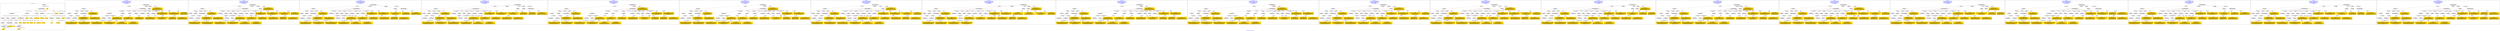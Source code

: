 digraph n0 {
fontcolor="blue"
remincross="true"
label="s23-s-national-portrait-gallery.json"
subgraph cluster_0 {
label="1-correct model"
n2[style="filled",color="white",fillcolor="lightgray",label="E12_Production1"];
n3[style="filled",color="white",fillcolor="lightgray",label="E21_Person1"];
n4[style="filled",color="white",fillcolor="lightgray",label="E55_Type2"];
n5[style="filled",color="white",fillcolor="lightgray",label="E52_Time-Span3"];
n6[style="filled",color="white",fillcolor="lightgray",label="E69_Death1"];
n7[style="filled",color="white",fillcolor="lightgray",label="E82_Actor_Appellation1"];
n8[style="filled",color="white",fillcolor="lightgray",label="E67_Birth1"];
n9[shape="plaintext",style="filled",fillcolor="gold",label="Artist_URI"];
n10[style="filled",color="white",fillcolor="lightgray",label="E21_Person2"];
n11[style="filled",color="white",fillcolor="lightgray",label="E82_Actor_Appellation2"];
n12[shape="plaintext",style="filled",fillcolor="gold",label="Description"];
n13[style="filled",color="white",fillcolor="lightgray",label="E22_Man-Made_Object1"];
n14[style="filled",color="white",fillcolor="lightgray",label="E55_Type3"];
n15[style="filled",color="white",fillcolor="lightgray",label="E54_Dimension1"];
n16[style="filled",color="white",fillcolor="lightgray",label="E40_Legal_Body1"];
n17[shape="plaintext",style="filled",fillcolor="gold",label="Object_URI"];
n18[style="filled",color="white",fillcolor="lightgray",label="E38_Image1"];
n19[shape="plaintext",style="filled",fillcolor="gold",label="Image"];
n20[shape="plaintext",style="filled",fillcolor="gold",label="Owner"];
n21[style="filled",color="white",fillcolor="lightgray",label="E52_Time-Span1"];
n22[shape="plaintext",style="filled",fillcolor="gold",label="BornDate"];
n23[style="filled",color="white",fillcolor="lightgray",label="E52_Time-Span2"];
n24[shape="plaintext",style="filled",fillcolor="gold",label="deathDate"];
n25[shape="plaintext",style="filled",fillcolor="gold",label="DateOfWork"];
n26[style="filled",color="white",fillcolor="lightgray",label="E52_Time-Span4"];
n27[shape="plaintext",style="filled",fillcolor="gold",label="AquisitionDate"];
n28[shape="plaintext",style="filled",fillcolor="gold",label="Dimension"];
n29[style="filled",color="white",fillcolor="lightgray",label="E55_Type1"];
n30[shape="plaintext",style="filled",fillcolor="gold",label="Classification_URI"];
n31[shape="plaintext",style="filled",fillcolor="gold",label="Classification"];
n32[shape="plaintext",style="filled",fillcolor="gold",label="Medium_URI"];
n33[shape="plaintext",style="filled",fillcolor="gold",label="Medium"];
n34[shape="plaintext",style="filled",fillcolor="gold",label="Subclassification_URI"];
n35[shape="plaintext",style="filled",fillcolor="gold",label="Subclassification"];
n36[shape="plaintext",style="filled",fillcolor="gold",label="Artist_Appellation_URI"];
n37[shape="plaintext",style="filled",fillcolor="gold",label="Artist"];
n38[shape="plaintext",style="filled",fillcolor="gold",label="values"];
n39[style="filled",color="white",fillcolor="lightgray",label="E8_Acquisition1"];
n40[shape="plaintext",style="filled",fillcolor="gold",label="CreditLine"];
}
subgraph cluster_1 {
label="candidate 0\nlink coherence:0.7837837837837838\nnode coherence:0.8571428571428571\nconfidence:0.4964654545520249\nmapping score:0.49286943723162735\ncost:36.99919\n-precision:0.57-recall:0.54"
n42[style="filled",color="white",fillcolor="lightgray",label="E12_Production1"];
n43[style="filled",color="white",fillcolor="lightgray",label="E52_Time-Span2"];
n44[style="filled",color="white",fillcolor="lightgray",label="E55_Type1"];
n45[style="filled",color="white",fillcolor="lightgray",label="E21_Person1"];
n46[style="filled",color="white",fillcolor="lightgray",label="E67_Birth1"];
n47[style="filled",color="white",fillcolor="lightgray",label="E69_Death1"];
n48[style="filled",color="white",fillcolor="lightgray",label="E82_Actor_Appellation1"];
n49[style="filled",color="white",fillcolor="lightgray",label="E22_Man-Made_Object1"];
n50[style="filled",color="white",fillcolor="lightgray",label="E30_Right1"];
n51[style="filled",color="white",fillcolor="lightgray",label="E35_Title1"];
n52[style="filled",color="white",fillcolor="lightgray",label="E38_Image1"];
n53[style="filled",color="white",fillcolor="lightgray",label="E54_Dimension1"];
n54[style="filled",color="white",fillcolor="lightgray",label="E55_Type2"];
n55[style="filled",color="white",fillcolor="lightgray",label="E8_Acquisition1"];
n56[style="filled",color="white",fillcolor="lightgray",label="E33_Linguistic_Object1"];
n57[style="filled",color="white",fillcolor="lightgray",label="E55_Type3"];
n58[style="filled",color="white",fillcolor="lightgray",label="E52_Time-Span1"];
n59[style="filled",color="white",fillcolor="lightgray",label="E52_Time-Span3"];
n60[shape="plaintext",style="filled",fillcolor="gold",label="Dimension\n[E54_Dimension,P3_has_note,0.695]\n[E22_Man-Made_Object,classLink,0.116]\n[E22_Man-Made_Object,P3_has_note,0.104]\n[E34_Inscription,P3_has_note,0.085]"];
n61[shape="plaintext",style="filled",fillcolor="gold",label="values\n[E82_Actor_Appellation,label,0.469]\n[E35_Title,label,0.219]\n[E22_Man-Made_Object,P3_has_note,0.159]\n[E8_Acquisition,P3_has_note,0.153]"];
n62[shape="plaintext",style="filled",fillcolor="gold",label="Object_URI\n[E22_Man-Made_Object,classLink,0.96]\n[E22_Man-Made_Object,P3_has_note,0.017]\n[E73_Information_Object,P3_has_note,0.014]\n[E35_Title,label,0.01]"];
n63[shape="plaintext",style="filled",fillcolor="gold",label="Classification\n[E55_Type,classLink,0.36]\n[E55_Type,label,0.308]\n[E33_Linguistic_Object,P3_has_note,0.187]\n[E73_Information_Object,P3_has_note,0.145]"];
n64[shape="plaintext",style="filled",fillcolor="gold",label="Subclassification\n[E30_Right,P3_has_note,0.527]\n[E8_Acquisition,P3_has_note,0.174]\n[E33_Linguistic_Object,P3_has_note,0.15]\n[E22_Man-Made_Object,P3_has_note,0.149]"];
n65[shape="plaintext",style="filled",fillcolor="gold",label="CreditLine\n[E8_Acquisition,P3_has_note,0.547]\n[E30_Right,P3_has_note,0.243]\n[E22_Man-Made_Object,P3_has_note,0.11]\n[E73_Information_Object,P3_has_note,0.1]"];
n66[shape="plaintext",style="filled",fillcolor="gold",label="Medium\n[E29_Design_or_Procedure,P3_has_note,0.343]\n[E57_Material,label,0.283]\n[E55_Type,label,0.198]\n[E57_Material,classLink,0.175]"];
n67[shape="plaintext",style="filled",fillcolor="gold",label="DateOfWork\n[E52_Time-Span,P82_at_some_time_within,0.489]\n[E52_Time-Span,P82a_begin_of_the_begin,0.296]\n[E52_Time-Span,P82b_end_of_the_end,0.13]\n[E12_Production,P3_has_note,0.085]"];
n68[shape="plaintext",style="filled",fillcolor="gold",label="deathDate\n[E52_Time-Span,P82_at_some_time_within,0.482]\n[E12_Production,P3_has_note,0.208]\n[E52_Time-Span,P82b_end_of_the_end,0.184]\n[E34_Inscription,P3_has_note,0.126]"];
n69[shape="plaintext",style="filled",fillcolor="gold",label="Artist_Appellation_URI\n[E82_Actor_Appellation,classLink,0.892]\n[E21_Person,classLink,0.063]\n[E39_Actor,classLink,0.042]\n[E22_Man-Made_Object,P3_has_note,0.004]"];
n70[shape="plaintext",style="filled",fillcolor="gold",label="Artist\n[E82_Actor_Appellation,label,0.647]\n[E22_Man-Made_Object,P3_has_note,0.124]\n[E8_Acquisition,P3_has_note,0.119]\n[E73_Information_Object,P3_has_note,0.11]"];
n71[shape="plaintext",style="filled",fillcolor="gold",label="BornDate\n[E52_Time-Span,P82_at_some_time_within,0.568]\n[E52_Time-Span,P82a_begin_of_the_begin,0.194]\n[E22_Man-Made_Object,P3_has_note,0.119]\n[E34_Inscription,P3_has_note,0.118]"];
n72[shape="plaintext",style="filled",fillcolor="gold",label="Owner\n[E8_Acquisition,P3_has_note,0.603]\n[E30_Right,P3_has_note,0.18]\n[E22_Man-Made_Object,P3_has_note,0.112]\n[E33_Linguistic_Object,P3_has_note,0.105]"];
n73[shape="plaintext",style="filled",fillcolor="gold",label="Subclassification_URI\n[E55_Type,classLink,0.508]\n[E74_Group,classLink,0.25]\n[E57_Material,classLink,0.227]\n[E30_Right,P3_has_note,0.015]"];
n74[shape="plaintext",style="filled",fillcolor="gold",label="Classification_URI\n[E55_Type,classLink,0.62]\n[E74_Group,classLink,0.195]\n[E57_Material,classLink,0.177]\n[E22_Man-Made_Object,P3_has_note,0.008]"];
n75[shape="plaintext",style="filled",fillcolor="gold",label="Description\n[E22_Man-Made_Object,P3_has_note,0.326]\n[E73_Information_Object,P3_has_note,0.305]\n[E33_Linguistic_Object,P3_has_note,0.271]\n[E35_Title,label,0.099]"];
n76[shape="plaintext",style="filled",fillcolor="gold",label="Image\n[E38_Image,classLink,0.83]\n[E78_Collection,classLink,0.096]\n[E22_Man-Made_Object,classLink,0.039]\n[E21_Person,classLink,0.035]"];
n77[shape="plaintext",style="filled",fillcolor="gold",label="Artist_URI\n[E21_Person,classLink,0.391]\n[E82_Actor_Appellation,classLink,0.341]\n[E39_Actor,classLink,0.255]\n[E30_Right,P3_has_note,0.013]"];
n78[shape="plaintext",style="filled",fillcolor="gold",label="AquisitionDate\n[E52_Time-Span,P82b_end_of_the_end,0.392]\n[E52_Time-Span,P82_at_some_time_within,0.255]\n[E12_Production,P3_has_note,0.245]\n[E35_Title,label,0.108]"];
n79[shape="plaintext",style="filled",fillcolor="gold",label="Medium_URI\n[E55_Type,classLink,0.409]\n[E57_Material,classLink,0.396]\n[E74_Group,classLink,0.196]\n[E8_Acquisition,P3_has_note,0.0]"];
}
subgraph cluster_2 {
label="candidate 1\nlink coherence:0.7837837837837838\nnode coherence:0.8571428571428571\nconfidence:0.4964654545520249\nmapping score:0.49286943723162735\ncost:36.99921\n-precision:0.59-recall:0.56"
n81[style="filled",color="white",fillcolor="lightgray",label="E12_Production1"];
n82[style="filled",color="white",fillcolor="lightgray",label="E52_Time-Span2"];
n83[style="filled",color="white",fillcolor="lightgray",label="E55_Type1"];
n84[style="filled",color="white",fillcolor="lightgray",label="E21_Person1"];
n85[style="filled",color="white",fillcolor="lightgray",label="E67_Birth1"];
n86[style="filled",color="white",fillcolor="lightgray",label="E69_Death1"];
n87[style="filled",color="white",fillcolor="lightgray",label="E82_Actor_Appellation1"];
n88[style="filled",color="white",fillcolor="lightgray",label="E22_Man-Made_Object1"];
n89[style="filled",color="white",fillcolor="lightgray",label="E30_Right1"];
n90[style="filled",color="white",fillcolor="lightgray",label="E35_Title1"];
n91[style="filled",color="white",fillcolor="lightgray",label="E38_Image1"];
n92[style="filled",color="white",fillcolor="lightgray",label="E54_Dimension1"];
n93[style="filled",color="white",fillcolor="lightgray",label="E55_Type3"];
n94[style="filled",color="white",fillcolor="lightgray",label="E8_Acquisition1"];
n95[style="filled",color="white",fillcolor="lightgray",label="E33_Linguistic_Object2"];
n96[style="filled",color="white",fillcolor="lightgray",label="E55_Type2"];
n97[style="filled",color="white",fillcolor="lightgray",label="E52_Time-Span1"];
n98[style="filled",color="white",fillcolor="lightgray",label="E52_Time-Span3"];
n99[shape="plaintext",style="filled",fillcolor="gold",label="Dimension\n[E54_Dimension,P3_has_note,0.695]\n[E22_Man-Made_Object,classLink,0.116]\n[E22_Man-Made_Object,P3_has_note,0.104]\n[E34_Inscription,P3_has_note,0.085]"];
n100[shape="plaintext",style="filled",fillcolor="gold",label="values\n[E82_Actor_Appellation,label,0.469]\n[E35_Title,label,0.219]\n[E22_Man-Made_Object,P3_has_note,0.159]\n[E8_Acquisition,P3_has_note,0.153]"];
n101[shape="plaintext",style="filled",fillcolor="gold",label="Object_URI\n[E22_Man-Made_Object,classLink,0.96]\n[E22_Man-Made_Object,P3_has_note,0.017]\n[E73_Information_Object,P3_has_note,0.014]\n[E35_Title,label,0.01]"];
n102[shape="plaintext",style="filled",fillcolor="gold",label="Classification\n[E55_Type,classLink,0.36]\n[E55_Type,label,0.308]\n[E33_Linguistic_Object,P3_has_note,0.187]\n[E73_Information_Object,P3_has_note,0.145]"];
n103[shape="plaintext",style="filled",fillcolor="gold",label="CreditLine\n[E8_Acquisition,P3_has_note,0.547]\n[E30_Right,P3_has_note,0.243]\n[E22_Man-Made_Object,P3_has_note,0.11]\n[E73_Information_Object,P3_has_note,0.1]"];
n104[shape="plaintext",style="filled",fillcolor="gold",label="Medium\n[E29_Design_or_Procedure,P3_has_note,0.343]\n[E57_Material,label,0.283]\n[E55_Type,label,0.198]\n[E57_Material,classLink,0.175]"];
n105[shape="plaintext",style="filled",fillcolor="gold",label="Subclassification\n[E30_Right,P3_has_note,0.527]\n[E8_Acquisition,P3_has_note,0.174]\n[E33_Linguistic_Object,P3_has_note,0.15]\n[E22_Man-Made_Object,P3_has_note,0.149]"];
n106[shape="plaintext",style="filled",fillcolor="gold",label="DateOfWork\n[E52_Time-Span,P82_at_some_time_within,0.489]\n[E52_Time-Span,P82a_begin_of_the_begin,0.296]\n[E52_Time-Span,P82b_end_of_the_end,0.13]\n[E12_Production,P3_has_note,0.085]"];
n107[shape="plaintext",style="filled",fillcolor="gold",label="deathDate\n[E52_Time-Span,P82_at_some_time_within,0.482]\n[E12_Production,P3_has_note,0.208]\n[E52_Time-Span,P82b_end_of_the_end,0.184]\n[E34_Inscription,P3_has_note,0.126]"];
n108[shape="plaintext",style="filled",fillcolor="gold",label="Artist_Appellation_URI\n[E82_Actor_Appellation,classLink,0.892]\n[E21_Person,classLink,0.063]\n[E39_Actor,classLink,0.042]\n[E22_Man-Made_Object,P3_has_note,0.004]"];
n109[shape="plaintext",style="filled",fillcolor="gold",label="Artist\n[E82_Actor_Appellation,label,0.647]\n[E22_Man-Made_Object,P3_has_note,0.124]\n[E8_Acquisition,P3_has_note,0.119]\n[E73_Information_Object,P3_has_note,0.11]"];
n110[shape="plaintext",style="filled",fillcolor="gold",label="BornDate\n[E52_Time-Span,P82_at_some_time_within,0.568]\n[E52_Time-Span,P82a_begin_of_the_begin,0.194]\n[E22_Man-Made_Object,P3_has_note,0.119]\n[E34_Inscription,P3_has_note,0.118]"];
n111[shape="plaintext",style="filled",fillcolor="gold",label="Owner\n[E8_Acquisition,P3_has_note,0.603]\n[E30_Right,P3_has_note,0.18]\n[E22_Man-Made_Object,P3_has_note,0.112]\n[E33_Linguistic_Object,P3_has_note,0.105]"];
n112[shape="plaintext",style="filled",fillcolor="gold",label="Subclassification_URI\n[E55_Type,classLink,0.508]\n[E74_Group,classLink,0.25]\n[E57_Material,classLink,0.227]\n[E30_Right,P3_has_note,0.015]"];
n113[shape="plaintext",style="filled",fillcolor="gold",label="Classification_URI\n[E55_Type,classLink,0.62]\n[E74_Group,classLink,0.195]\n[E57_Material,classLink,0.177]\n[E22_Man-Made_Object,P3_has_note,0.008]"];
n114[shape="plaintext",style="filled",fillcolor="gold",label="Description\n[E22_Man-Made_Object,P3_has_note,0.326]\n[E73_Information_Object,P3_has_note,0.305]\n[E33_Linguistic_Object,P3_has_note,0.271]\n[E35_Title,label,0.099]"];
n115[shape="plaintext",style="filled",fillcolor="gold",label="Image\n[E38_Image,classLink,0.83]\n[E78_Collection,classLink,0.096]\n[E22_Man-Made_Object,classLink,0.039]\n[E21_Person,classLink,0.035]"];
n116[shape="plaintext",style="filled",fillcolor="gold",label="Artist_URI\n[E21_Person,classLink,0.391]\n[E82_Actor_Appellation,classLink,0.341]\n[E39_Actor,classLink,0.255]\n[E30_Right,P3_has_note,0.013]"];
n117[shape="plaintext",style="filled",fillcolor="gold",label="AquisitionDate\n[E52_Time-Span,P82b_end_of_the_end,0.392]\n[E52_Time-Span,P82_at_some_time_within,0.255]\n[E12_Production,P3_has_note,0.245]\n[E35_Title,label,0.108]"];
n118[shape="plaintext",style="filled",fillcolor="gold",label="Medium_URI\n[E55_Type,classLink,0.409]\n[E57_Material,classLink,0.396]\n[E74_Group,classLink,0.196]\n[E8_Acquisition,P3_has_note,0.0]"];
}
subgraph cluster_3 {
label="candidate 10\nlink coherence:0.7631578947368421\nnode coherence:0.8571428571428571\nconfidence:0.4964654545520249\nmapping score:0.49286943723162735\ncost:235.99921\n-precision:0.58-recall:0.56"
n120[style="filled",color="white",fillcolor="lightgray",label="E12_Production1"];
n121[style="filled",color="white",fillcolor="lightgray",label="E52_Time-Span2"];
n122[style="filled",color="white",fillcolor="lightgray",label="E55_Type1"];
n123[style="filled",color="white",fillcolor="lightgray",label="E21_Person1"];
n124[style="filled",color="white",fillcolor="lightgray",label="E67_Birth1"];
n125[style="filled",color="white",fillcolor="lightgray",label="E69_Death1"];
n126[style="filled",color="white",fillcolor="lightgray",label="E82_Actor_Appellation1"];
n127[style="filled",color="white",fillcolor="lightgray",label="E22_Man-Made_Object1"];
n128[style="filled",color="white",fillcolor="lightgray",label="E30_Right1"];
n129[style="filled",color="white",fillcolor="lightgray",label="E35_Title1"];
n130[style="filled",color="white",fillcolor="lightgray",label="E38_Image1"];
n131[style="filled",color="white",fillcolor="lightgray",label="E54_Dimension1"];
n132[style="filled",color="white",fillcolor="lightgray",label="E55_Type3"];
n133[style="filled",color="white",fillcolor="lightgray",label="E8_Acquisition1"];
n134[style="filled",color="white",fillcolor="lightgray",label="E33_Linguistic_Object2"];
n135[style="filled",color="white",fillcolor="lightgray",label="E55_Type2"];
n136[style="filled",color="white",fillcolor="lightgray",label="E52_Time-Span1"];
n137[style="filled",color="white",fillcolor="lightgray",label="E52_Time-Span3"];
n138[style="filled",color="white",fillcolor="lightgray",label="E33_Linguistic_Object1"];
n139[shape="plaintext",style="filled",fillcolor="gold",label="Dimension\n[E54_Dimension,P3_has_note,0.695]\n[E22_Man-Made_Object,classLink,0.116]\n[E22_Man-Made_Object,P3_has_note,0.104]\n[E34_Inscription,P3_has_note,0.085]"];
n140[shape="plaintext",style="filled",fillcolor="gold",label="values\n[E82_Actor_Appellation,label,0.469]\n[E35_Title,label,0.219]\n[E22_Man-Made_Object,P3_has_note,0.159]\n[E8_Acquisition,P3_has_note,0.153]"];
n141[shape="plaintext",style="filled",fillcolor="gold",label="Object_URI\n[E22_Man-Made_Object,classLink,0.96]\n[E22_Man-Made_Object,P3_has_note,0.017]\n[E73_Information_Object,P3_has_note,0.014]\n[E35_Title,label,0.01]"];
n142[shape="plaintext",style="filled",fillcolor="gold",label="Classification\n[E55_Type,classLink,0.36]\n[E55_Type,label,0.308]\n[E33_Linguistic_Object,P3_has_note,0.187]\n[E73_Information_Object,P3_has_note,0.145]"];
n143[shape="plaintext",style="filled",fillcolor="gold",label="Subclassification\n[E30_Right,P3_has_note,0.527]\n[E8_Acquisition,P3_has_note,0.174]\n[E33_Linguistic_Object,P3_has_note,0.15]\n[E22_Man-Made_Object,P3_has_note,0.149]"];
n144[shape="plaintext",style="filled",fillcolor="gold",label="CreditLine\n[E8_Acquisition,P3_has_note,0.547]\n[E30_Right,P3_has_note,0.243]\n[E22_Man-Made_Object,P3_has_note,0.11]\n[E73_Information_Object,P3_has_note,0.1]"];
n145[shape="plaintext",style="filled",fillcolor="gold",label="Medium\n[E29_Design_or_Procedure,P3_has_note,0.343]\n[E57_Material,label,0.283]\n[E55_Type,label,0.198]\n[E57_Material,classLink,0.175]"];
n146[shape="plaintext",style="filled",fillcolor="gold",label="DateOfWork\n[E52_Time-Span,P82_at_some_time_within,0.489]\n[E52_Time-Span,P82a_begin_of_the_begin,0.296]\n[E52_Time-Span,P82b_end_of_the_end,0.13]\n[E12_Production,P3_has_note,0.085]"];
n147[shape="plaintext",style="filled",fillcolor="gold",label="deathDate\n[E52_Time-Span,P82_at_some_time_within,0.482]\n[E12_Production,P3_has_note,0.208]\n[E52_Time-Span,P82b_end_of_the_end,0.184]\n[E34_Inscription,P3_has_note,0.126]"];
n148[shape="plaintext",style="filled",fillcolor="gold",label="Artist_Appellation_URI\n[E82_Actor_Appellation,classLink,0.892]\n[E21_Person,classLink,0.063]\n[E39_Actor,classLink,0.042]\n[E22_Man-Made_Object,P3_has_note,0.004]"];
n149[shape="plaintext",style="filled",fillcolor="gold",label="Artist\n[E82_Actor_Appellation,label,0.647]\n[E22_Man-Made_Object,P3_has_note,0.124]\n[E8_Acquisition,P3_has_note,0.119]\n[E73_Information_Object,P3_has_note,0.11]"];
n150[shape="plaintext",style="filled",fillcolor="gold",label="BornDate\n[E52_Time-Span,P82_at_some_time_within,0.568]\n[E52_Time-Span,P82a_begin_of_the_begin,0.194]\n[E22_Man-Made_Object,P3_has_note,0.119]\n[E34_Inscription,P3_has_note,0.118]"];
n151[shape="plaintext",style="filled",fillcolor="gold",label="Owner\n[E8_Acquisition,P3_has_note,0.603]\n[E30_Right,P3_has_note,0.18]\n[E22_Man-Made_Object,P3_has_note,0.112]\n[E33_Linguistic_Object,P3_has_note,0.105]"];
n152[shape="plaintext",style="filled",fillcolor="gold",label="Subclassification_URI\n[E55_Type,classLink,0.508]\n[E74_Group,classLink,0.25]\n[E57_Material,classLink,0.227]\n[E30_Right,P3_has_note,0.015]"];
n153[shape="plaintext",style="filled",fillcolor="gold",label="Classification_URI\n[E55_Type,classLink,0.62]\n[E74_Group,classLink,0.195]\n[E57_Material,classLink,0.177]\n[E22_Man-Made_Object,P3_has_note,0.008]"];
n154[shape="plaintext",style="filled",fillcolor="gold",label="AquisitionDate\n[E52_Time-Span,P82b_end_of_the_end,0.392]\n[E52_Time-Span,P82_at_some_time_within,0.255]\n[E12_Production,P3_has_note,0.245]\n[E35_Title,label,0.108]"];
n155[shape="plaintext",style="filled",fillcolor="gold",label="Description\n[E22_Man-Made_Object,P3_has_note,0.326]\n[E73_Information_Object,P3_has_note,0.305]\n[E33_Linguistic_Object,P3_has_note,0.271]\n[E35_Title,label,0.099]"];
n156[shape="plaintext",style="filled",fillcolor="gold",label="Image\n[E38_Image,classLink,0.83]\n[E78_Collection,classLink,0.096]\n[E22_Man-Made_Object,classLink,0.039]\n[E21_Person,classLink,0.035]"];
n157[shape="plaintext",style="filled",fillcolor="gold",label="Artist_URI\n[E21_Person,classLink,0.391]\n[E82_Actor_Appellation,classLink,0.341]\n[E39_Actor,classLink,0.255]\n[E30_Right,P3_has_note,0.013]"];
n158[shape="plaintext",style="filled",fillcolor="gold",label="Medium_URI\n[E55_Type,classLink,0.409]\n[E57_Material,classLink,0.396]\n[E74_Group,classLink,0.196]\n[E8_Acquisition,P3_has_note,0.0]"];
}
subgraph cluster_4 {
label="candidate 11\nlink coherence:0.7631578947368421\nnode coherence:0.8571428571428571\nconfidence:0.4964654545520249\nmapping score:0.49286943723162735\ncost:235.99922\n-precision:0.55-recall:0.54"
n160[style="filled",color="white",fillcolor="lightgray",label="E12_Production1"];
n161[style="filled",color="white",fillcolor="lightgray",label="E52_Time-Span2"];
n162[style="filled",color="white",fillcolor="lightgray",label="E55_Type1"];
n163[style="filled",color="white",fillcolor="lightgray",label="E21_Person1"];
n164[style="filled",color="white",fillcolor="lightgray",label="E67_Birth1"];
n165[style="filled",color="white",fillcolor="lightgray",label="E69_Death1"];
n166[style="filled",color="white",fillcolor="lightgray",label="E82_Actor_Appellation1"];
n167[style="filled",color="white",fillcolor="lightgray",label="E22_Man-Made_Object1"];
n168[style="filled",color="white",fillcolor="lightgray",label="E30_Right1"];
n169[style="filled",color="white",fillcolor="lightgray",label="E35_Title1"];
n170[style="filled",color="white",fillcolor="lightgray",label="E38_Image1"];
n171[style="filled",color="white",fillcolor="lightgray",label="E54_Dimension1"];
n172[style="filled",color="white",fillcolor="lightgray",label="E8_Acquisition1"];
n173[style="filled",color="white",fillcolor="lightgray",label="E33_Linguistic_Object1"];
n174[style="filled",color="white",fillcolor="lightgray",label="E55_Type2"];
n175[style="filled",color="white",fillcolor="lightgray",label="E55_Type3"];
n176[style="filled",color="white",fillcolor="lightgray",label="E52_Time-Span1"];
n177[style="filled",color="white",fillcolor="lightgray",label="E52_Time-Span3"];
n178[style="filled",color="white",fillcolor="lightgray",label="E33_Linguistic_Object2"];
n179[shape="plaintext",style="filled",fillcolor="gold",label="Dimension\n[E54_Dimension,P3_has_note,0.695]\n[E22_Man-Made_Object,classLink,0.116]\n[E22_Man-Made_Object,P3_has_note,0.104]\n[E34_Inscription,P3_has_note,0.085]"];
n180[shape="plaintext",style="filled",fillcolor="gold",label="values\n[E82_Actor_Appellation,label,0.469]\n[E35_Title,label,0.219]\n[E22_Man-Made_Object,P3_has_note,0.159]\n[E8_Acquisition,P3_has_note,0.153]"];
n181[shape="plaintext",style="filled",fillcolor="gold",label="Object_URI\n[E22_Man-Made_Object,classLink,0.96]\n[E22_Man-Made_Object,P3_has_note,0.017]\n[E73_Information_Object,P3_has_note,0.014]\n[E35_Title,label,0.01]"];
n182[shape="plaintext",style="filled",fillcolor="gold",label="Classification\n[E55_Type,classLink,0.36]\n[E55_Type,label,0.308]\n[E33_Linguistic_Object,P3_has_note,0.187]\n[E73_Information_Object,P3_has_note,0.145]"];
n183[shape="plaintext",style="filled",fillcolor="gold",label="CreditLine\n[E8_Acquisition,P3_has_note,0.547]\n[E30_Right,P3_has_note,0.243]\n[E22_Man-Made_Object,P3_has_note,0.11]\n[E73_Information_Object,P3_has_note,0.1]"];
n184[shape="plaintext",style="filled",fillcolor="gold",label="Medium\n[E29_Design_or_Procedure,P3_has_note,0.343]\n[E57_Material,label,0.283]\n[E55_Type,label,0.198]\n[E57_Material,classLink,0.175]"];
n185[shape="plaintext",style="filled",fillcolor="gold",label="Subclassification\n[E30_Right,P3_has_note,0.527]\n[E8_Acquisition,P3_has_note,0.174]\n[E33_Linguistic_Object,P3_has_note,0.15]\n[E22_Man-Made_Object,P3_has_note,0.149]"];
n186[shape="plaintext",style="filled",fillcolor="gold",label="DateOfWork\n[E52_Time-Span,P82_at_some_time_within,0.489]\n[E52_Time-Span,P82a_begin_of_the_begin,0.296]\n[E52_Time-Span,P82b_end_of_the_end,0.13]\n[E12_Production,P3_has_note,0.085]"];
n187[shape="plaintext",style="filled",fillcolor="gold",label="deathDate\n[E52_Time-Span,P82_at_some_time_within,0.482]\n[E12_Production,P3_has_note,0.208]\n[E52_Time-Span,P82b_end_of_the_end,0.184]\n[E34_Inscription,P3_has_note,0.126]"];
n188[shape="plaintext",style="filled",fillcolor="gold",label="Artist_Appellation_URI\n[E82_Actor_Appellation,classLink,0.892]\n[E21_Person,classLink,0.063]\n[E39_Actor,classLink,0.042]\n[E22_Man-Made_Object,P3_has_note,0.004]"];
n189[shape="plaintext",style="filled",fillcolor="gold",label="Artist\n[E82_Actor_Appellation,label,0.647]\n[E22_Man-Made_Object,P3_has_note,0.124]\n[E8_Acquisition,P3_has_note,0.119]\n[E73_Information_Object,P3_has_note,0.11]"];
n190[shape="plaintext",style="filled",fillcolor="gold",label="BornDate\n[E52_Time-Span,P82_at_some_time_within,0.568]\n[E52_Time-Span,P82a_begin_of_the_begin,0.194]\n[E22_Man-Made_Object,P3_has_note,0.119]\n[E34_Inscription,P3_has_note,0.118]"];
n191[shape="plaintext",style="filled",fillcolor="gold",label="Owner\n[E8_Acquisition,P3_has_note,0.603]\n[E30_Right,P3_has_note,0.18]\n[E22_Man-Made_Object,P3_has_note,0.112]\n[E33_Linguistic_Object,P3_has_note,0.105]"];
n192[shape="plaintext",style="filled",fillcolor="gold",label="Subclassification_URI\n[E55_Type,classLink,0.508]\n[E74_Group,classLink,0.25]\n[E57_Material,classLink,0.227]\n[E30_Right,P3_has_note,0.015]"];
n193[shape="plaintext",style="filled",fillcolor="gold",label="Classification_URI\n[E55_Type,classLink,0.62]\n[E74_Group,classLink,0.195]\n[E57_Material,classLink,0.177]\n[E22_Man-Made_Object,P3_has_note,0.008]"];
n194[shape="plaintext",style="filled",fillcolor="gold",label="AquisitionDate\n[E52_Time-Span,P82b_end_of_the_end,0.392]\n[E52_Time-Span,P82_at_some_time_within,0.255]\n[E12_Production,P3_has_note,0.245]\n[E35_Title,label,0.108]"];
n195[shape="plaintext",style="filled",fillcolor="gold",label="Description\n[E22_Man-Made_Object,P3_has_note,0.326]\n[E73_Information_Object,P3_has_note,0.305]\n[E33_Linguistic_Object,P3_has_note,0.271]\n[E35_Title,label,0.099]"];
n196[shape="plaintext",style="filled",fillcolor="gold",label="Image\n[E38_Image,classLink,0.83]\n[E78_Collection,classLink,0.096]\n[E22_Man-Made_Object,classLink,0.039]\n[E21_Person,classLink,0.035]"];
n197[shape="plaintext",style="filled",fillcolor="gold",label="Artist_URI\n[E21_Person,classLink,0.391]\n[E82_Actor_Appellation,classLink,0.341]\n[E39_Actor,classLink,0.255]\n[E30_Right,P3_has_note,0.013]"];
n198[shape="plaintext",style="filled",fillcolor="gold",label="Medium_URI\n[E55_Type,classLink,0.409]\n[E57_Material,classLink,0.396]\n[E74_Group,classLink,0.196]\n[E8_Acquisition,P3_has_note,0.0]"];
}
subgraph cluster_5 {
label="candidate 12\nlink coherence:0.7567567567567568\nnode coherence:0.8571428571428571\nconfidence:0.4964654545520249\nmapping score:0.49286943723162735\ncost:36.99919\n-precision:0.59-recall:0.56"
n200[style="filled",color="white",fillcolor="lightgray",label="E12_Production1"];
n201[style="filled",color="white",fillcolor="lightgray",label="E52_Time-Span2"];
n202[style="filled",color="white",fillcolor="lightgray",label="E55_Type1"];
n203[style="filled",color="white",fillcolor="lightgray",label="E21_Person1"];
n204[style="filled",color="white",fillcolor="lightgray",label="E67_Birth1"];
n205[style="filled",color="white",fillcolor="lightgray",label="E69_Death1"];
n206[style="filled",color="white",fillcolor="lightgray",label="E82_Actor_Appellation1"];
n207[style="filled",color="white",fillcolor="lightgray",label="E22_Man-Made_Object1"];
n208[style="filled",color="white",fillcolor="lightgray",label="E30_Right1"];
n209[style="filled",color="white",fillcolor="lightgray",label="E35_Title1"];
n210[style="filled",color="white",fillcolor="lightgray",label="E38_Image1"];
n211[style="filled",color="white",fillcolor="lightgray",label="E54_Dimension1"];
n212[style="filled",color="white",fillcolor="lightgray",label="E55_Type2"];
n213[style="filled",color="white",fillcolor="lightgray",label="E55_Type3"];
n214[style="filled",color="white",fillcolor="lightgray",label="E8_Acquisition1"];
n215[style="filled",color="white",fillcolor="lightgray",label="E33_Linguistic_Object2"];
n216[style="filled",color="white",fillcolor="lightgray",label="E52_Time-Span1"];
n217[style="filled",color="white",fillcolor="lightgray",label="E52_Time-Span3"];
n218[shape="plaintext",style="filled",fillcolor="gold",label="Dimension\n[E54_Dimension,P3_has_note,0.695]\n[E22_Man-Made_Object,classLink,0.116]\n[E22_Man-Made_Object,P3_has_note,0.104]\n[E34_Inscription,P3_has_note,0.085]"];
n219[shape="plaintext",style="filled",fillcolor="gold",label="values\n[E82_Actor_Appellation,label,0.469]\n[E35_Title,label,0.219]\n[E22_Man-Made_Object,P3_has_note,0.159]\n[E8_Acquisition,P3_has_note,0.153]"];
n220[shape="plaintext",style="filled",fillcolor="gold",label="Object_URI\n[E22_Man-Made_Object,classLink,0.96]\n[E22_Man-Made_Object,P3_has_note,0.017]\n[E73_Information_Object,P3_has_note,0.014]\n[E35_Title,label,0.01]"];
n221[shape="plaintext",style="filled",fillcolor="gold",label="Classification\n[E55_Type,classLink,0.36]\n[E55_Type,label,0.308]\n[E33_Linguistic_Object,P3_has_note,0.187]\n[E73_Information_Object,P3_has_note,0.145]"];
n222[shape="plaintext",style="filled",fillcolor="gold",label="CreditLine\n[E8_Acquisition,P3_has_note,0.547]\n[E30_Right,P3_has_note,0.243]\n[E22_Man-Made_Object,P3_has_note,0.11]\n[E73_Information_Object,P3_has_note,0.1]"];
n223[shape="plaintext",style="filled",fillcolor="gold",label="Medium\n[E29_Design_or_Procedure,P3_has_note,0.343]\n[E57_Material,label,0.283]\n[E55_Type,label,0.198]\n[E57_Material,classLink,0.175]"];
n224[shape="plaintext",style="filled",fillcolor="gold",label="Subclassification\n[E30_Right,P3_has_note,0.527]\n[E8_Acquisition,P3_has_note,0.174]\n[E33_Linguistic_Object,P3_has_note,0.15]\n[E22_Man-Made_Object,P3_has_note,0.149]"];
n225[shape="plaintext",style="filled",fillcolor="gold",label="DateOfWork\n[E52_Time-Span,P82_at_some_time_within,0.489]\n[E52_Time-Span,P82a_begin_of_the_begin,0.296]\n[E52_Time-Span,P82b_end_of_the_end,0.13]\n[E12_Production,P3_has_note,0.085]"];
n226[shape="plaintext",style="filled",fillcolor="gold",label="deathDate\n[E52_Time-Span,P82_at_some_time_within,0.482]\n[E12_Production,P3_has_note,0.208]\n[E52_Time-Span,P82b_end_of_the_end,0.184]\n[E34_Inscription,P3_has_note,0.126]"];
n227[shape="plaintext",style="filled",fillcolor="gold",label="Artist_Appellation_URI\n[E82_Actor_Appellation,classLink,0.892]\n[E21_Person,classLink,0.063]\n[E39_Actor,classLink,0.042]\n[E22_Man-Made_Object,P3_has_note,0.004]"];
n228[shape="plaintext",style="filled",fillcolor="gold",label="Artist\n[E82_Actor_Appellation,label,0.647]\n[E22_Man-Made_Object,P3_has_note,0.124]\n[E8_Acquisition,P3_has_note,0.119]\n[E73_Information_Object,P3_has_note,0.11]"];
n229[shape="plaintext",style="filled",fillcolor="gold",label="BornDate\n[E52_Time-Span,P82_at_some_time_within,0.568]\n[E52_Time-Span,P82a_begin_of_the_begin,0.194]\n[E22_Man-Made_Object,P3_has_note,0.119]\n[E34_Inscription,P3_has_note,0.118]"];
n230[shape="plaintext",style="filled",fillcolor="gold",label="Owner\n[E8_Acquisition,P3_has_note,0.603]\n[E30_Right,P3_has_note,0.18]\n[E22_Man-Made_Object,P3_has_note,0.112]\n[E33_Linguistic_Object,P3_has_note,0.105]"];
n231[shape="plaintext",style="filled",fillcolor="gold",label="Subclassification_URI\n[E55_Type,classLink,0.508]\n[E74_Group,classLink,0.25]\n[E57_Material,classLink,0.227]\n[E30_Right,P3_has_note,0.015]"];
n232[shape="plaintext",style="filled",fillcolor="gold",label="Classification_URI\n[E55_Type,classLink,0.62]\n[E74_Group,classLink,0.195]\n[E57_Material,classLink,0.177]\n[E22_Man-Made_Object,P3_has_note,0.008]"];
n233[shape="plaintext",style="filled",fillcolor="gold",label="Description\n[E22_Man-Made_Object,P3_has_note,0.326]\n[E73_Information_Object,P3_has_note,0.305]\n[E33_Linguistic_Object,P3_has_note,0.271]\n[E35_Title,label,0.099]"];
n234[shape="plaintext",style="filled",fillcolor="gold",label="Image\n[E38_Image,classLink,0.83]\n[E78_Collection,classLink,0.096]\n[E22_Man-Made_Object,classLink,0.039]\n[E21_Person,classLink,0.035]"];
n235[shape="plaintext",style="filled",fillcolor="gold",label="Artist_URI\n[E21_Person,classLink,0.391]\n[E82_Actor_Appellation,classLink,0.341]\n[E39_Actor,classLink,0.255]\n[E30_Right,P3_has_note,0.013]"];
n236[shape="plaintext",style="filled",fillcolor="gold",label="AquisitionDate\n[E52_Time-Span,P82b_end_of_the_end,0.392]\n[E52_Time-Span,P82_at_some_time_within,0.255]\n[E12_Production,P3_has_note,0.245]\n[E35_Title,label,0.108]"];
n237[shape="plaintext",style="filled",fillcolor="gold",label="Medium_URI\n[E55_Type,classLink,0.409]\n[E57_Material,classLink,0.396]\n[E74_Group,classLink,0.196]\n[E8_Acquisition,P3_has_note,0.0]"];
}
subgraph cluster_6 {
label="candidate 13\nlink coherence:0.7567567567567568\nnode coherence:0.8571428571428571\nconfidence:0.4964654545520249\nmapping score:0.49286943723162735\ncost:36.9992\n-precision:0.59-recall:0.56"
n239[style="filled",color="white",fillcolor="lightgray",label="E12_Production1"];
n240[style="filled",color="white",fillcolor="lightgray",label="E52_Time-Span2"];
n241[style="filled",color="white",fillcolor="lightgray",label="E55_Type1"];
n242[style="filled",color="white",fillcolor="lightgray",label="E21_Person1"];
n243[style="filled",color="white",fillcolor="lightgray",label="E67_Birth1"];
n244[style="filled",color="white",fillcolor="lightgray",label="E69_Death1"];
n245[style="filled",color="white",fillcolor="lightgray",label="E82_Actor_Appellation1"];
n246[style="filled",color="white",fillcolor="lightgray",label="E22_Man-Made_Object1"];
n247[style="filled",color="white",fillcolor="lightgray",label="E30_Right1"];
n248[style="filled",color="white",fillcolor="lightgray",label="E35_Title1"];
n249[style="filled",color="white",fillcolor="lightgray",label="E38_Image1"];
n250[style="filled",color="white",fillcolor="lightgray",label="E54_Dimension1"];
n251[style="filled",color="white",fillcolor="lightgray",label="E55_Type2"];
n252[style="filled",color="white",fillcolor="lightgray",label="E55_Type3"];
n253[style="filled",color="white",fillcolor="lightgray",label="E8_Acquisition1"];
n254[style="filled",color="white",fillcolor="lightgray",label="E33_Linguistic_Object1"];
n255[style="filled",color="white",fillcolor="lightgray",label="E52_Time-Span1"];
n256[style="filled",color="white",fillcolor="lightgray",label="E52_Time-Span3"];
n257[shape="plaintext",style="filled",fillcolor="gold",label="Dimension\n[E54_Dimension,P3_has_note,0.695]\n[E22_Man-Made_Object,classLink,0.116]\n[E22_Man-Made_Object,P3_has_note,0.104]\n[E34_Inscription,P3_has_note,0.085]"];
n258[shape="plaintext",style="filled",fillcolor="gold",label="values\n[E82_Actor_Appellation,label,0.469]\n[E35_Title,label,0.219]\n[E22_Man-Made_Object,P3_has_note,0.159]\n[E8_Acquisition,P3_has_note,0.153]"];
n259[shape="plaintext",style="filled",fillcolor="gold",label="Object_URI\n[E22_Man-Made_Object,classLink,0.96]\n[E22_Man-Made_Object,P3_has_note,0.017]\n[E73_Information_Object,P3_has_note,0.014]\n[E35_Title,label,0.01]"];
n260[shape="plaintext",style="filled",fillcolor="gold",label="Classification\n[E55_Type,classLink,0.36]\n[E55_Type,label,0.308]\n[E33_Linguistic_Object,P3_has_note,0.187]\n[E73_Information_Object,P3_has_note,0.145]"];
n261[shape="plaintext",style="filled",fillcolor="gold",label="Subclassification\n[E30_Right,P3_has_note,0.527]\n[E8_Acquisition,P3_has_note,0.174]\n[E33_Linguistic_Object,P3_has_note,0.15]\n[E22_Man-Made_Object,P3_has_note,0.149]"];
n262[shape="plaintext",style="filled",fillcolor="gold",label="CreditLine\n[E8_Acquisition,P3_has_note,0.547]\n[E30_Right,P3_has_note,0.243]\n[E22_Man-Made_Object,P3_has_note,0.11]\n[E73_Information_Object,P3_has_note,0.1]"];
n263[shape="plaintext",style="filled",fillcolor="gold",label="Medium\n[E29_Design_or_Procedure,P3_has_note,0.343]\n[E57_Material,label,0.283]\n[E55_Type,label,0.198]\n[E57_Material,classLink,0.175]"];
n264[shape="plaintext",style="filled",fillcolor="gold",label="DateOfWork\n[E52_Time-Span,P82_at_some_time_within,0.489]\n[E52_Time-Span,P82a_begin_of_the_begin,0.296]\n[E52_Time-Span,P82b_end_of_the_end,0.13]\n[E12_Production,P3_has_note,0.085]"];
n265[shape="plaintext",style="filled",fillcolor="gold",label="deathDate\n[E52_Time-Span,P82_at_some_time_within,0.482]\n[E12_Production,P3_has_note,0.208]\n[E52_Time-Span,P82b_end_of_the_end,0.184]\n[E34_Inscription,P3_has_note,0.126]"];
n266[shape="plaintext",style="filled",fillcolor="gold",label="Artist_Appellation_URI\n[E82_Actor_Appellation,classLink,0.892]\n[E21_Person,classLink,0.063]\n[E39_Actor,classLink,0.042]\n[E22_Man-Made_Object,P3_has_note,0.004]"];
n267[shape="plaintext",style="filled",fillcolor="gold",label="Artist\n[E82_Actor_Appellation,label,0.647]\n[E22_Man-Made_Object,P3_has_note,0.124]\n[E8_Acquisition,P3_has_note,0.119]\n[E73_Information_Object,P3_has_note,0.11]"];
n268[shape="plaintext",style="filled",fillcolor="gold",label="BornDate\n[E52_Time-Span,P82_at_some_time_within,0.568]\n[E52_Time-Span,P82a_begin_of_the_begin,0.194]\n[E22_Man-Made_Object,P3_has_note,0.119]\n[E34_Inscription,P3_has_note,0.118]"];
n269[shape="plaintext",style="filled",fillcolor="gold",label="Owner\n[E8_Acquisition,P3_has_note,0.603]\n[E30_Right,P3_has_note,0.18]\n[E22_Man-Made_Object,P3_has_note,0.112]\n[E33_Linguistic_Object,P3_has_note,0.105]"];
n270[shape="plaintext",style="filled",fillcolor="gold",label="Subclassification_URI\n[E55_Type,classLink,0.508]\n[E74_Group,classLink,0.25]\n[E57_Material,classLink,0.227]\n[E30_Right,P3_has_note,0.015]"];
n271[shape="plaintext",style="filled",fillcolor="gold",label="Classification_URI\n[E55_Type,classLink,0.62]\n[E74_Group,classLink,0.195]\n[E57_Material,classLink,0.177]\n[E22_Man-Made_Object,P3_has_note,0.008]"];
n272[shape="plaintext",style="filled",fillcolor="gold",label="Description\n[E22_Man-Made_Object,P3_has_note,0.326]\n[E73_Information_Object,P3_has_note,0.305]\n[E33_Linguistic_Object,P3_has_note,0.271]\n[E35_Title,label,0.099]"];
n273[shape="plaintext",style="filled",fillcolor="gold",label="Image\n[E38_Image,classLink,0.83]\n[E78_Collection,classLink,0.096]\n[E22_Man-Made_Object,classLink,0.039]\n[E21_Person,classLink,0.035]"];
n274[shape="plaintext",style="filled",fillcolor="gold",label="Artist_URI\n[E21_Person,classLink,0.391]\n[E82_Actor_Appellation,classLink,0.341]\n[E39_Actor,classLink,0.255]\n[E30_Right,P3_has_note,0.013]"];
n275[shape="plaintext",style="filled",fillcolor="gold",label="AquisitionDate\n[E52_Time-Span,P82b_end_of_the_end,0.392]\n[E52_Time-Span,P82_at_some_time_within,0.255]\n[E12_Production,P3_has_note,0.245]\n[E35_Title,label,0.108]"];
n276[shape="plaintext",style="filled",fillcolor="gold",label="Medium_URI\n[E55_Type,classLink,0.409]\n[E57_Material,classLink,0.396]\n[E74_Group,classLink,0.196]\n[E8_Acquisition,P3_has_note,0.0]"];
}
subgraph cluster_7 {
label="candidate 14\nlink coherence:0.7567567567567568\nnode coherence:0.8571428571428571\nconfidence:0.4964654545520249\nmapping score:0.49286943723162735\ncost:36.99923\n-precision:0.59-recall:0.56"
n278[style="filled",color="white",fillcolor="lightgray",label="E12_Production1"];
n279[style="filled",color="white",fillcolor="lightgray",label="E52_Time-Span2"];
n280[style="filled",color="white",fillcolor="lightgray",label="E55_Type1"];
n281[style="filled",color="white",fillcolor="lightgray",label="E21_Person1"];
n282[style="filled",color="white",fillcolor="lightgray",label="E67_Birth1"];
n283[style="filled",color="white",fillcolor="lightgray",label="E69_Death1"];
n284[style="filled",color="white",fillcolor="lightgray",label="E82_Actor_Appellation1"];
n285[style="filled",color="white",fillcolor="lightgray",label="E22_Man-Made_Object1"];
n286[style="filled",color="white",fillcolor="lightgray",label="E30_Right1"];
n287[style="filled",color="white",fillcolor="lightgray",label="E35_Title1"];
n288[style="filled",color="white",fillcolor="lightgray",label="E38_Image1"];
n289[style="filled",color="white",fillcolor="lightgray",label="E54_Dimension1"];
n290[style="filled",color="white",fillcolor="lightgray",label="E55_Type3"];
n291[style="filled",color="white",fillcolor="lightgray",label="E8_Acquisition1"];
n292[style="filled",color="white",fillcolor="lightgray",label="E33_Linguistic_Object1"];
n293[style="filled",color="white",fillcolor="lightgray",label="E55_Type2"];
n294[style="filled",color="white",fillcolor="lightgray",label="E52_Time-Span1"];
n295[style="filled",color="white",fillcolor="lightgray",label="E52_Time-Span3"];
n296[shape="plaintext",style="filled",fillcolor="gold",label="Dimension\n[E54_Dimension,P3_has_note,0.695]\n[E22_Man-Made_Object,classLink,0.116]\n[E22_Man-Made_Object,P3_has_note,0.104]\n[E34_Inscription,P3_has_note,0.085]"];
n297[shape="plaintext",style="filled",fillcolor="gold",label="values\n[E82_Actor_Appellation,label,0.469]\n[E35_Title,label,0.219]\n[E22_Man-Made_Object,P3_has_note,0.159]\n[E8_Acquisition,P3_has_note,0.153]"];
n298[shape="plaintext",style="filled",fillcolor="gold",label="Object_URI\n[E22_Man-Made_Object,classLink,0.96]\n[E22_Man-Made_Object,P3_has_note,0.017]\n[E73_Information_Object,P3_has_note,0.014]\n[E35_Title,label,0.01]"];
n299[shape="plaintext",style="filled",fillcolor="gold",label="Classification\n[E55_Type,classLink,0.36]\n[E55_Type,label,0.308]\n[E33_Linguistic_Object,P3_has_note,0.187]\n[E73_Information_Object,P3_has_note,0.145]"];
n300[shape="plaintext",style="filled",fillcolor="gold",label="Subclassification\n[E30_Right,P3_has_note,0.527]\n[E8_Acquisition,P3_has_note,0.174]\n[E33_Linguistic_Object,P3_has_note,0.15]\n[E22_Man-Made_Object,P3_has_note,0.149]"];
n301[shape="plaintext",style="filled",fillcolor="gold",label="CreditLine\n[E8_Acquisition,P3_has_note,0.547]\n[E30_Right,P3_has_note,0.243]\n[E22_Man-Made_Object,P3_has_note,0.11]\n[E73_Information_Object,P3_has_note,0.1]"];
n302[shape="plaintext",style="filled",fillcolor="gold",label="Medium\n[E29_Design_or_Procedure,P3_has_note,0.343]\n[E57_Material,label,0.283]\n[E55_Type,label,0.198]\n[E57_Material,classLink,0.175]"];
n303[shape="plaintext",style="filled",fillcolor="gold",label="DateOfWork\n[E52_Time-Span,P82_at_some_time_within,0.489]\n[E52_Time-Span,P82a_begin_of_the_begin,0.296]\n[E52_Time-Span,P82b_end_of_the_end,0.13]\n[E12_Production,P3_has_note,0.085]"];
n304[shape="plaintext",style="filled",fillcolor="gold",label="deathDate\n[E52_Time-Span,P82_at_some_time_within,0.482]\n[E12_Production,P3_has_note,0.208]\n[E52_Time-Span,P82b_end_of_the_end,0.184]\n[E34_Inscription,P3_has_note,0.126]"];
n305[shape="plaintext",style="filled",fillcolor="gold",label="Artist_Appellation_URI\n[E82_Actor_Appellation,classLink,0.892]\n[E21_Person,classLink,0.063]\n[E39_Actor,classLink,0.042]\n[E22_Man-Made_Object,P3_has_note,0.004]"];
n306[shape="plaintext",style="filled",fillcolor="gold",label="Artist\n[E82_Actor_Appellation,label,0.647]\n[E22_Man-Made_Object,P3_has_note,0.124]\n[E8_Acquisition,P3_has_note,0.119]\n[E73_Information_Object,P3_has_note,0.11]"];
n307[shape="plaintext",style="filled",fillcolor="gold",label="BornDate\n[E52_Time-Span,P82_at_some_time_within,0.568]\n[E52_Time-Span,P82a_begin_of_the_begin,0.194]\n[E22_Man-Made_Object,P3_has_note,0.119]\n[E34_Inscription,P3_has_note,0.118]"];
n308[shape="plaintext",style="filled",fillcolor="gold",label="Owner\n[E8_Acquisition,P3_has_note,0.603]\n[E30_Right,P3_has_note,0.18]\n[E22_Man-Made_Object,P3_has_note,0.112]\n[E33_Linguistic_Object,P3_has_note,0.105]"];
n309[shape="plaintext",style="filled",fillcolor="gold",label="Subclassification_URI\n[E55_Type,classLink,0.508]\n[E74_Group,classLink,0.25]\n[E57_Material,classLink,0.227]\n[E30_Right,P3_has_note,0.015]"];
n310[shape="plaintext",style="filled",fillcolor="gold",label="Classification_URI\n[E55_Type,classLink,0.62]\n[E74_Group,classLink,0.195]\n[E57_Material,classLink,0.177]\n[E22_Man-Made_Object,P3_has_note,0.008]"];
n311[shape="plaintext",style="filled",fillcolor="gold",label="Description\n[E22_Man-Made_Object,P3_has_note,0.326]\n[E73_Information_Object,P3_has_note,0.305]\n[E33_Linguistic_Object,P3_has_note,0.271]\n[E35_Title,label,0.099]"];
n312[shape="plaintext",style="filled",fillcolor="gold",label="Image\n[E38_Image,classLink,0.83]\n[E78_Collection,classLink,0.096]\n[E22_Man-Made_Object,classLink,0.039]\n[E21_Person,classLink,0.035]"];
n313[shape="plaintext",style="filled",fillcolor="gold",label="Artist_URI\n[E21_Person,classLink,0.391]\n[E82_Actor_Appellation,classLink,0.341]\n[E39_Actor,classLink,0.255]\n[E30_Right,P3_has_note,0.013]"];
n314[shape="plaintext",style="filled",fillcolor="gold",label="AquisitionDate\n[E52_Time-Span,P82b_end_of_the_end,0.392]\n[E52_Time-Span,P82_at_some_time_within,0.255]\n[E12_Production,P3_has_note,0.245]\n[E35_Title,label,0.108]"];
n315[shape="plaintext",style="filled",fillcolor="gold",label="Medium_URI\n[E55_Type,classLink,0.409]\n[E57_Material,classLink,0.396]\n[E74_Group,classLink,0.196]\n[E8_Acquisition,P3_has_note,0.0]"];
}
subgraph cluster_8 {
label="candidate 15\nlink coherence:0.7567567567567568\nnode coherence:0.8571428571428571\nconfidence:0.4964654545520249\nmapping score:0.49286943723162735\ncost:36.99928\n-precision:0.59-recall:0.56"
n317[style="filled",color="white",fillcolor="lightgray",label="E12_Production1"];
n318[style="filled",color="white",fillcolor="lightgray",label="E52_Time-Span2"];
n319[style="filled",color="white",fillcolor="lightgray",label="E21_Person1"];
n320[style="filled",color="white",fillcolor="lightgray",label="E67_Birth1"];
n321[style="filled",color="white",fillcolor="lightgray",label="E69_Death1"];
n322[style="filled",color="white",fillcolor="lightgray",label="E82_Actor_Appellation1"];
n323[style="filled",color="white",fillcolor="lightgray",label="E22_Man-Made_Object1"];
n324[style="filled",color="white",fillcolor="lightgray",label="E30_Right1"];
n325[style="filled",color="white",fillcolor="lightgray",label="E35_Title1"];
n326[style="filled",color="white",fillcolor="lightgray",label="E38_Image1"];
n327[style="filled",color="white",fillcolor="lightgray",label="E54_Dimension1"];
n328[style="filled",color="white",fillcolor="lightgray",label="E55_Type3"];
n329[style="filled",color="white",fillcolor="lightgray",label="E8_Acquisition1"];
n330[style="filled",color="white",fillcolor="lightgray",label="E33_Linguistic_Object2"];
n331[style="filled",color="white",fillcolor="lightgray",label="E55_Type1"];
n332[style="filled",color="white",fillcolor="lightgray",label="E55_Type2"];
n333[style="filled",color="white",fillcolor="lightgray",label="E52_Time-Span1"];
n334[style="filled",color="white",fillcolor="lightgray",label="E52_Time-Span3"];
n335[shape="plaintext",style="filled",fillcolor="gold",label="Dimension\n[E54_Dimension,P3_has_note,0.695]\n[E22_Man-Made_Object,classLink,0.116]\n[E22_Man-Made_Object,P3_has_note,0.104]\n[E34_Inscription,P3_has_note,0.085]"];
n336[shape="plaintext",style="filled",fillcolor="gold",label="values\n[E82_Actor_Appellation,label,0.469]\n[E35_Title,label,0.219]\n[E22_Man-Made_Object,P3_has_note,0.159]\n[E8_Acquisition,P3_has_note,0.153]"];
n337[shape="plaintext",style="filled",fillcolor="gold",label="Object_URI\n[E22_Man-Made_Object,classLink,0.96]\n[E22_Man-Made_Object,P3_has_note,0.017]\n[E73_Information_Object,P3_has_note,0.014]\n[E35_Title,label,0.01]"];
n338[shape="plaintext",style="filled",fillcolor="gold",label="Classification\n[E55_Type,classLink,0.36]\n[E55_Type,label,0.308]\n[E33_Linguistic_Object,P3_has_note,0.187]\n[E73_Information_Object,P3_has_note,0.145]"];
n339[shape="plaintext",style="filled",fillcolor="gold",label="CreditLine\n[E8_Acquisition,P3_has_note,0.547]\n[E30_Right,P3_has_note,0.243]\n[E22_Man-Made_Object,P3_has_note,0.11]\n[E73_Information_Object,P3_has_note,0.1]"];
n340[shape="plaintext",style="filled",fillcolor="gold",label="Medium\n[E29_Design_or_Procedure,P3_has_note,0.343]\n[E57_Material,label,0.283]\n[E55_Type,label,0.198]\n[E57_Material,classLink,0.175]"];
n341[shape="plaintext",style="filled",fillcolor="gold",label="Subclassification\n[E30_Right,P3_has_note,0.527]\n[E8_Acquisition,P3_has_note,0.174]\n[E33_Linguistic_Object,P3_has_note,0.15]\n[E22_Man-Made_Object,P3_has_note,0.149]"];
n342[shape="plaintext",style="filled",fillcolor="gold",label="DateOfWork\n[E52_Time-Span,P82_at_some_time_within,0.489]\n[E52_Time-Span,P82a_begin_of_the_begin,0.296]\n[E52_Time-Span,P82b_end_of_the_end,0.13]\n[E12_Production,P3_has_note,0.085]"];
n343[shape="plaintext",style="filled",fillcolor="gold",label="deathDate\n[E52_Time-Span,P82_at_some_time_within,0.482]\n[E12_Production,P3_has_note,0.208]\n[E52_Time-Span,P82b_end_of_the_end,0.184]\n[E34_Inscription,P3_has_note,0.126]"];
n344[shape="plaintext",style="filled",fillcolor="gold",label="Artist_Appellation_URI\n[E82_Actor_Appellation,classLink,0.892]\n[E21_Person,classLink,0.063]\n[E39_Actor,classLink,0.042]\n[E22_Man-Made_Object,P3_has_note,0.004]"];
n345[shape="plaintext",style="filled",fillcolor="gold",label="Artist\n[E82_Actor_Appellation,label,0.647]\n[E22_Man-Made_Object,P3_has_note,0.124]\n[E8_Acquisition,P3_has_note,0.119]\n[E73_Information_Object,P3_has_note,0.11]"];
n346[shape="plaintext",style="filled",fillcolor="gold",label="BornDate\n[E52_Time-Span,P82_at_some_time_within,0.568]\n[E52_Time-Span,P82a_begin_of_the_begin,0.194]\n[E22_Man-Made_Object,P3_has_note,0.119]\n[E34_Inscription,P3_has_note,0.118]"];
n347[shape="plaintext",style="filled",fillcolor="gold",label="Owner\n[E8_Acquisition,P3_has_note,0.603]\n[E30_Right,P3_has_note,0.18]\n[E22_Man-Made_Object,P3_has_note,0.112]\n[E33_Linguistic_Object,P3_has_note,0.105]"];
n348[shape="plaintext",style="filled",fillcolor="gold",label="Subclassification_URI\n[E55_Type,classLink,0.508]\n[E74_Group,classLink,0.25]\n[E57_Material,classLink,0.227]\n[E30_Right,P3_has_note,0.015]"];
n349[shape="plaintext",style="filled",fillcolor="gold",label="Classification_URI\n[E55_Type,classLink,0.62]\n[E74_Group,classLink,0.195]\n[E57_Material,classLink,0.177]\n[E22_Man-Made_Object,P3_has_note,0.008]"];
n350[shape="plaintext",style="filled",fillcolor="gold",label="Description\n[E22_Man-Made_Object,P3_has_note,0.326]\n[E73_Information_Object,P3_has_note,0.305]\n[E33_Linguistic_Object,P3_has_note,0.271]\n[E35_Title,label,0.099]"];
n351[shape="plaintext",style="filled",fillcolor="gold",label="Image\n[E38_Image,classLink,0.83]\n[E78_Collection,classLink,0.096]\n[E22_Man-Made_Object,classLink,0.039]\n[E21_Person,classLink,0.035]"];
n352[shape="plaintext",style="filled",fillcolor="gold",label="Artist_URI\n[E21_Person,classLink,0.391]\n[E82_Actor_Appellation,classLink,0.341]\n[E39_Actor,classLink,0.255]\n[E30_Right,P3_has_note,0.013]"];
n353[shape="plaintext",style="filled",fillcolor="gold",label="AquisitionDate\n[E52_Time-Span,P82b_end_of_the_end,0.392]\n[E52_Time-Span,P82_at_some_time_within,0.255]\n[E12_Production,P3_has_note,0.245]\n[E35_Title,label,0.108]"];
n354[shape="plaintext",style="filled",fillcolor="gold",label="Medium_URI\n[E55_Type,classLink,0.409]\n[E57_Material,classLink,0.396]\n[E74_Group,classLink,0.196]\n[E8_Acquisition,P3_has_note,0.0]"];
}
subgraph cluster_9 {
label="candidate 16\nlink coherence:0.7567567567567568\nnode coherence:0.8571428571428571\nconfidence:0.4964654545520249\nmapping score:0.49286943723162735\ncost:135.99919\n-precision:0.59-recall:0.56"
n356[style="filled",color="white",fillcolor="lightgray",label="E12_Production1"];
n357[style="filled",color="white",fillcolor="lightgray",label="E52_Time-Span2"];
n358[style="filled",color="white",fillcolor="lightgray",label="E55_Type1"];
n359[style="filled",color="white",fillcolor="lightgray",label="E21_Person1"];
n360[style="filled",color="white",fillcolor="lightgray",label="E67_Birth1"];
n361[style="filled",color="white",fillcolor="lightgray",label="E69_Death1"];
n362[style="filled",color="white",fillcolor="lightgray",label="E82_Actor_Appellation1"];
n363[style="filled",color="white",fillcolor="lightgray",label="E22_Man-Made_Object1"];
n364[style="filled",color="white",fillcolor="lightgray",label="E30_Right1"];
n365[style="filled",color="white",fillcolor="lightgray",label="E35_Title1"];
n366[style="filled",color="white",fillcolor="lightgray",label="E38_Image1"];
n367[style="filled",color="white",fillcolor="lightgray",label="E54_Dimension1"];
n368[style="filled",color="white",fillcolor="lightgray",label="E55_Type2"];
n369[style="filled",color="white",fillcolor="lightgray",label="E55_Type3"];
n370[style="filled",color="white",fillcolor="lightgray",label="E8_Acquisition1"];
n371[style="filled",color="white",fillcolor="lightgray",label="E33_Linguistic_Object2"];
n372[style="filled",color="white",fillcolor="lightgray",label="E52_Time-Span1"];
n373[style="filled",color="white",fillcolor="lightgray",label="E52_Time-Span3"];
n374[shape="plaintext",style="filled",fillcolor="gold",label="Dimension\n[E54_Dimension,P3_has_note,0.695]\n[E22_Man-Made_Object,classLink,0.116]\n[E22_Man-Made_Object,P3_has_note,0.104]\n[E34_Inscription,P3_has_note,0.085]"];
n375[shape="plaintext",style="filled",fillcolor="gold",label="values\n[E82_Actor_Appellation,label,0.469]\n[E35_Title,label,0.219]\n[E22_Man-Made_Object,P3_has_note,0.159]\n[E8_Acquisition,P3_has_note,0.153]"];
n376[shape="plaintext",style="filled",fillcolor="gold",label="Object_URI\n[E22_Man-Made_Object,classLink,0.96]\n[E22_Man-Made_Object,P3_has_note,0.017]\n[E73_Information_Object,P3_has_note,0.014]\n[E35_Title,label,0.01]"];
n377[shape="plaintext",style="filled",fillcolor="gold",label="Classification\n[E55_Type,classLink,0.36]\n[E55_Type,label,0.308]\n[E33_Linguistic_Object,P3_has_note,0.187]\n[E73_Information_Object,P3_has_note,0.145]"];
n378[shape="plaintext",style="filled",fillcolor="gold",label="CreditLine\n[E8_Acquisition,P3_has_note,0.547]\n[E30_Right,P3_has_note,0.243]\n[E22_Man-Made_Object,P3_has_note,0.11]\n[E73_Information_Object,P3_has_note,0.1]"];
n379[shape="plaintext",style="filled",fillcolor="gold",label="Medium\n[E29_Design_or_Procedure,P3_has_note,0.343]\n[E57_Material,label,0.283]\n[E55_Type,label,0.198]\n[E57_Material,classLink,0.175]"];
n380[shape="plaintext",style="filled",fillcolor="gold",label="Subclassification\n[E30_Right,P3_has_note,0.527]\n[E8_Acquisition,P3_has_note,0.174]\n[E33_Linguistic_Object,P3_has_note,0.15]\n[E22_Man-Made_Object,P3_has_note,0.149]"];
n381[shape="plaintext",style="filled",fillcolor="gold",label="DateOfWork\n[E52_Time-Span,P82_at_some_time_within,0.489]\n[E52_Time-Span,P82a_begin_of_the_begin,0.296]\n[E52_Time-Span,P82b_end_of_the_end,0.13]\n[E12_Production,P3_has_note,0.085]"];
n382[shape="plaintext",style="filled",fillcolor="gold",label="deathDate\n[E52_Time-Span,P82_at_some_time_within,0.482]\n[E12_Production,P3_has_note,0.208]\n[E52_Time-Span,P82b_end_of_the_end,0.184]\n[E34_Inscription,P3_has_note,0.126]"];
n383[shape="plaintext",style="filled",fillcolor="gold",label="Artist_Appellation_URI\n[E82_Actor_Appellation,classLink,0.892]\n[E21_Person,classLink,0.063]\n[E39_Actor,classLink,0.042]\n[E22_Man-Made_Object,P3_has_note,0.004]"];
n384[shape="plaintext",style="filled",fillcolor="gold",label="Artist\n[E82_Actor_Appellation,label,0.647]\n[E22_Man-Made_Object,P3_has_note,0.124]\n[E8_Acquisition,P3_has_note,0.119]\n[E73_Information_Object,P3_has_note,0.11]"];
n385[shape="plaintext",style="filled",fillcolor="gold",label="BornDate\n[E52_Time-Span,P82_at_some_time_within,0.568]\n[E52_Time-Span,P82a_begin_of_the_begin,0.194]\n[E22_Man-Made_Object,P3_has_note,0.119]\n[E34_Inscription,P3_has_note,0.118]"];
n386[shape="plaintext",style="filled",fillcolor="gold",label="Owner\n[E8_Acquisition,P3_has_note,0.603]\n[E30_Right,P3_has_note,0.18]\n[E22_Man-Made_Object,P3_has_note,0.112]\n[E33_Linguistic_Object,P3_has_note,0.105]"];
n387[shape="plaintext",style="filled",fillcolor="gold",label="Subclassification_URI\n[E55_Type,classLink,0.508]\n[E74_Group,classLink,0.25]\n[E57_Material,classLink,0.227]\n[E30_Right,P3_has_note,0.015]"];
n388[shape="plaintext",style="filled",fillcolor="gold",label="Classification_URI\n[E55_Type,classLink,0.62]\n[E74_Group,classLink,0.195]\n[E57_Material,classLink,0.177]\n[E22_Man-Made_Object,P3_has_note,0.008]"];
n389[shape="plaintext",style="filled",fillcolor="gold",label="AquisitionDate\n[E52_Time-Span,P82b_end_of_the_end,0.392]\n[E52_Time-Span,P82_at_some_time_within,0.255]\n[E12_Production,P3_has_note,0.245]\n[E35_Title,label,0.108]"];
n390[shape="plaintext",style="filled",fillcolor="gold",label="Description\n[E22_Man-Made_Object,P3_has_note,0.326]\n[E73_Information_Object,P3_has_note,0.305]\n[E33_Linguistic_Object,P3_has_note,0.271]\n[E35_Title,label,0.099]"];
n391[shape="plaintext",style="filled",fillcolor="gold",label="Image\n[E38_Image,classLink,0.83]\n[E78_Collection,classLink,0.096]\n[E22_Man-Made_Object,classLink,0.039]\n[E21_Person,classLink,0.035]"];
n392[shape="plaintext",style="filled",fillcolor="gold",label="Artist_URI\n[E21_Person,classLink,0.391]\n[E82_Actor_Appellation,classLink,0.341]\n[E39_Actor,classLink,0.255]\n[E30_Right,P3_has_note,0.013]"];
n393[shape="plaintext",style="filled",fillcolor="gold",label="Medium_URI\n[E55_Type,classLink,0.409]\n[E57_Material,classLink,0.396]\n[E74_Group,classLink,0.196]\n[E8_Acquisition,P3_has_note,0.0]"];
}
subgraph cluster_10 {
label="candidate 17\nlink coherence:0.7567567567567568\nnode coherence:0.8571428571428571\nconfidence:0.4964654545520249\nmapping score:0.49286943723162735\ncost:135.9992\n-precision:0.59-recall:0.56"
n395[style="filled",color="white",fillcolor="lightgray",label="E12_Production1"];
n396[style="filled",color="white",fillcolor="lightgray",label="E52_Time-Span2"];
n397[style="filled",color="white",fillcolor="lightgray",label="E55_Type1"];
n398[style="filled",color="white",fillcolor="lightgray",label="E21_Person1"];
n399[style="filled",color="white",fillcolor="lightgray",label="E67_Birth1"];
n400[style="filled",color="white",fillcolor="lightgray",label="E69_Death1"];
n401[style="filled",color="white",fillcolor="lightgray",label="E82_Actor_Appellation1"];
n402[style="filled",color="white",fillcolor="lightgray",label="E22_Man-Made_Object1"];
n403[style="filled",color="white",fillcolor="lightgray",label="E30_Right1"];
n404[style="filled",color="white",fillcolor="lightgray",label="E35_Title1"];
n405[style="filled",color="white",fillcolor="lightgray",label="E38_Image1"];
n406[style="filled",color="white",fillcolor="lightgray",label="E54_Dimension1"];
n407[style="filled",color="white",fillcolor="lightgray",label="E55_Type2"];
n408[style="filled",color="white",fillcolor="lightgray",label="E55_Type3"];
n409[style="filled",color="white",fillcolor="lightgray",label="E8_Acquisition1"];
n410[style="filled",color="white",fillcolor="lightgray",label="E33_Linguistic_Object1"];
n411[style="filled",color="white",fillcolor="lightgray",label="E52_Time-Span1"];
n412[style="filled",color="white",fillcolor="lightgray",label="E52_Time-Span3"];
n413[shape="plaintext",style="filled",fillcolor="gold",label="Dimension\n[E54_Dimension,P3_has_note,0.695]\n[E22_Man-Made_Object,classLink,0.116]\n[E22_Man-Made_Object,P3_has_note,0.104]\n[E34_Inscription,P3_has_note,0.085]"];
n414[shape="plaintext",style="filled",fillcolor="gold",label="values\n[E82_Actor_Appellation,label,0.469]\n[E35_Title,label,0.219]\n[E22_Man-Made_Object,P3_has_note,0.159]\n[E8_Acquisition,P3_has_note,0.153]"];
n415[shape="plaintext",style="filled",fillcolor="gold",label="Object_URI\n[E22_Man-Made_Object,classLink,0.96]\n[E22_Man-Made_Object,P3_has_note,0.017]\n[E73_Information_Object,P3_has_note,0.014]\n[E35_Title,label,0.01]"];
n416[shape="plaintext",style="filled",fillcolor="gold",label="Classification\n[E55_Type,classLink,0.36]\n[E55_Type,label,0.308]\n[E33_Linguistic_Object,P3_has_note,0.187]\n[E73_Information_Object,P3_has_note,0.145]"];
n417[shape="plaintext",style="filled",fillcolor="gold",label="Subclassification\n[E30_Right,P3_has_note,0.527]\n[E8_Acquisition,P3_has_note,0.174]\n[E33_Linguistic_Object,P3_has_note,0.15]\n[E22_Man-Made_Object,P3_has_note,0.149]"];
n418[shape="plaintext",style="filled",fillcolor="gold",label="CreditLine\n[E8_Acquisition,P3_has_note,0.547]\n[E30_Right,P3_has_note,0.243]\n[E22_Man-Made_Object,P3_has_note,0.11]\n[E73_Information_Object,P3_has_note,0.1]"];
n419[shape="plaintext",style="filled",fillcolor="gold",label="Medium\n[E29_Design_or_Procedure,P3_has_note,0.343]\n[E57_Material,label,0.283]\n[E55_Type,label,0.198]\n[E57_Material,classLink,0.175]"];
n420[shape="plaintext",style="filled",fillcolor="gold",label="DateOfWork\n[E52_Time-Span,P82_at_some_time_within,0.489]\n[E52_Time-Span,P82a_begin_of_the_begin,0.296]\n[E52_Time-Span,P82b_end_of_the_end,0.13]\n[E12_Production,P3_has_note,0.085]"];
n421[shape="plaintext",style="filled",fillcolor="gold",label="deathDate\n[E52_Time-Span,P82_at_some_time_within,0.482]\n[E12_Production,P3_has_note,0.208]\n[E52_Time-Span,P82b_end_of_the_end,0.184]\n[E34_Inscription,P3_has_note,0.126]"];
n422[shape="plaintext",style="filled",fillcolor="gold",label="Artist_Appellation_URI\n[E82_Actor_Appellation,classLink,0.892]\n[E21_Person,classLink,0.063]\n[E39_Actor,classLink,0.042]\n[E22_Man-Made_Object,P3_has_note,0.004]"];
n423[shape="plaintext",style="filled",fillcolor="gold",label="Artist\n[E82_Actor_Appellation,label,0.647]\n[E22_Man-Made_Object,P3_has_note,0.124]\n[E8_Acquisition,P3_has_note,0.119]\n[E73_Information_Object,P3_has_note,0.11]"];
n424[shape="plaintext",style="filled",fillcolor="gold",label="BornDate\n[E52_Time-Span,P82_at_some_time_within,0.568]\n[E52_Time-Span,P82a_begin_of_the_begin,0.194]\n[E22_Man-Made_Object,P3_has_note,0.119]\n[E34_Inscription,P3_has_note,0.118]"];
n425[shape="plaintext",style="filled",fillcolor="gold",label="Owner\n[E8_Acquisition,P3_has_note,0.603]\n[E30_Right,P3_has_note,0.18]\n[E22_Man-Made_Object,P3_has_note,0.112]\n[E33_Linguistic_Object,P3_has_note,0.105]"];
n426[shape="plaintext",style="filled",fillcolor="gold",label="Subclassification_URI\n[E55_Type,classLink,0.508]\n[E74_Group,classLink,0.25]\n[E57_Material,classLink,0.227]\n[E30_Right,P3_has_note,0.015]"];
n427[shape="plaintext",style="filled",fillcolor="gold",label="Classification_URI\n[E55_Type,classLink,0.62]\n[E74_Group,classLink,0.195]\n[E57_Material,classLink,0.177]\n[E22_Man-Made_Object,P3_has_note,0.008]"];
n428[shape="plaintext",style="filled",fillcolor="gold",label="AquisitionDate\n[E52_Time-Span,P82b_end_of_the_end,0.392]\n[E52_Time-Span,P82_at_some_time_within,0.255]\n[E12_Production,P3_has_note,0.245]\n[E35_Title,label,0.108]"];
n429[shape="plaintext",style="filled",fillcolor="gold",label="Description\n[E22_Man-Made_Object,P3_has_note,0.326]\n[E73_Information_Object,P3_has_note,0.305]\n[E33_Linguistic_Object,P3_has_note,0.271]\n[E35_Title,label,0.099]"];
n430[shape="plaintext",style="filled",fillcolor="gold",label="Image\n[E38_Image,classLink,0.83]\n[E78_Collection,classLink,0.096]\n[E22_Man-Made_Object,classLink,0.039]\n[E21_Person,classLink,0.035]"];
n431[shape="plaintext",style="filled",fillcolor="gold",label="Artist_URI\n[E21_Person,classLink,0.391]\n[E82_Actor_Appellation,classLink,0.341]\n[E39_Actor,classLink,0.255]\n[E30_Right,P3_has_note,0.013]"];
n432[shape="plaintext",style="filled",fillcolor="gold",label="Medium_URI\n[E55_Type,classLink,0.409]\n[E57_Material,classLink,0.396]\n[E74_Group,classLink,0.196]\n[E8_Acquisition,P3_has_note,0.0]"];
}
subgraph cluster_11 {
label="candidate 18\nlink coherence:0.7567567567567568\nnode coherence:0.8285714285714286\nconfidence:0.4964654545520249\nmapping score:0.48334562770781786\ncost:135.99921\n-precision:0.59-recall:0.56"
n434[style="filled",color="white",fillcolor="lightgray",label="E12_Production1"];
n435[style="filled",color="white",fillcolor="lightgray",label="E52_Time-Span2"];
n436[style="filled",color="white",fillcolor="lightgray",label="E55_Type1"];
n437[style="filled",color="white",fillcolor="lightgray",label="E21_Person1"];
n438[style="filled",color="white",fillcolor="lightgray",label="E67_Birth1"];
n439[style="filled",color="white",fillcolor="lightgray",label="E69_Death1"];
n440[style="filled",color="white",fillcolor="lightgray",label="E82_Actor_Appellation1"];
n441[style="filled",color="white",fillcolor="lightgray",label="E22_Man-Made_Object1"];
n442[style="filled",color="white",fillcolor="lightgray",label="E30_Right1"];
n443[style="filled",color="white",fillcolor="lightgray",label="E35_Title1"];
n444[style="filled",color="white",fillcolor="lightgray",label="E38_Image1"];
n445[style="filled",color="white",fillcolor="lightgray",label="E54_Dimension1"];
n446[style="filled",color="white",fillcolor="lightgray",label="E55_Type3"];
n447[style="filled",color="white",fillcolor="lightgray",label="E8_Acquisition1"];
n448[style="filled",color="white",fillcolor="lightgray",label="E33_Linguistic_Object2"];
n449[style="filled",color="white",fillcolor="lightgray",label="E55_Type2"];
n450[style="filled",color="white",fillcolor="lightgray",label="E52_Time-Span1"];
n451[style="filled",color="white",fillcolor="lightgray",label="E52_Time-Span3"];
n452[shape="plaintext",style="filled",fillcolor="gold",label="Dimension\n[E54_Dimension,P3_has_note,0.695]\n[E22_Man-Made_Object,classLink,0.116]\n[E22_Man-Made_Object,P3_has_note,0.104]\n[E34_Inscription,P3_has_note,0.085]"];
n453[shape="plaintext",style="filled",fillcolor="gold",label="values\n[E82_Actor_Appellation,label,0.469]\n[E35_Title,label,0.219]\n[E22_Man-Made_Object,P3_has_note,0.159]\n[E8_Acquisition,P3_has_note,0.153]"];
n454[shape="plaintext",style="filled",fillcolor="gold",label="Object_URI\n[E22_Man-Made_Object,classLink,0.96]\n[E22_Man-Made_Object,P3_has_note,0.017]\n[E73_Information_Object,P3_has_note,0.014]\n[E35_Title,label,0.01]"];
n455[shape="plaintext",style="filled",fillcolor="gold",label="Classification\n[E55_Type,classLink,0.36]\n[E55_Type,label,0.308]\n[E33_Linguistic_Object,P3_has_note,0.187]\n[E73_Information_Object,P3_has_note,0.145]"];
n456[shape="plaintext",style="filled",fillcolor="gold",label="Subclassification\n[E30_Right,P3_has_note,0.527]\n[E8_Acquisition,P3_has_note,0.174]\n[E33_Linguistic_Object,P3_has_note,0.15]\n[E22_Man-Made_Object,P3_has_note,0.149]"];
n457[shape="plaintext",style="filled",fillcolor="gold",label="CreditLine\n[E8_Acquisition,P3_has_note,0.547]\n[E30_Right,P3_has_note,0.243]\n[E22_Man-Made_Object,P3_has_note,0.11]\n[E73_Information_Object,P3_has_note,0.1]"];
n458[shape="plaintext",style="filled",fillcolor="gold",label="Medium\n[E29_Design_or_Procedure,P3_has_note,0.343]\n[E57_Material,label,0.283]\n[E55_Type,label,0.198]\n[E57_Material,classLink,0.175]"];
n459[shape="plaintext",style="filled",fillcolor="gold",label="DateOfWork\n[E52_Time-Span,P82_at_some_time_within,0.489]\n[E52_Time-Span,P82a_begin_of_the_begin,0.296]\n[E52_Time-Span,P82b_end_of_the_end,0.13]\n[E12_Production,P3_has_note,0.085]"];
n460[shape="plaintext",style="filled",fillcolor="gold",label="deathDate\n[E52_Time-Span,P82_at_some_time_within,0.482]\n[E12_Production,P3_has_note,0.208]\n[E52_Time-Span,P82b_end_of_the_end,0.184]\n[E34_Inscription,P3_has_note,0.126]"];
n461[shape="plaintext",style="filled",fillcolor="gold",label="Artist_Appellation_URI\n[E82_Actor_Appellation,classLink,0.892]\n[E21_Person,classLink,0.063]\n[E39_Actor,classLink,0.042]\n[E22_Man-Made_Object,P3_has_note,0.004]"];
n462[shape="plaintext",style="filled",fillcolor="gold",label="Artist\n[E82_Actor_Appellation,label,0.647]\n[E22_Man-Made_Object,P3_has_note,0.124]\n[E8_Acquisition,P3_has_note,0.119]\n[E73_Information_Object,P3_has_note,0.11]"];
n463[shape="plaintext",style="filled",fillcolor="gold",label="BornDate\n[E52_Time-Span,P82_at_some_time_within,0.568]\n[E52_Time-Span,P82a_begin_of_the_begin,0.194]\n[E22_Man-Made_Object,P3_has_note,0.119]\n[E34_Inscription,P3_has_note,0.118]"];
n464[shape="plaintext",style="filled",fillcolor="gold",label="Owner\n[E8_Acquisition,P3_has_note,0.603]\n[E30_Right,P3_has_note,0.18]\n[E22_Man-Made_Object,P3_has_note,0.112]\n[E33_Linguistic_Object,P3_has_note,0.105]"];
n465[shape="plaintext",style="filled",fillcolor="gold",label="Subclassification_URI\n[E55_Type,classLink,0.508]\n[E74_Group,classLink,0.25]\n[E57_Material,classLink,0.227]\n[E30_Right,P3_has_note,0.015]"];
n466[shape="plaintext",style="filled",fillcolor="gold",label="Classification_URI\n[E55_Type,classLink,0.62]\n[E74_Group,classLink,0.195]\n[E57_Material,classLink,0.177]\n[E22_Man-Made_Object,P3_has_note,0.008]"];
n467[shape="plaintext",style="filled",fillcolor="gold",label="AquisitionDate\n[E52_Time-Span,P82b_end_of_the_end,0.392]\n[E52_Time-Span,P82_at_some_time_within,0.255]\n[E12_Production,P3_has_note,0.245]\n[E35_Title,label,0.108]"];
n468[shape="plaintext",style="filled",fillcolor="gold",label="Description\n[E22_Man-Made_Object,P3_has_note,0.326]\n[E73_Information_Object,P3_has_note,0.305]\n[E33_Linguistic_Object,P3_has_note,0.271]\n[E35_Title,label,0.099]"];
n469[shape="plaintext",style="filled",fillcolor="gold",label="Image\n[E38_Image,classLink,0.83]\n[E78_Collection,classLink,0.096]\n[E22_Man-Made_Object,classLink,0.039]\n[E21_Person,classLink,0.035]"];
n470[shape="plaintext",style="filled",fillcolor="gold",label="Artist_URI\n[E21_Person,classLink,0.391]\n[E82_Actor_Appellation,classLink,0.341]\n[E39_Actor,classLink,0.255]\n[E30_Right,P3_has_note,0.013]"];
n471[shape="plaintext",style="filled",fillcolor="gold",label="Medium_URI\n[E55_Type,classLink,0.409]\n[E57_Material,classLink,0.396]\n[E74_Group,classLink,0.196]\n[E8_Acquisition,P3_has_note,0.0]"];
}
subgraph cluster_12 {
label="candidate 19\nlink coherence:0.7567567567567568\nnode coherence:0.8571428571428571\nconfidence:0.4964654545520249\nmapping score:0.49286943723162735\ncost:135.99923\n-precision:0.59-recall:0.56"
n473[style="filled",color="white",fillcolor="lightgray",label="E12_Production1"];
n474[style="filled",color="white",fillcolor="lightgray",label="E52_Time-Span2"];
n475[style="filled",color="white",fillcolor="lightgray",label="E55_Type1"];
n476[style="filled",color="white",fillcolor="lightgray",label="E21_Person1"];
n477[style="filled",color="white",fillcolor="lightgray",label="E67_Birth1"];
n478[style="filled",color="white",fillcolor="lightgray",label="E69_Death1"];
n479[style="filled",color="white",fillcolor="lightgray",label="E82_Actor_Appellation1"];
n480[style="filled",color="white",fillcolor="lightgray",label="E22_Man-Made_Object1"];
n481[style="filled",color="white",fillcolor="lightgray",label="E30_Right1"];
n482[style="filled",color="white",fillcolor="lightgray",label="E35_Title1"];
n483[style="filled",color="white",fillcolor="lightgray",label="E38_Image1"];
n484[style="filled",color="white",fillcolor="lightgray",label="E54_Dimension1"];
n485[style="filled",color="white",fillcolor="lightgray",label="E55_Type3"];
n486[style="filled",color="white",fillcolor="lightgray",label="E8_Acquisition1"];
n487[style="filled",color="white",fillcolor="lightgray",label="E33_Linguistic_Object1"];
n488[style="filled",color="white",fillcolor="lightgray",label="E55_Type2"];
n489[style="filled",color="white",fillcolor="lightgray",label="E52_Time-Span1"];
n490[style="filled",color="white",fillcolor="lightgray",label="E52_Time-Span3"];
n491[shape="plaintext",style="filled",fillcolor="gold",label="Dimension\n[E54_Dimension,P3_has_note,0.695]\n[E22_Man-Made_Object,classLink,0.116]\n[E22_Man-Made_Object,P3_has_note,0.104]\n[E34_Inscription,P3_has_note,0.085]"];
n492[shape="plaintext",style="filled",fillcolor="gold",label="values\n[E82_Actor_Appellation,label,0.469]\n[E35_Title,label,0.219]\n[E22_Man-Made_Object,P3_has_note,0.159]\n[E8_Acquisition,P3_has_note,0.153]"];
n493[shape="plaintext",style="filled",fillcolor="gold",label="Object_URI\n[E22_Man-Made_Object,classLink,0.96]\n[E22_Man-Made_Object,P3_has_note,0.017]\n[E73_Information_Object,P3_has_note,0.014]\n[E35_Title,label,0.01]"];
n494[shape="plaintext",style="filled",fillcolor="gold",label="Classification\n[E55_Type,classLink,0.36]\n[E55_Type,label,0.308]\n[E33_Linguistic_Object,P3_has_note,0.187]\n[E73_Information_Object,P3_has_note,0.145]"];
n495[shape="plaintext",style="filled",fillcolor="gold",label="Subclassification\n[E30_Right,P3_has_note,0.527]\n[E8_Acquisition,P3_has_note,0.174]\n[E33_Linguistic_Object,P3_has_note,0.15]\n[E22_Man-Made_Object,P3_has_note,0.149]"];
n496[shape="plaintext",style="filled",fillcolor="gold",label="CreditLine\n[E8_Acquisition,P3_has_note,0.547]\n[E30_Right,P3_has_note,0.243]\n[E22_Man-Made_Object,P3_has_note,0.11]\n[E73_Information_Object,P3_has_note,0.1]"];
n497[shape="plaintext",style="filled",fillcolor="gold",label="Medium\n[E29_Design_or_Procedure,P3_has_note,0.343]\n[E57_Material,label,0.283]\n[E55_Type,label,0.198]\n[E57_Material,classLink,0.175]"];
n498[shape="plaintext",style="filled",fillcolor="gold",label="DateOfWork\n[E52_Time-Span,P82_at_some_time_within,0.489]\n[E52_Time-Span,P82a_begin_of_the_begin,0.296]\n[E52_Time-Span,P82b_end_of_the_end,0.13]\n[E12_Production,P3_has_note,0.085]"];
n499[shape="plaintext",style="filled",fillcolor="gold",label="deathDate\n[E52_Time-Span,P82_at_some_time_within,0.482]\n[E12_Production,P3_has_note,0.208]\n[E52_Time-Span,P82b_end_of_the_end,0.184]\n[E34_Inscription,P3_has_note,0.126]"];
n500[shape="plaintext",style="filled",fillcolor="gold",label="Artist_Appellation_URI\n[E82_Actor_Appellation,classLink,0.892]\n[E21_Person,classLink,0.063]\n[E39_Actor,classLink,0.042]\n[E22_Man-Made_Object,P3_has_note,0.004]"];
n501[shape="plaintext",style="filled",fillcolor="gold",label="Artist\n[E82_Actor_Appellation,label,0.647]\n[E22_Man-Made_Object,P3_has_note,0.124]\n[E8_Acquisition,P3_has_note,0.119]\n[E73_Information_Object,P3_has_note,0.11]"];
n502[shape="plaintext",style="filled",fillcolor="gold",label="BornDate\n[E52_Time-Span,P82_at_some_time_within,0.568]\n[E52_Time-Span,P82a_begin_of_the_begin,0.194]\n[E22_Man-Made_Object,P3_has_note,0.119]\n[E34_Inscription,P3_has_note,0.118]"];
n503[shape="plaintext",style="filled",fillcolor="gold",label="Owner\n[E8_Acquisition,P3_has_note,0.603]\n[E30_Right,P3_has_note,0.18]\n[E22_Man-Made_Object,P3_has_note,0.112]\n[E33_Linguistic_Object,P3_has_note,0.105]"];
n504[shape="plaintext",style="filled",fillcolor="gold",label="Subclassification_URI\n[E55_Type,classLink,0.508]\n[E74_Group,classLink,0.25]\n[E57_Material,classLink,0.227]\n[E30_Right,P3_has_note,0.015]"];
n505[shape="plaintext",style="filled",fillcolor="gold",label="Classification_URI\n[E55_Type,classLink,0.62]\n[E74_Group,classLink,0.195]\n[E57_Material,classLink,0.177]\n[E22_Man-Made_Object,P3_has_note,0.008]"];
n506[shape="plaintext",style="filled",fillcolor="gold",label="AquisitionDate\n[E52_Time-Span,P82b_end_of_the_end,0.392]\n[E52_Time-Span,P82_at_some_time_within,0.255]\n[E12_Production,P3_has_note,0.245]\n[E35_Title,label,0.108]"];
n507[shape="plaintext",style="filled",fillcolor="gold",label="Description\n[E22_Man-Made_Object,P3_has_note,0.326]\n[E73_Information_Object,P3_has_note,0.305]\n[E33_Linguistic_Object,P3_has_note,0.271]\n[E35_Title,label,0.099]"];
n508[shape="plaintext",style="filled",fillcolor="gold",label="Image\n[E38_Image,classLink,0.83]\n[E78_Collection,classLink,0.096]\n[E22_Man-Made_Object,classLink,0.039]\n[E21_Person,classLink,0.035]"];
n509[shape="plaintext",style="filled",fillcolor="gold",label="Artist_URI\n[E21_Person,classLink,0.391]\n[E82_Actor_Appellation,classLink,0.341]\n[E39_Actor,classLink,0.255]\n[E30_Right,P3_has_note,0.013]"];
n510[shape="plaintext",style="filled",fillcolor="gold",label="Medium_URI\n[E55_Type,classLink,0.409]\n[E57_Material,classLink,0.396]\n[E74_Group,classLink,0.196]\n[E8_Acquisition,P3_has_note,0.0]"];
}
subgraph cluster_13 {
label="candidate 2\nlink coherence:0.7837837837837838\nnode coherence:0.8571428571428571\nconfidence:0.4964654545520249\nmapping score:0.49286943723162735\ncost:36.99922\n-precision:0.57-recall:0.54"
n512[style="filled",color="white",fillcolor="lightgray",label="E12_Production1"];
n513[style="filled",color="white",fillcolor="lightgray",label="E52_Time-Span2"];
n514[style="filled",color="white",fillcolor="lightgray",label="E55_Type1"];
n515[style="filled",color="white",fillcolor="lightgray",label="E21_Person1"];
n516[style="filled",color="white",fillcolor="lightgray",label="E67_Birth1"];
n517[style="filled",color="white",fillcolor="lightgray",label="E69_Death1"];
n518[style="filled",color="white",fillcolor="lightgray",label="E82_Actor_Appellation1"];
n519[style="filled",color="white",fillcolor="lightgray",label="E22_Man-Made_Object1"];
n520[style="filled",color="white",fillcolor="lightgray",label="E30_Right1"];
n521[style="filled",color="white",fillcolor="lightgray",label="E35_Title1"];
n522[style="filled",color="white",fillcolor="lightgray",label="E38_Image1"];
n523[style="filled",color="white",fillcolor="lightgray",label="E54_Dimension1"];
n524[style="filled",color="white",fillcolor="lightgray",label="E8_Acquisition1"];
n525[style="filled",color="white",fillcolor="lightgray",label="E33_Linguistic_Object1"];
n526[style="filled",color="white",fillcolor="lightgray",label="E55_Type2"];
n527[style="filled",color="white",fillcolor="lightgray",label="E55_Type3"];
n528[style="filled",color="white",fillcolor="lightgray",label="E52_Time-Span1"];
n529[style="filled",color="white",fillcolor="lightgray",label="E52_Time-Span3"];
n530[shape="plaintext",style="filled",fillcolor="gold",label="Dimension\n[E54_Dimension,P3_has_note,0.695]\n[E22_Man-Made_Object,classLink,0.116]\n[E22_Man-Made_Object,P3_has_note,0.104]\n[E34_Inscription,P3_has_note,0.085]"];
n531[shape="plaintext",style="filled",fillcolor="gold",label="values\n[E82_Actor_Appellation,label,0.469]\n[E35_Title,label,0.219]\n[E22_Man-Made_Object,P3_has_note,0.159]\n[E8_Acquisition,P3_has_note,0.153]"];
n532[shape="plaintext",style="filled",fillcolor="gold",label="Object_URI\n[E22_Man-Made_Object,classLink,0.96]\n[E22_Man-Made_Object,P3_has_note,0.017]\n[E73_Information_Object,P3_has_note,0.014]\n[E35_Title,label,0.01]"];
n533[shape="plaintext",style="filled",fillcolor="gold",label="Classification\n[E55_Type,classLink,0.36]\n[E55_Type,label,0.308]\n[E33_Linguistic_Object,P3_has_note,0.187]\n[E73_Information_Object,P3_has_note,0.145]"];
n534[shape="plaintext",style="filled",fillcolor="gold",label="Subclassification\n[E30_Right,P3_has_note,0.527]\n[E8_Acquisition,P3_has_note,0.174]\n[E33_Linguistic_Object,P3_has_note,0.15]\n[E22_Man-Made_Object,P3_has_note,0.149]"];
n535[shape="plaintext",style="filled",fillcolor="gold",label="CreditLine\n[E8_Acquisition,P3_has_note,0.547]\n[E30_Right,P3_has_note,0.243]\n[E22_Man-Made_Object,P3_has_note,0.11]\n[E73_Information_Object,P3_has_note,0.1]"];
n536[shape="plaintext",style="filled",fillcolor="gold",label="Medium\n[E29_Design_or_Procedure,P3_has_note,0.343]\n[E57_Material,label,0.283]\n[E55_Type,label,0.198]\n[E57_Material,classLink,0.175]"];
n537[shape="plaintext",style="filled",fillcolor="gold",label="DateOfWork\n[E52_Time-Span,P82_at_some_time_within,0.489]\n[E52_Time-Span,P82a_begin_of_the_begin,0.296]\n[E52_Time-Span,P82b_end_of_the_end,0.13]\n[E12_Production,P3_has_note,0.085]"];
n538[shape="plaintext",style="filled",fillcolor="gold",label="deathDate\n[E52_Time-Span,P82_at_some_time_within,0.482]\n[E12_Production,P3_has_note,0.208]\n[E52_Time-Span,P82b_end_of_the_end,0.184]\n[E34_Inscription,P3_has_note,0.126]"];
n539[shape="plaintext",style="filled",fillcolor="gold",label="Artist_Appellation_URI\n[E82_Actor_Appellation,classLink,0.892]\n[E21_Person,classLink,0.063]\n[E39_Actor,classLink,0.042]\n[E22_Man-Made_Object,P3_has_note,0.004]"];
n540[shape="plaintext",style="filled",fillcolor="gold",label="Artist\n[E82_Actor_Appellation,label,0.647]\n[E22_Man-Made_Object,P3_has_note,0.124]\n[E8_Acquisition,P3_has_note,0.119]\n[E73_Information_Object,P3_has_note,0.11]"];
n541[shape="plaintext",style="filled",fillcolor="gold",label="BornDate\n[E52_Time-Span,P82_at_some_time_within,0.568]\n[E52_Time-Span,P82a_begin_of_the_begin,0.194]\n[E22_Man-Made_Object,P3_has_note,0.119]\n[E34_Inscription,P3_has_note,0.118]"];
n542[shape="plaintext",style="filled",fillcolor="gold",label="Owner\n[E8_Acquisition,P3_has_note,0.603]\n[E30_Right,P3_has_note,0.18]\n[E22_Man-Made_Object,P3_has_note,0.112]\n[E33_Linguistic_Object,P3_has_note,0.105]"];
n543[shape="plaintext",style="filled",fillcolor="gold",label="Subclassification_URI\n[E55_Type,classLink,0.508]\n[E74_Group,classLink,0.25]\n[E57_Material,classLink,0.227]\n[E30_Right,P3_has_note,0.015]"];
n544[shape="plaintext",style="filled",fillcolor="gold",label="Classification_URI\n[E55_Type,classLink,0.62]\n[E74_Group,classLink,0.195]\n[E57_Material,classLink,0.177]\n[E22_Man-Made_Object,P3_has_note,0.008]"];
n545[shape="plaintext",style="filled",fillcolor="gold",label="Description\n[E22_Man-Made_Object,P3_has_note,0.326]\n[E73_Information_Object,P3_has_note,0.305]\n[E33_Linguistic_Object,P3_has_note,0.271]\n[E35_Title,label,0.099]"];
n546[shape="plaintext",style="filled",fillcolor="gold",label="Image\n[E38_Image,classLink,0.83]\n[E78_Collection,classLink,0.096]\n[E22_Man-Made_Object,classLink,0.039]\n[E21_Person,classLink,0.035]"];
n547[shape="plaintext",style="filled",fillcolor="gold",label="Artist_URI\n[E21_Person,classLink,0.391]\n[E82_Actor_Appellation,classLink,0.341]\n[E39_Actor,classLink,0.255]\n[E30_Right,P3_has_note,0.013]"];
n548[shape="plaintext",style="filled",fillcolor="gold",label="AquisitionDate\n[E52_Time-Span,P82b_end_of_the_end,0.392]\n[E52_Time-Span,P82_at_some_time_within,0.255]\n[E12_Production,P3_has_note,0.245]\n[E35_Title,label,0.108]"];
n549[shape="plaintext",style="filled",fillcolor="gold",label="Medium_URI\n[E55_Type,classLink,0.409]\n[E57_Material,classLink,0.396]\n[E74_Group,classLink,0.196]\n[E8_Acquisition,P3_has_note,0.0]"];
}
subgraph cluster_14 {
label="candidate 3\nlink coherence:0.7837837837837838\nnode coherence:0.8571428571428571\nconfidence:0.4964654545520249\nmapping score:0.49286943723162735\ncost:135.99919\n-precision:0.57-recall:0.54"
n551[style="filled",color="white",fillcolor="lightgray",label="E12_Production1"];
n552[style="filled",color="white",fillcolor="lightgray",label="E52_Time-Span2"];
n553[style="filled",color="white",fillcolor="lightgray",label="E55_Type1"];
n554[style="filled",color="white",fillcolor="lightgray",label="E21_Person1"];
n555[style="filled",color="white",fillcolor="lightgray",label="E67_Birth1"];
n556[style="filled",color="white",fillcolor="lightgray",label="E69_Death1"];
n557[style="filled",color="white",fillcolor="lightgray",label="E82_Actor_Appellation1"];
n558[style="filled",color="white",fillcolor="lightgray",label="E22_Man-Made_Object1"];
n559[style="filled",color="white",fillcolor="lightgray",label="E30_Right1"];
n560[style="filled",color="white",fillcolor="lightgray",label="E35_Title1"];
n561[style="filled",color="white",fillcolor="lightgray",label="E38_Image1"];
n562[style="filled",color="white",fillcolor="lightgray",label="E54_Dimension1"];
n563[style="filled",color="white",fillcolor="lightgray",label="E55_Type2"];
n564[style="filled",color="white",fillcolor="lightgray",label="E8_Acquisition1"];
n565[style="filled",color="white",fillcolor="lightgray",label="E33_Linguistic_Object1"];
n566[style="filled",color="white",fillcolor="lightgray",label="E55_Type3"];
n567[style="filled",color="white",fillcolor="lightgray",label="E52_Time-Span1"];
n568[style="filled",color="white",fillcolor="lightgray",label="E52_Time-Span3"];
n569[shape="plaintext",style="filled",fillcolor="gold",label="Dimension\n[E54_Dimension,P3_has_note,0.695]\n[E22_Man-Made_Object,classLink,0.116]\n[E22_Man-Made_Object,P3_has_note,0.104]\n[E34_Inscription,P3_has_note,0.085]"];
n570[shape="plaintext",style="filled",fillcolor="gold",label="values\n[E82_Actor_Appellation,label,0.469]\n[E35_Title,label,0.219]\n[E22_Man-Made_Object,P3_has_note,0.159]\n[E8_Acquisition,P3_has_note,0.153]"];
n571[shape="plaintext",style="filled",fillcolor="gold",label="Object_URI\n[E22_Man-Made_Object,classLink,0.96]\n[E22_Man-Made_Object,P3_has_note,0.017]\n[E73_Information_Object,P3_has_note,0.014]\n[E35_Title,label,0.01]"];
n572[shape="plaintext",style="filled",fillcolor="gold",label="Classification\n[E55_Type,classLink,0.36]\n[E55_Type,label,0.308]\n[E33_Linguistic_Object,P3_has_note,0.187]\n[E73_Information_Object,P3_has_note,0.145]"];
n573[shape="plaintext",style="filled",fillcolor="gold",label="Subclassification\n[E30_Right,P3_has_note,0.527]\n[E8_Acquisition,P3_has_note,0.174]\n[E33_Linguistic_Object,P3_has_note,0.15]\n[E22_Man-Made_Object,P3_has_note,0.149]"];
n574[shape="plaintext",style="filled",fillcolor="gold",label="CreditLine\n[E8_Acquisition,P3_has_note,0.547]\n[E30_Right,P3_has_note,0.243]\n[E22_Man-Made_Object,P3_has_note,0.11]\n[E73_Information_Object,P3_has_note,0.1]"];
n575[shape="plaintext",style="filled",fillcolor="gold",label="Medium\n[E29_Design_or_Procedure,P3_has_note,0.343]\n[E57_Material,label,0.283]\n[E55_Type,label,0.198]\n[E57_Material,classLink,0.175]"];
n576[shape="plaintext",style="filled",fillcolor="gold",label="DateOfWork\n[E52_Time-Span,P82_at_some_time_within,0.489]\n[E52_Time-Span,P82a_begin_of_the_begin,0.296]\n[E52_Time-Span,P82b_end_of_the_end,0.13]\n[E12_Production,P3_has_note,0.085]"];
n577[shape="plaintext",style="filled",fillcolor="gold",label="deathDate\n[E52_Time-Span,P82_at_some_time_within,0.482]\n[E12_Production,P3_has_note,0.208]\n[E52_Time-Span,P82b_end_of_the_end,0.184]\n[E34_Inscription,P3_has_note,0.126]"];
n578[shape="plaintext",style="filled",fillcolor="gold",label="Artist_Appellation_URI\n[E82_Actor_Appellation,classLink,0.892]\n[E21_Person,classLink,0.063]\n[E39_Actor,classLink,0.042]\n[E22_Man-Made_Object,P3_has_note,0.004]"];
n579[shape="plaintext",style="filled",fillcolor="gold",label="Artist\n[E82_Actor_Appellation,label,0.647]\n[E22_Man-Made_Object,P3_has_note,0.124]\n[E8_Acquisition,P3_has_note,0.119]\n[E73_Information_Object,P3_has_note,0.11]"];
n580[shape="plaintext",style="filled",fillcolor="gold",label="BornDate\n[E52_Time-Span,P82_at_some_time_within,0.568]\n[E52_Time-Span,P82a_begin_of_the_begin,0.194]\n[E22_Man-Made_Object,P3_has_note,0.119]\n[E34_Inscription,P3_has_note,0.118]"];
n581[shape="plaintext",style="filled",fillcolor="gold",label="Owner\n[E8_Acquisition,P3_has_note,0.603]\n[E30_Right,P3_has_note,0.18]\n[E22_Man-Made_Object,P3_has_note,0.112]\n[E33_Linguistic_Object,P3_has_note,0.105]"];
n582[shape="plaintext",style="filled",fillcolor="gold",label="Subclassification_URI\n[E55_Type,classLink,0.508]\n[E74_Group,classLink,0.25]\n[E57_Material,classLink,0.227]\n[E30_Right,P3_has_note,0.015]"];
n583[shape="plaintext",style="filled",fillcolor="gold",label="Classification_URI\n[E55_Type,classLink,0.62]\n[E74_Group,classLink,0.195]\n[E57_Material,classLink,0.177]\n[E22_Man-Made_Object,P3_has_note,0.008]"];
n584[shape="plaintext",style="filled",fillcolor="gold",label="AquisitionDate\n[E52_Time-Span,P82b_end_of_the_end,0.392]\n[E52_Time-Span,P82_at_some_time_within,0.255]\n[E12_Production,P3_has_note,0.245]\n[E35_Title,label,0.108]"];
n585[shape="plaintext",style="filled",fillcolor="gold",label="Description\n[E22_Man-Made_Object,P3_has_note,0.326]\n[E73_Information_Object,P3_has_note,0.305]\n[E33_Linguistic_Object,P3_has_note,0.271]\n[E35_Title,label,0.099]"];
n586[shape="plaintext",style="filled",fillcolor="gold",label="Image\n[E38_Image,classLink,0.83]\n[E78_Collection,classLink,0.096]\n[E22_Man-Made_Object,classLink,0.039]\n[E21_Person,classLink,0.035]"];
n587[shape="plaintext",style="filled",fillcolor="gold",label="Artist_URI\n[E21_Person,classLink,0.391]\n[E82_Actor_Appellation,classLink,0.341]\n[E39_Actor,classLink,0.255]\n[E30_Right,P3_has_note,0.013]"];
n588[shape="plaintext",style="filled",fillcolor="gold",label="Medium_URI\n[E55_Type,classLink,0.409]\n[E57_Material,classLink,0.396]\n[E74_Group,classLink,0.196]\n[E8_Acquisition,P3_has_note,0.0]"];
}
subgraph cluster_15 {
label="candidate 4\nlink coherence:0.7837837837837838\nnode coherence:0.8571428571428571\nconfidence:0.4964654545520249\nmapping score:0.49286943723162735\ncost:135.99921\n-precision:0.59-recall:0.56"
n590[style="filled",color="white",fillcolor="lightgray",label="E12_Production1"];
n591[style="filled",color="white",fillcolor="lightgray",label="E52_Time-Span2"];
n592[style="filled",color="white",fillcolor="lightgray",label="E55_Type1"];
n593[style="filled",color="white",fillcolor="lightgray",label="E21_Person1"];
n594[style="filled",color="white",fillcolor="lightgray",label="E67_Birth1"];
n595[style="filled",color="white",fillcolor="lightgray",label="E69_Death1"];
n596[style="filled",color="white",fillcolor="lightgray",label="E82_Actor_Appellation1"];
n597[style="filled",color="white",fillcolor="lightgray",label="E22_Man-Made_Object1"];
n598[style="filled",color="white",fillcolor="lightgray",label="E30_Right1"];
n599[style="filled",color="white",fillcolor="lightgray",label="E35_Title1"];
n600[style="filled",color="white",fillcolor="lightgray",label="E38_Image1"];
n601[style="filled",color="white",fillcolor="lightgray",label="E54_Dimension1"];
n602[style="filled",color="white",fillcolor="lightgray",label="E55_Type3"];
n603[style="filled",color="white",fillcolor="lightgray",label="E8_Acquisition1"];
n604[style="filled",color="white",fillcolor="lightgray",label="E33_Linguistic_Object2"];
n605[style="filled",color="white",fillcolor="lightgray",label="E55_Type2"];
n606[style="filled",color="white",fillcolor="lightgray",label="E52_Time-Span1"];
n607[style="filled",color="white",fillcolor="lightgray",label="E52_Time-Span3"];
n608[shape="plaintext",style="filled",fillcolor="gold",label="Dimension\n[E54_Dimension,P3_has_note,0.695]\n[E22_Man-Made_Object,classLink,0.116]\n[E22_Man-Made_Object,P3_has_note,0.104]\n[E34_Inscription,P3_has_note,0.085]"];
n609[shape="plaintext",style="filled",fillcolor="gold",label="values\n[E82_Actor_Appellation,label,0.469]\n[E35_Title,label,0.219]\n[E22_Man-Made_Object,P3_has_note,0.159]\n[E8_Acquisition,P3_has_note,0.153]"];
n610[shape="plaintext",style="filled",fillcolor="gold",label="Object_URI\n[E22_Man-Made_Object,classLink,0.96]\n[E22_Man-Made_Object,P3_has_note,0.017]\n[E73_Information_Object,P3_has_note,0.014]\n[E35_Title,label,0.01]"];
n611[shape="plaintext",style="filled",fillcolor="gold",label="Classification\n[E55_Type,classLink,0.36]\n[E55_Type,label,0.308]\n[E33_Linguistic_Object,P3_has_note,0.187]\n[E73_Information_Object,P3_has_note,0.145]"];
n612[shape="plaintext",style="filled",fillcolor="gold",label="CreditLine\n[E8_Acquisition,P3_has_note,0.547]\n[E30_Right,P3_has_note,0.243]\n[E22_Man-Made_Object,P3_has_note,0.11]\n[E73_Information_Object,P3_has_note,0.1]"];
n613[shape="plaintext",style="filled",fillcolor="gold",label="Medium\n[E29_Design_or_Procedure,P3_has_note,0.343]\n[E57_Material,label,0.283]\n[E55_Type,label,0.198]\n[E57_Material,classLink,0.175]"];
n614[shape="plaintext",style="filled",fillcolor="gold",label="Subclassification\n[E30_Right,P3_has_note,0.527]\n[E8_Acquisition,P3_has_note,0.174]\n[E33_Linguistic_Object,P3_has_note,0.15]\n[E22_Man-Made_Object,P3_has_note,0.149]"];
n615[shape="plaintext",style="filled",fillcolor="gold",label="DateOfWork\n[E52_Time-Span,P82_at_some_time_within,0.489]\n[E52_Time-Span,P82a_begin_of_the_begin,0.296]\n[E52_Time-Span,P82b_end_of_the_end,0.13]\n[E12_Production,P3_has_note,0.085]"];
n616[shape="plaintext",style="filled",fillcolor="gold",label="deathDate\n[E52_Time-Span,P82_at_some_time_within,0.482]\n[E12_Production,P3_has_note,0.208]\n[E52_Time-Span,P82b_end_of_the_end,0.184]\n[E34_Inscription,P3_has_note,0.126]"];
n617[shape="plaintext",style="filled",fillcolor="gold",label="Artist_Appellation_URI\n[E82_Actor_Appellation,classLink,0.892]\n[E21_Person,classLink,0.063]\n[E39_Actor,classLink,0.042]\n[E22_Man-Made_Object,P3_has_note,0.004]"];
n618[shape="plaintext",style="filled",fillcolor="gold",label="Artist\n[E82_Actor_Appellation,label,0.647]\n[E22_Man-Made_Object,P3_has_note,0.124]\n[E8_Acquisition,P3_has_note,0.119]\n[E73_Information_Object,P3_has_note,0.11]"];
n619[shape="plaintext",style="filled",fillcolor="gold",label="BornDate\n[E52_Time-Span,P82_at_some_time_within,0.568]\n[E52_Time-Span,P82a_begin_of_the_begin,0.194]\n[E22_Man-Made_Object,P3_has_note,0.119]\n[E34_Inscription,P3_has_note,0.118]"];
n620[shape="plaintext",style="filled",fillcolor="gold",label="Owner\n[E8_Acquisition,P3_has_note,0.603]\n[E30_Right,P3_has_note,0.18]\n[E22_Man-Made_Object,P3_has_note,0.112]\n[E33_Linguistic_Object,P3_has_note,0.105]"];
n621[shape="plaintext",style="filled",fillcolor="gold",label="Subclassification_URI\n[E55_Type,classLink,0.508]\n[E74_Group,classLink,0.25]\n[E57_Material,classLink,0.227]\n[E30_Right,P3_has_note,0.015]"];
n622[shape="plaintext",style="filled",fillcolor="gold",label="Classification_URI\n[E55_Type,classLink,0.62]\n[E74_Group,classLink,0.195]\n[E57_Material,classLink,0.177]\n[E22_Man-Made_Object,P3_has_note,0.008]"];
n623[shape="plaintext",style="filled",fillcolor="gold",label="AquisitionDate\n[E52_Time-Span,P82b_end_of_the_end,0.392]\n[E52_Time-Span,P82_at_some_time_within,0.255]\n[E12_Production,P3_has_note,0.245]\n[E35_Title,label,0.108]"];
n624[shape="plaintext",style="filled",fillcolor="gold",label="Description\n[E22_Man-Made_Object,P3_has_note,0.326]\n[E73_Information_Object,P3_has_note,0.305]\n[E33_Linguistic_Object,P3_has_note,0.271]\n[E35_Title,label,0.099]"];
n625[shape="plaintext",style="filled",fillcolor="gold",label="Image\n[E38_Image,classLink,0.83]\n[E78_Collection,classLink,0.096]\n[E22_Man-Made_Object,classLink,0.039]\n[E21_Person,classLink,0.035]"];
n626[shape="plaintext",style="filled",fillcolor="gold",label="Artist_URI\n[E21_Person,classLink,0.391]\n[E82_Actor_Appellation,classLink,0.341]\n[E39_Actor,classLink,0.255]\n[E30_Right,P3_has_note,0.013]"];
n627[shape="plaintext",style="filled",fillcolor="gold",label="Medium_URI\n[E55_Type,classLink,0.409]\n[E57_Material,classLink,0.396]\n[E74_Group,classLink,0.196]\n[E8_Acquisition,P3_has_note,0.0]"];
}
subgraph cluster_16 {
label="candidate 5\nlink coherence:0.7837837837837838\nnode coherence:0.8571428571428571\nconfidence:0.4964654545520249\nmapping score:0.49286943723162735\ncost:135.99922\n-precision:0.57-recall:0.54"
n629[style="filled",color="white",fillcolor="lightgray",label="E12_Production1"];
n630[style="filled",color="white",fillcolor="lightgray",label="E52_Time-Span2"];
n631[style="filled",color="white",fillcolor="lightgray",label="E55_Type1"];
n632[style="filled",color="white",fillcolor="lightgray",label="E21_Person1"];
n633[style="filled",color="white",fillcolor="lightgray",label="E67_Birth1"];
n634[style="filled",color="white",fillcolor="lightgray",label="E69_Death1"];
n635[style="filled",color="white",fillcolor="lightgray",label="E82_Actor_Appellation1"];
n636[style="filled",color="white",fillcolor="lightgray",label="E22_Man-Made_Object1"];
n637[style="filled",color="white",fillcolor="lightgray",label="E30_Right1"];
n638[style="filled",color="white",fillcolor="lightgray",label="E35_Title1"];
n639[style="filled",color="white",fillcolor="lightgray",label="E38_Image1"];
n640[style="filled",color="white",fillcolor="lightgray",label="E54_Dimension1"];
n641[style="filled",color="white",fillcolor="lightgray",label="E8_Acquisition1"];
n642[style="filled",color="white",fillcolor="lightgray",label="E33_Linguistic_Object1"];
n643[style="filled",color="white",fillcolor="lightgray",label="E55_Type2"];
n644[style="filled",color="white",fillcolor="lightgray",label="E55_Type3"];
n645[style="filled",color="white",fillcolor="lightgray",label="E52_Time-Span1"];
n646[style="filled",color="white",fillcolor="lightgray",label="E52_Time-Span3"];
n647[shape="plaintext",style="filled",fillcolor="gold",label="Dimension\n[E54_Dimension,P3_has_note,0.695]\n[E22_Man-Made_Object,classLink,0.116]\n[E22_Man-Made_Object,P3_has_note,0.104]\n[E34_Inscription,P3_has_note,0.085]"];
n648[shape="plaintext",style="filled",fillcolor="gold",label="values\n[E82_Actor_Appellation,label,0.469]\n[E35_Title,label,0.219]\n[E22_Man-Made_Object,P3_has_note,0.159]\n[E8_Acquisition,P3_has_note,0.153]"];
n649[shape="plaintext",style="filled",fillcolor="gold",label="Object_URI\n[E22_Man-Made_Object,classLink,0.96]\n[E22_Man-Made_Object,P3_has_note,0.017]\n[E73_Information_Object,P3_has_note,0.014]\n[E35_Title,label,0.01]"];
n650[shape="plaintext",style="filled",fillcolor="gold",label="Classification\n[E55_Type,classLink,0.36]\n[E55_Type,label,0.308]\n[E33_Linguistic_Object,P3_has_note,0.187]\n[E73_Information_Object,P3_has_note,0.145]"];
n651[shape="plaintext",style="filled",fillcolor="gold",label="Subclassification\n[E30_Right,P3_has_note,0.527]\n[E8_Acquisition,P3_has_note,0.174]\n[E33_Linguistic_Object,P3_has_note,0.15]\n[E22_Man-Made_Object,P3_has_note,0.149]"];
n652[shape="plaintext",style="filled",fillcolor="gold",label="CreditLine\n[E8_Acquisition,P3_has_note,0.547]\n[E30_Right,P3_has_note,0.243]\n[E22_Man-Made_Object,P3_has_note,0.11]\n[E73_Information_Object,P3_has_note,0.1]"];
n653[shape="plaintext",style="filled",fillcolor="gold",label="Medium\n[E29_Design_or_Procedure,P3_has_note,0.343]\n[E57_Material,label,0.283]\n[E55_Type,label,0.198]\n[E57_Material,classLink,0.175]"];
n654[shape="plaintext",style="filled",fillcolor="gold",label="DateOfWork\n[E52_Time-Span,P82_at_some_time_within,0.489]\n[E52_Time-Span,P82a_begin_of_the_begin,0.296]\n[E52_Time-Span,P82b_end_of_the_end,0.13]\n[E12_Production,P3_has_note,0.085]"];
n655[shape="plaintext",style="filled",fillcolor="gold",label="deathDate\n[E52_Time-Span,P82_at_some_time_within,0.482]\n[E12_Production,P3_has_note,0.208]\n[E52_Time-Span,P82b_end_of_the_end,0.184]\n[E34_Inscription,P3_has_note,0.126]"];
n656[shape="plaintext",style="filled",fillcolor="gold",label="Artist_Appellation_URI\n[E82_Actor_Appellation,classLink,0.892]\n[E21_Person,classLink,0.063]\n[E39_Actor,classLink,0.042]\n[E22_Man-Made_Object,P3_has_note,0.004]"];
n657[shape="plaintext",style="filled",fillcolor="gold",label="Artist\n[E82_Actor_Appellation,label,0.647]\n[E22_Man-Made_Object,P3_has_note,0.124]\n[E8_Acquisition,P3_has_note,0.119]\n[E73_Information_Object,P3_has_note,0.11]"];
n658[shape="plaintext",style="filled",fillcolor="gold",label="BornDate\n[E52_Time-Span,P82_at_some_time_within,0.568]\n[E52_Time-Span,P82a_begin_of_the_begin,0.194]\n[E22_Man-Made_Object,P3_has_note,0.119]\n[E34_Inscription,P3_has_note,0.118]"];
n659[shape="plaintext",style="filled",fillcolor="gold",label="Owner\n[E8_Acquisition,P3_has_note,0.603]\n[E30_Right,P3_has_note,0.18]\n[E22_Man-Made_Object,P3_has_note,0.112]\n[E33_Linguistic_Object,P3_has_note,0.105]"];
n660[shape="plaintext",style="filled",fillcolor="gold",label="Subclassification_URI\n[E55_Type,classLink,0.508]\n[E74_Group,classLink,0.25]\n[E57_Material,classLink,0.227]\n[E30_Right,P3_has_note,0.015]"];
n661[shape="plaintext",style="filled",fillcolor="gold",label="Classification_URI\n[E55_Type,classLink,0.62]\n[E74_Group,classLink,0.195]\n[E57_Material,classLink,0.177]\n[E22_Man-Made_Object,P3_has_note,0.008]"];
n662[shape="plaintext",style="filled",fillcolor="gold",label="AquisitionDate\n[E52_Time-Span,P82b_end_of_the_end,0.392]\n[E52_Time-Span,P82_at_some_time_within,0.255]\n[E12_Production,P3_has_note,0.245]\n[E35_Title,label,0.108]"];
n663[shape="plaintext",style="filled",fillcolor="gold",label="Description\n[E22_Man-Made_Object,P3_has_note,0.326]\n[E73_Information_Object,P3_has_note,0.305]\n[E33_Linguistic_Object,P3_has_note,0.271]\n[E35_Title,label,0.099]"];
n664[shape="plaintext",style="filled",fillcolor="gold",label="Image\n[E38_Image,classLink,0.83]\n[E78_Collection,classLink,0.096]\n[E22_Man-Made_Object,classLink,0.039]\n[E21_Person,classLink,0.035]"];
n665[shape="plaintext",style="filled",fillcolor="gold",label="Artist_URI\n[E21_Person,classLink,0.391]\n[E82_Actor_Appellation,classLink,0.341]\n[E39_Actor,classLink,0.255]\n[E30_Right,P3_has_note,0.013]"];
n666[shape="plaintext",style="filled",fillcolor="gold",label="Medium_URI\n[E55_Type,classLink,0.409]\n[E57_Material,classLink,0.396]\n[E74_Group,classLink,0.196]\n[E8_Acquisition,P3_has_note,0.0]"];
}
subgraph cluster_17 {
label="candidate 6\nlink coherence:0.7631578947368421\nnode coherence:0.8571428571428571\nconfidence:0.4964654545520249\nmapping score:0.49286943723162735\ncost:136.99919\n-precision:0.55-recall:0.54"
n668[style="filled",color="white",fillcolor="lightgray",label="E12_Production1"];
n669[style="filled",color="white",fillcolor="lightgray",label="E52_Time-Span2"];
n670[style="filled",color="white",fillcolor="lightgray",label="E55_Type1"];
n671[style="filled",color="white",fillcolor="lightgray",label="E21_Person1"];
n672[style="filled",color="white",fillcolor="lightgray",label="E67_Birth1"];
n673[style="filled",color="white",fillcolor="lightgray",label="E69_Death1"];
n674[style="filled",color="white",fillcolor="lightgray",label="E82_Actor_Appellation1"];
n675[style="filled",color="white",fillcolor="lightgray",label="E22_Man-Made_Object1"];
n676[style="filled",color="white",fillcolor="lightgray",label="E30_Right1"];
n677[style="filled",color="white",fillcolor="lightgray",label="E35_Title1"];
n678[style="filled",color="white",fillcolor="lightgray",label="E38_Image1"];
n679[style="filled",color="white",fillcolor="lightgray",label="E54_Dimension1"];
n680[style="filled",color="white",fillcolor="lightgray",label="E55_Type2"];
n681[style="filled",color="white",fillcolor="lightgray",label="E8_Acquisition1"];
n682[style="filled",color="white",fillcolor="lightgray",label="E33_Linguistic_Object1"];
n683[style="filled",color="white",fillcolor="lightgray",label="E55_Type3"];
n684[style="filled",color="white",fillcolor="lightgray",label="E52_Time-Span1"];
n685[style="filled",color="white",fillcolor="lightgray",label="E52_Time-Span3"];
n686[style="filled",color="white",fillcolor="lightgray",label="E33_Linguistic_Object2"];
n687[shape="plaintext",style="filled",fillcolor="gold",label="Dimension\n[E54_Dimension,P3_has_note,0.695]\n[E22_Man-Made_Object,classLink,0.116]\n[E22_Man-Made_Object,P3_has_note,0.104]\n[E34_Inscription,P3_has_note,0.085]"];
n688[shape="plaintext",style="filled",fillcolor="gold",label="values\n[E82_Actor_Appellation,label,0.469]\n[E35_Title,label,0.219]\n[E22_Man-Made_Object,P3_has_note,0.159]\n[E8_Acquisition,P3_has_note,0.153]"];
n689[shape="plaintext",style="filled",fillcolor="gold",label="Object_URI\n[E22_Man-Made_Object,classLink,0.96]\n[E22_Man-Made_Object,P3_has_note,0.017]\n[E73_Information_Object,P3_has_note,0.014]\n[E35_Title,label,0.01]"];
n690[shape="plaintext",style="filled",fillcolor="gold",label="Classification\n[E55_Type,classLink,0.36]\n[E55_Type,label,0.308]\n[E33_Linguistic_Object,P3_has_note,0.187]\n[E73_Information_Object,P3_has_note,0.145]"];
n691[shape="plaintext",style="filled",fillcolor="gold",label="CreditLine\n[E8_Acquisition,P3_has_note,0.547]\n[E30_Right,P3_has_note,0.243]\n[E22_Man-Made_Object,P3_has_note,0.11]\n[E73_Information_Object,P3_has_note,0.1]"];
n692[shape="plaintext",style="filled",fillcolor="gold",label="Medium\n[E29_Design_or_Procedure,P3_has_note,0.343]\n[E57_Material,label,0.283]\n[E55_Type,label,0.198]\n[E57_Material,classLink,0.175]"];
n693[shape="plaintext",style="filled",fillcolor="gold",label="Subclassification\n[E30_Right,P3_has_note,0.527]\n[E8_Acquisition,P3_has_note,0.174]\n[E33_Linguistic_Object,P3_has_note,0.15]\n[E22_Man-Made_Object,P3_has_note,0.149]"];
n694[shape="plaintext",style="filled",fillcolor="gold",label="DateOfWork\n[E52_Time-Span,P82_at_some_time_within,0.489]\n[E52_Time-Span,P82a_begin_of_the_begin,0.296]\n[E52_Time-Span,P82b_end_of_the_end,0.13]\n[E12_Production,P3_has_note,0.085]"];
n695[shape="plaintext",style="filled",fillcolor="gold",label="deathDate\n[E52_Time-Span,P82_at_some_time_within,0.482]\n[E12_Production,P3_has_note,0.208]\n[E52_Time-Span,P82b_end_of_the_end,0.184]\n[E34_Inscription,P3_has_note,0.126]"];
n696[shape="plaintext",style="filled",fillcolor="gold",label="Artist_Appellation_URI\n[E82_Actor_Appellation,classLink,0.892]\n[E21_Person,classLink,0.063]\n[E39_Actor,classLink,0.042]\n[E22_Man-Made_Object,P3_has_note,0.004]"];
n697[shape="plaintext",style="filled",fillcolor="gold",label="Artist\n[E82_Actor_Appellation,label,0.647]\n[E22_Man-Made_Object,P3_has_note,0.124]\n[E8_Acquisition,P3_has_note,0.119]\n[E73_Information_Object,P3_has_note,0.11]"];
n698[shape="plaintext",style="filled",fillcolor="gold",label="BornDate\n[E52_Time-Span,P82_at_some_time_within,0.568]\n[E52_Time-Span,P82a_begin_of_the_begin,0.194]\n[E22_Man-Made_Object,P3_has_note,0.119]\n[E34_Inscription,P3_has_note,0.118]"];
n699[shape="plaintext",style="filled",fillcolor="gold",label="Owner\n[E8_Acquisition,P3_has_note,0.603]\n[E30_Right,P3_has_note,0.18]\n[E22_Man-Made_Object,P3_has_note,0.112]\n[E33_Linguistic_Object,P3_has_note,0.105]"];
n700[shape="plaintext",style="filled",fillcolor="gold",label="Subclassification_URI\n[E55_Type,classLink,0.508]\n[E74_Group,classLink,0.25]\n[E57_Material,classLink,0.227]\n[E30_Right,P3_has_note,0.015]"];
n701[shape="plaintext",style="filled",fillcolor="gold",label="Classification_URI\n[E55_Type,classLink,0.62]\n[E74_Group,classLink,0.195]\n[E57_Material,classLink,0.177]\n[E22_Man-Made_Object,P3_has_note,0.008]"];
n702[shape="plaintext",style="filled",fillcolor="gold",label="Description\n[E22_Man-Made_Object,P3_has_note,0.326]\n[E73_Information_Object,P3_has_note,0.305]\n[E33_Linguistic_Object,P3_has_note,0.271]\n[E35_Title,label,0.099]"];
n703[shape="plaintext",style="filled",fillcolor="gold",label="Image\n[E38_Image,classLink,0.83]\n[E78_Collection,classLink,0.096]\n[E22_Man-Made_Object,classLink,0.039]\n[E21_Person,classLink,0.035]"];
n704[shape="plaintext",style="filled",fillcolor="gold",label="Artist_URI\n[E21_Person,classLink,0.391]\n[E82_Actor_Appellation,classLink,0.341]\n[E39_Actor,classLink,0.255]\n[E30_Right,P3_has_note,0.013]"];
n705[shape="plaintext",style="filled",fillcolor="gold",label="AquisitionDate\n[E52_Time-Span,P82b_end_of_the_end,0.392]\n[E52_Time-Span,P82_at_some_time_within,0.255]\n[E12_Production,P3_has_note,0.245]\n[E35_Title,label,0.108]"];
n706[shape="plaintext",style="filled",fillcolor="gold",label="Medium_URI\n[E55_Type,classLink,0.409]\n[E57_Material,classLink,0.396]\n[E74_Group,classLink,0.196]\n[E8_Acquisition,P3_has_note,0.0]"];
}
subgraph cluster_18 {
label="candidate 7\nlink coherence:0.7631578947368421\nnode coherence:0.8571428571428571\nconfidence:0.4964654545520249\nmapping score:0.49286943723162735\ncost:136.99921\n-precision:0.58-recall:0.56"
n708[style="filled",color="white",fillcolor="lightgray",label="E12_Production1"];
n709[style="filled",color="white",fillcolor="lightgray",label="E52_Time-Span2"];
n710[style="filled",color="white",fillcolor="lightgray",label="E55_Type1"];
n711[style="filled",color="white",fillcolor="lightgray",label="E21_Person1"];
n712[style="filled",color="white",fillcolor="lightgray",label="E67_Birth1"];
n713[style="filled",color="white",fillcolor="lightgray",label="E69_Death1"];
n714[style="filled",color="white",fillcolor="lightgray",label="E82_Actor_Appellation1"];
n715[style="filled",color="white",fillcolor="lightgray",label="E22_Man-Made_Object1"];
n716[style="filled",color="white",fillcolor="lightgray",label="E30_Right1"];
n717[style="filled",color="white",fillcolor="lightgray",label="E35_Title1"];
n718[style="filled",color="white",fillcolor="lightgray",label="E38_Image1"];
n719[style="filled",color="white",fillcolor="lightgray",label="E54_Dimension1"];
n720[style="filled",color="white",fillcolor="lightgray",label="E55_Type3"];
n721[style="filled",color="white",fillcolor="lightgray",label="E8_Acquisition1"];
n722[style="filled",color="white",fillcolor="lightgray",label="E33_Linguistic_Object2"];
n723[style="filled",color="white",fillcolor="lightgray",label="E55_Type2"];
n724[style="filled",color="white",fillcolor="lightgray",label="E52_Time-Span1"];
n725[style="filled",color="white",fillcolor="lightgray",label="E52_Time-Span3"];
n726[style="filled",color="white",fillcolor="lightgray",label="E33_Linguistic_Object1"];
n727[shape="plaintext",style="filled",fillcolor="gold",label="Dimension\n[E54_Dimension,P3_has_note,0.695]\n[E22_Man-Made_Object,classLink,0.116]\n[E22_Man-Made_Object,P3_has_note,0.104]\n[E34_Inscription,P3_has_note,0.085]"];
n728[shape="plaintext",style="filled",fillcolor="gold",label="values\n[E82_Actor_Appellation,label,0.469]\n[E35_Title,label,0.219]\n[E22_Man-Made_Object,P3_has_note,0.159]\n[E8_Acquisition,P3_has_note,0.153]"];
n729[shape="plaintext",style="filled",fillcolor="gold",label="Object_URI\n[E22_Man-Made_Object,classLink,0.96]\n[E22_Man-Made_Object,P3_has_note,0.017]\n[E73_Information_Object,P3_has_note,0.014]\n[E35_Title,label,0.01]"];
n730[shape="plaintext",style="filled",fillcolor="gold",label="Classification\n[E55_Type,classLink,0.36]\n[E55_Type,label,0.308]\n[E33_Linguistic_Object,P3_has_note,0.187]\n[E73_Information_Object,P3_has_note,0.145]"];
n731[shape="plaintext",style="filled",fillcolor="gold",label="Subclassification\n[E30_Right,P3_has_note,0.527]\n[E8_Acquisition,P3_has_note,0.174]\n[E33_Linguistic_Object,P3_has_note,0.15]\n[E22_Man-Made_Object,P3_has_note,0.149]"];
n732[shape="plaintext",style="filled",fillcolor="gold",label="CreditLine\n[E8_Acquisition,P3_has_note,0.547]\n[E30_Right,P3_has_note,0.243]\n[E22_Man-Made_Object,P3_has_note,0.11]\n[E73_Information_Object,P3_has_note,0.1]"];
n733[shape="plaintext",style="filled",fillcolor="gold",label="Medium\n[E29_Design_or_Procedure,P3_has_note,0.343]\n[E57_Material,label,0.283]\n[E55_Type,label,0.198]\n[E57_Material,classLink,0.175]"];
n734[shape="plaintext",style="filled",fillcolor="gold",label="DateOfWork\n[E52_Time-Span,P82_at_some_time_within,0.489]\n[E52_Time-Span,P82a_begin_of_the_begin,0.296]\n[E52_Time-Span,P82b_end_of_the_end,0.13]\n[E12_Production,P3_has_note,0.085]"];
n735[shape="plaintext",style="filled",fillcolor="gold",label="deathDate\n[E52_Time-Span,P82_at_some_time_within,0.482]\n[E12_Production,P3_has_note,0.208]\n[E52_Time-Span,P82b_end_of_the_end,0.184]\n[E34_Inscription,P3_has_note,0.126]"];
n736[shape="plaintext",style="filled",fillcolor="gold",label="Artist_Appellation_URI\n[E82_Actor_Appellation,classLink,0.892]\n[E21_Person,classLink,0.063]\n[E39_Actor,classLink,0.042]\n[E22_Man-Made_Object,P3_has_note,0.004]"];
n737[shape="plaintext",style="filled",fillcolor="gold",label="Artist\n[E82_Actor_Appellation,label,0.647]\n[E22_Man-Made_Object,P3_has_note,0.124]\n[E8_Acquisition,P3_has_note,0.119]\n[E73_Information_Object,P3_has_note,0.11]"];
n738[shape="plaintext",style="filled",fillcolor="gold",label="BornDate\n[E52_Time-Span,P82_at_some_time_within,0.568]\n[E52_Time-Span,P82a_begin_of_the_begin,0.194]\n[E22_Man-Made_Object,P3_has_note,0.119]\n[E34_Inscription,P3_has_note,0.118]"];
n739[shape="plaintext",style="filled",fillcolor="gold",label="Owner\n[E8_Acquisition,P3_has_note,0.603]\n[E30_Right,P3_has_note,0.18]\n[E22_Man-Made_Object,P3_has_note,0.112]\n[E33_Linguistic_Object,P3_has_note,0.105]"];
n740[shape="plaintext",style="filled",fillcolor="gold",label="Subclassification_URI\n[E55_Type,classLink,0.508]\n[E74_Group,classLink,0.25]\n[E57_Material,classLink,0.227]\n[E30_Right,P3_has_note,0.015]"];
n741[shape="plaintext",style="filled",fillcolor="gold",label="Classification_URI\n[E55_Type,classLink,0.62]\n[E74_Group,classLink,0.195]\n[E57_Material,classLink,0.177]\n[E22_Man-Made_Object,P3_has_note,0.008]"];
n742[shape="plaintext",style="filled",fillcolor="gold",label="Description\n[E22_Man-Made_Object,P3_has_note,0.326]\n[E73_Information_Object,P3_has_note,0.305]\n[E33_Linguistic_Object,P3_has_note,0.271]\n[E35_Title,label,0.099]"];
n743[shape="plaintext",style="filled",fillcolor="gold",label="Image\n[E38_Image,classLink,0.83]\n[E78_Collection,classLink,0.096]\n[E22_Man-Made_Object,classLink,0.039]\n[E21_Person,classLink,0.035]"];
n744[shape="plaintext",style="filled",fillcolor="gold",label="Artist_URI\n[E21_Person,classLink,0.391]\n[E82_Actor_Appellation,classLink,0.341]\n[E39_Actor,classLink,0.255]\n[E30_Right,P3_has_note,0.013]"];
n745[shape="plaintext",style="filled",fillcolor="gold",label="AquisitionDate\n[E52_Time-Span,P82b_end_of_the_end,0.392]\n[E52_Time-Span,P82_at_some_time_within,0.255]\n[E12_Production,P3_has_note,0.245]\n[E35_Title,label,0.108]"];
n746[shape="plaintext",style="filled",fillcolor="gold",label="Medium_URI\n[E55_Type,classLink,0.409]\n[E57_Material,classLink,0.396]\n[E74_Group,classLink,0.196]\n[E8_Acquisition,P3_has_note,0.0]"];
}
subgraph cluster_19 {
label="candidate 8\nlink coherence:0.7631578947368421\nnode coherence:0.8571428571428571\nconfidence:0.4964654545520249\nmapping score:0.49286943723162735\ncost:136.99922\n-precision:0.55-recall:0.54"
n748[style="filled",color="white",fillcolor="lightgray",label="E12_Production1"];
n749[style="filled",color="white",fillcolor="lightgray",label="E52_Time-Span2"];
n750[style="filled",color="white",fillcolor="lightgray",label="E55_Type1"];
n751[style="filled",color="white",fillcolor="lightgray",label="E21_Person1"];
n752[style="filled",color="white",fillcolor="lightgray",label="E67_Birth1"];
n753[style="filled",color="white",fillcolor="lightgray",label="E69_Death1"];
n754[style="filled",color="white",fillcolor="lightgray",label="E82_Actor_Appellation1"];
n755[style="filled",color="white",fillcolor="lightgray",label="E22_Man-Made_Object1"];
n756[style="filled",color="white",fillcolor="lightgray",label="E30_Right1"];
n757[style="filled",color="white",fillcolor="lightgray",label="E35_Title1"];
n758[style="filled",color="white",fillcolor="lightgray",label="E38_Image1"];
n759[style="filled",color="white",fillcolor="lightgray",label="E54_Dimension1"];
n760[style="filled",color="white",fillcolor="lightgray",label="E8_Acquisition1"];
n761[style="filled",color="white",fillcolor="lightgray",label="E33_Linguistic_Object1"];
n762[style="filled",color="white",fillcolor="lightgray",label="E55_Type2"];
n763[style="filled",color="white",fillcolor="lightgray",label="E55_Type3"];
n764[style="filled",color="white",fillcolor="lightgray",label="E52_Time-Span1"];
n765[style="filled",color="white",fillcolor="lightgray",label="E52_Time-Span3"];
n766[style="filled",color="white",fillcolor="lightgray",label="E33_Linguistic_Object2"];
n767[shape="plaintext",style="filled",fillcolor="gold",label="Dimension\n[E54_Dimension,P3_has_note,0.695]\n[E22_Man-Made_Object,classLink,0.116]\n[E22_Man-Made_Object,P3_has_note,0.104]\n[E34_Inscription,P3_has_note,0.085]"];
n768[shape="plaintext",style="filled",fillcolor="gold",label="values\n[E82_Actor_Appellation,label,0.469]\n[E35_Title,label,0.219]\n[E22_Man-Made_Object,P3_has_note,0.159]\n[E8_Acquisition,P3_has_note,0.153]"];
n769[shape="plaintext",style="filled",fillcolor="gold",label="Object_URI\n[E22_Man-Made_Object,classLink,0.96]\n[E22_Man-Made_Object,P3_has_note,0.017]\n[E73_Information_Object,P3_has_note,0.014]\n[E35_Title,label,0.01]"];
n770[shape="plaintext",style="filled",fillcolor="gold",label="Classification\n[E55_Type,classLink,0.36]\n[E55_Type,label,0.308]\n[E33_Linguistic_Object,P3_has_note,0.187]\n[E73_Information_Object,P3_has_note,0.145]"];
n771[shape="plaintext",style="filled",fillcolor="gold",label="CreditLine\n[E8_Acquisition,P3_has_note,0.547]\n[E30_Right,P3_has_note,0.243]\n[E22_Man-Made_Object,P3_has_note,0.11]\n[E73_Information_Object,P3_has_note,0.1]"];
n772[shape="plaintext",style="filled",fillcolor="gold",label="Medium\n[E29_Design_or_Procedure,P3_has_note,0.343]\n[E57_Material,label,0.283]\n[E55_Type,label,0.198]\n[E57_Material,classLink,0.175]"];
n773[shape="plaintext",style="filled",fillcolor="gold",label="Subclassification\n[E30_Right,P3_has_note,0.527]\n[E8_Acquisition,P3_has_note,0.174]\n[E33_Linguistic_Object,P3_has_note,0.15]\n[E22_Man-Made_Object,P3_has_note,0.149]"];
n774[shape="plaintext",style="filled",fillcolor="gold",label="DateOfWork\n[E52_Time-Span,P82_at_some_time_within,0.489]\n[E52_Time-Span,P82a_begin_of_the_begin,0.296]\n[E52_Time-Span,P82b_end_of_the_end,0.13]\n[E12_Production,P3_has_note,0.085]"];
n775[shape="plaintext",style="filled",fillcolor="gold",label="deathDate\n[E52_Time-Span,P82_at_some_time_within,0.482]\n[E12_Production,P3_has_note,0.208]\n[E52_Time-Span,P82b_end_of_the_end,0.184]\n[E34_Inscription,P3_has_note,0.126]"];
n776[shape="plaintext",style="filled",fillcolor="gold",label="Artist_Appellation_URI\n[E82_Actor_Appellation,classLink,0.892]\n[E21_Person,classLink,0.063]\n[E39_Actor,classLink,0.042]\n[E22_Man-Made_Object,P3_has_note,0.004]"];
n777[shape="plaintext",style="filled",fillcolor="gold",label="Artist\n[E82_Actor_Appellation,label,0.647]\n[E22_Man-Made_Object,P3_has_note,0.124]\n[E8_Acquisition,P3_has_note,0.119]\n[E73_Information_Object,P3_has_note,0.11]"];
n778[shape="plaintext",style="filled",fillcolor="gold",label="BornDate\n[E52_Time-Span,P82_at_some_time_within,0.568]\n[E52_Time-Span,P82a_begin_of_the_begin,0.194]\n[E22_Man-Made_Object,P3_has_note,0.119]\n[E34_Inscription,P3_has_note,0.118]"];
n779[shape="plaintext",style="filled",fillcolor="gold",label="Owner\n[E8_Acquisition,P3_has_note,0.603]\n[E30_Right,P3_has_note,0.18]\n[E22_Man-Made_Object,P3_has_note,0.112]\n[E33_Linguistic_Object,P3_has_note,0.105]"];
n780[shape="plaintext",style="filled",fillcolor="gold",label="Subclassification_URI\n[E55_Type,classLink,0.508]\n[E74_Group,classLink,0.25]\n[E57_Material,classLink,0.227]\n[E30_Right,P3_has_note,0.015]"];
n781[shape="plaintext",style="filled",fillcolor="gold",label="Classification_URI\n[E55_Type,classLink,0.62]\n[E74_Group,classLink,0.195]\n[E57_Material,classLink,0.177]\n[E22_Man-Made_Object,P3_has_note,0.008]"];
n782[shape="plaintext",style="filled",fillcolor="gold",label="Description\n[E22_Man-Made_Object,P3_has_note,0.326]\n[E73_Information_Object,P3_has_note,0.305]\n[E33_Linguistic_Object,P3_has_note,0.271]\n[E35_Title,label,0.099]"];
n783[shape="plaintext",style="filled",fillcolor="gold",label="Image\n[E38_Image,classLink,0.83]\n[E78_Collection,classLink,0.096]\n[E22_Man-Made_Object,classLink,0.039]\n[E21_Person,classLink,0.035]"];
n784[shape="plaintext",style="filled",fillcolor="gold",label="Artist_URI\n[E21_Person,classLink,0.391]\n[E82_Actor_Appellation,classLink,0.341]\n[E39_Actor,classLink,0.255]\n[E30_Right,P3_has_note,0.013]"];
n785[shape="plaintext",style="filled",fillcolor="gold",label="AquisitionDate\n[E52_Time-Span,P82b_end_of_the_end,0.392]\n[E52_Time-Span,P82_at_some_time_within,0.255]\n[E12_Production,P3_has_note,0.245]\n[E35_Title,label,0.108]"];
n786[shape="plaintext",style="filled",fillcolor="gold",label="Medium_URI\n[E55_Type,classLink,0.409]\n[E57_Material,classLink,0.396]\n[E74_Group,classLink,0.196]\n[E8_Acquisition,P3_has_note,0.0]"];
}
subgraph cluster_20 {
label="candidate 9\nlink coherence:0.7631578947368421\nnode coherence:0.8571428571428571\nconfidence:0.4964654545520249\nmapping score:0.49286943723162735\ncost:235.99919\n-precision:0.55-recall:0.54"
n788[style="filled",color="white",fillcolor="lightgray",label="E12_Production1"];
n789[style="filled",color="white",fillcolor="lightgray",label="E52_Time-Span2"];
n790[style="filled",color="white",fillcolor="lightgray",label="E55_Type1"];
n791[style="filled",color="white",fillcolor="lightgray",label="E21_Person1"];
n792[style="filled",color="white",fillcolor="lightgray",label="E67_Birth1"];
n793[style="filled",color="white",fillcolor="lightgray",label="E69_Death1"];
n794[style="filled",color="white",fillcolor="lightgray",label="E82_Actor_Appellation1"];
n795[style="filled",color="white",fillcolor="lightgray",label="E22_Man-Made_Object1"];
n796[style="filled",color="white",fillcolor="lightgray",label="E30_Right1"];
n797[style="filled",color="white",fillcolor="lightgray",label="E35_Title1"];
n798[style="filled",color="white",fillcolor="lightgray",label="E38_Image1"];
n799[style="filled",color="white",fillcolor="lightgray",label="E54_Dimension1"];
n800[style="filled",color="white",fillcolor="lightgray",label="E55_Type2"];
n801[style="filled",color="white",fillcolor="lightgray",label="E8_Acquisition1"];
n802[style="filled",color="white",fillcolor="lightgray",label="E33_Linguistic_Object1"];
n803[style="filled",color="white",fillcolor="lightgray",label="E55_Type3"];
n804[style="filled",color="white",fillcolor="lightgray",label="E52_Time-Span1"];
n805[style="filled",color="white",fillcolor="lightgray",label="E52_Time-Span3"];
n806[style="filled",color="white",fillcolor="lightgray",label="E33_Linguistic_Object2"];
n807[shape="plaintext",style="filled",fillcolor="gold",label="Dimension\n[E54_Dimension,P3_has_note,0.695]\n[E22_Man-Made_Object,classLink,0.116]\n[E22_Man-Made_Object,P3_has_note,0.104]\n[E34_Inscription,P3_has_note,0.085]"];
n808[shape="plaintext",style="filled",fillcolor="gold",label="values\n[E82_Actor_Appellation,label,0.469]\n[E35_Title,label,0.219]\n[E22_Man-Made_Object,P3_has_note,0.159]\n[E8_Acquisition,P3_has_note,0.153]"];
n809[shape="plaintext",style="filled",fillcolor="gold",label="Object_URI\n[E22_Man-Made_Object,classLink,0.96]\n[E22_Man-Made_Object,P3_has_note,0.017]\n[E73_Information_Object,P3_has_note,0.014]\n[E35_Title,label,0.01]"];
n810[shape="plaintext",style="filled",fillcolor="gold",label="Classification\n[E55_Type,classLink,0.36]\n[E55_Type,label,0.308]\n[E33_Linguistic_Object,P3_has_note,0.187]\n[E73_Information_Object,P3_has_note,0.145]"];
n811[shape="plaintext",style="filled",fillcolor="gold",label="CreditLine\n[E8_Acquisition,P3_has_note,0.547]\n[E30_Right,P3_has_note,0.243]\n[E22_Man-Made_Object,P3_has_note,0.11]\n[E73_Information_Object,P3_has_note,0.1]"];
n812[shape="plaintext",style="filled",fillcolor="gold",label="Medium\n[E29_Design_or_Procedure,P3_has_note,0.343]\n[E57_Material,label,0.283]\n[E55_Type,label,0.198]\n[E57_Material,classLink,0.175]"];
n813[shape="plaintext",style="filled",fillcolor="gold",label="Subclassification\n[E30_Right,P3_has_note,0.527]\n[E8_Acquisition,P3_has_note,0.174]\n[E33_Linguistic_Object,P3_has_note,0.15]\n[E22_Man-Made_Object,P3_has_note,0.149]"];
n814[shape="plaintext",style="filled",fillcolor="gold",label="DateOfWork\n[E52_Time-Span,P82_at_some_time_within,0.489]\n[E52_Time-Span,P82a_begin_of_the_begin,0.296]\n[E52_Time-Span,P82b_end_of_the_end,0.13]\n[E12_Production,P3_has_note,0.085]"];
n815[shape="plaintext",style="filled",fillcolor="gold",label="deathDate\n[E52_Time-Span,P82_at_some_time_within,0.482]\n[E12_Production,P3_has_note,0.208]\n[E52_Time-Span,P82b_end_of_the_end,0.184]\n[E34_Inscription,P3_has_note,0.126]"];
n816[shape="plaintext",style="filled",fillcolor="gold",label="Artist_Appellation_URI\n[E82_Actor_Appellation,classLink,0.892]\n[E21_Person,classLink,0.063]\n[E39_Actor,classLink,0.042]\n[E22_Man-Made_Object,P3_has_note,0.004]"];
n817[shape="plaintext",style="filled",fillcolor="gold",label="Artist\n[E82_Actor_Appellation,label,0.647]\n[E22_Man-Made_Object,P3_has_note,0.124]\n[E8_Acquisition,P3_has_note,0.119]\n[E73_Information_Object,P3_has_note,0.11]"];
n818[shape="plaintext",style="filled",fillcolor="gold",label="BornDate\n[E52_Time-Span,P82_at_some_time_within,0.568]\n[E52_Time-Span,P82a_begin_of_the_begin,0.194]\n[E22_Man-Made_Object,P3_has_note,0.119]\n[E34_Inscription,P3_has_note,0.118]"];
n819[shape="plaintext",style="filled",fillcolor="gold",label="Owner\n[E8_Acquisition,P3_has_note,0.603]\n[E30_Right,P3_has_note,0.18]\n[E22_Man-Made_Object,P3_has_note,0.112]\n[E33_Linguistic_Object,P3_has_note,0.105]"];
n820[shape="plaintext",style="filled",fillcolor="gold",label="Subclassification_URI\n[E55_Type,classLink,0.508]\n[E74_Group,classLink,0.25]\n[E57_Material,classLink,0.227]\n[E30_Right,P3_has_note,0.015]"];
n821[shape="plaintext",style="filled",fillcolor="gold",label="Classification_URI\n[E55_Type,classLink,0.62]\n[E74_Group,classLink,0.195]\n[E57_Material,classLink,0.177]\n[E22_Man-Made_Object,P3_has_note,0.008]"];
n822[shape="plaintext",style="filled",fillcolor="gold",label="AquisitionDate\n[E52_Time-Span,P82b_end_of_the_end,0.392]\n[E52_Time-Span,P82_at_some_time_within,0.255]\n[E12_Production,P3_has_note,0.245]\n[E35_Title,label,0.108]"];
n823[shape="plaintext",style="filled",fillcolor="gold",label="Description\n[E22_Man-Made_Object,P3_has_note,0.326]\n[E73_Information_Object,P3_has_note,0.305]\n[E33_Linguistic_Object,P3_has_note,0.271]\n[E35_Title,label,0.099]"];
n824[shape="plaintext",style="filled",fillcolor="gold",label="Image\n[E38_Image,classLink,0.83]\n[E78_Collection,classLink,0.096]\n[E22_Man-Made_Object,classLink,0.039]\n[E21_Person,classLink,0.035]"];
n825[shape="plaintext",style="filled",fillcolor="gold",label="Artist_URI\n[E21_Person,classLink,0.391]\n[E82_Actor_Appellation,classLink,0.341]\n[E39_Actor,classLink,0.255]\n[E30_Right,P3_has_note,0.013]"];
n826[shape="plaintext",style="filled",fillcolor="gold",label="Medium_URI\n[E55_Type,classLink,0.409]\n[E57_Material,classLink,0.396]\n[E74_Group,classLink,0.196]\n[E8_Acquisition,P3_has_note,0.0]"];
}
n2 -> n3[color="brown",fontcolor="black",label="P14_carried_out_by"]
n2 -> n4[color="brown",fontcolor="black",label="P32_used_general_technique"]
n2 -> n5[color="brown",fontcolor="black",label="P4_has_time-span"]
n3 -> n6[color="brown",fontcolor="black",label="P100i_died_in"]
n3 -> n7[color="brown",fontcolor="black",label="P131_is_identified_by"]
n3 -> n8[color="brown",fontcolor="black",label="P98i_was_born"]
n3 -> n9[color="brown",fontcolor="black",label="classLink"]
n10 -> n11[color="brown",fontcolor="black",label="P131_is_identified_by"]
n10 -> n12[color="brown",fontcolor="black",label="P3_has_note"]
n13 -> n2[color="brown",fontcolor="black",label="P108i_was_produced_by"]
n13 -> n14[color="brown",fontcolor="black",label="P2_has_type"]
n13 -> n15[color="brown",fontcolor="black",label="P43_has_dimension"]
n13 -> n16[color="brown",fontcolor="black",label="P51_has_former_or_current_owner"]
n13 -> n10[color="brown",fontcolor="black",label="P62_depicts"]
n13 -> n17[color="brown",fontcolor="black",label="classLink"]
n18 -> n13[color="brown",fontcolor="black",label="P138_represents"]
n18 -> n19[color="brown",fontcolor="black",label="classLink"]
n16 -> n20[color="brown",fontcolor="black",label="label"]
n21 -> n22[color="brown",fontcolor="black",label="P82_at_some_time_within"]
n23 -> n24[color="brown",fontcolor="black",label="P82_at_some_time_within"]
n5 -> n25[color="brown",fontcolor="black",label="P82_at_some_time_within"]
n26 -> n27[color="brown",fontcolor="black",label="P82_at_some_time_within"]
n15 -> n28[color="brown",fontcolor="black",label="P3_has_note"]
n29 -> n30[color="brown",fontcolor="black",label="classLink"]
n29 -> n31[color="brown",fontcolor="black",label="label"]
n4 -> n32[color="brown",fontcolor="black",label="classLink"]
n4 -> n33[color="brown",fontcolor="black",label="label"]
n14 -> n29[color="brown",fontcolor="black",label="P127_has_broader_term"]
n14 -> n34[color="brown",fontcolor="black",label="classLink"]
n14 -> n35[color="brown",fontcolor="black",label="label"]
n8 -> n21[color="brown",fontcolor="black",label="P4_has_time-span"]
n6 -> n23[color="brown",fontcolor="black",label="P4_has_time-span"]
n7 -> n36[color="brown",fontcolor="black",label="classLink"]
n7 -> n37[color="brown",fontcolor="black",label="label"]
n11 -> n38[color="brown",fontcolor="black",label="label"]
n39 -> n16[color="brown",fontcolor="black",label="P22_transferred_title_to"]
n39 -> n40[color="brown",fontcolor="black",label="P3_has_note"]
n39 -> n26[color="brown",fontcolor="black",label="P4_has_time-span"]
n13 -> n39[color="brown",fontcolor="black",label="P24i_changed_ownership_through"]
n42 -> n43[color="brown",fontcolor="black",label="P4_has_time-span\nw=0.99994"]
n42 -> n44[color="brown",fontcolor="black",label="P32_used_general_technique\nw=0.99993"]
n45 -> n46[color="brown",fontcolor="black",label="P98i_was_born\nw=0.99994"]
n45 -> n47[color="brown",fontcolor="black",label="P100i_died_in\nw=0.99994"]
n45 -> n48[color="brown",fontcolor="black",label="P131_is_identified_by\nw=0.9999"]
n49 -> n42[color="brown",fontcolor="black",label="P108i_was_produced_by\nw=0.99989"]
n49 -> n50[color="brown",fontcolor="black",label="P104_is_subject_to\nw=1.0"]
n49 -> n51[color="brown",fontcolor="black",label="P102_has_title\nw=0.99991"]
n49 -> n52[color="brown",fontcolor="black",label="P138i_has_representation\nw=1.0"]
n49 -> n53[color="brown",fontcolor="black",label="P43_has_dimension\nw=0.99991"]
n49 -> n54[color="brown",fontcolor="black",label="P2_has_type\nw=0.99997"]
n49 -> n55[color="brown",fontcolor="black",label="P24i_changed_ownership_through\nw=0.99994"]
n56 -> n45[color="brown",fontcolor="black",label="P129_is_about\nw=1.0"]
n56 -> n49[color="brown",fontcolor="black",label="P129_is_about\nw=0.99999"]
n56 -> n57[color="brown",fontcolor="black",label="P2_has_type\nw=0.99999"]
n46 -> n58[color="brown",fontcolor="black",label="P4_has_time-span\nw=0.99997"]
n47 -> n59[color="brown",fontcolor="black",label="P4_has_time-span\nw=0.99997"]
n53 -> n60[color="brown",fontcolor="black",label="P3_has_note\nw=1.0"]
n51 -> n61[color="brown",fontcolor="black",label="label\nw=1.0"]
n49 -> n62[color="brown",fontcolor="black",label="classLink\nw=1.0"]
n44 -> n63[color="brown",fontcolor="black",label="label\nw=1.0"]
n56 -> n64[color="brown",fontcolor="black",label="P3_has_note\nw=1.0"]
n50 -> n65[color="brown",fontcolor="black",label="P3_has_note\nw=1.0"]
n54 -> n66[color="brown",fontcolor="black",label="label\nw=1.0"]
n59 -> n67[color="brown",fontcolor="black",label="P82_at_some_time_within\nw=1.0"]
n43 -> n68[color="brown",fontcolor="black",label="P82_at_some_time_within\nw=1.0"]
n48 -> n69[color="brown",fontcolor="black",label="classLink\nw=1.0"]
n48 -> n70[color="brown",fontcolor="black",label="label\nw=1.0"]
n58 -> n71[color="brown",fontcolor="black",label="P82_at_some_time_within\nw=1.0"]
n55 -> n72[color="brown",fontcolor="black",label="P3_has_note\nw=1.0"]
n57 -> n73[color="brown",fontcolor="black",label="classLink\nw=1.0"]
n44 -> n74[color="brown",fontcolor="black",label="classLink\nw=1.0"]
n49 -> n75[color="brown",fontcolor="black",label="P3_has_note\nw=1.0"]
n52 -> n76[color="brown",fontcolor="black",label="classLink\nw=1.0"]
n45 -> n77[color="brown",fontcolor="black",label="classLink\nw=1.0"]
n43 -> n78[color="brown",fontcolor="black",label="P82b_end_of_the_end\nw=1.0"]
n54 -> n79[color="brown",fontcolor="black",label="classLink\nw=1.0"]
n81 -> n82[color="brown",fontcolor="black",label="P4_has_time-span\nw=0.99994"]
n81 -> n83[color="brown",fontcolor="black",label="P32_used_general_technique\nw=0.99993"]
n84 -> n85[color="brown",fontcolor="black",label="P98i_was_born\nw=0.99994"]
n84 -> n86[color="brown",fontcolor="black",label="P100i_died_in\nw=0.99994"]
n84 -> n87[color="brown",fontcolor="black",label="P131_is_identified_by\nw=0.9999"]
n88 -> n81[color="brown",fontcolor="black",label="P108i_was_produced_by\nw=0.99989"]
n88 -> n89[color="brown",fontcolor="black",label="P104_is_subject_to\nw=1.0"]
n88 -> n90[color="brown",fontcolor="black",label="P102_has_title\nw=0.99991"]
n88 -> n91[color="brown",fontcolor="black",label="P138i_has_representation\nw=1.0"]
n88 -> n92[color="brown",fontcolor="black",label="P43_has_dimension\nw=0.99991"]
n88 -> n93[color="brown",fontcolor="black",label="P2_has_type\nw=1.0"]
n88 -> n94[color="brown",fontcolor="black",label="P24i_changed_ownership_through\nw=0.99994"]
n95 -> n84[color="brown",fontcolor="black",label="P129_is_about\nw=1.0"]
n95 -> n88[color="brown",fontcolor="black",label="P129_is_about\nw=0.99998"]
n95 -> n96[color="brown",fontcolor="black",label="P2_has_type\nw=0.99999"]
n85 -> n97[color="brown",fontcolor="black",label="P4_has_time-span\nw=0.99997"]
n86 -> n98[color="brown",fontcolor="black",label="P4_has_time-span\nw=0.99997"]
n92 -> n99[color="brown",fontcolor="black",label="P3_has_note\nw=1.0"]
n90 -> n100[color="brown",fontcolor="black",label="label\nw=1.0"]
n88 -> n101[color="brown",fontcolor="black",label="classLink\nw=1.0"]
n83 -> n102[color="brown",fontcolor="black",label="label\nw=1.0"]
n89 -> n103[color="brown",fontcolor="black",label="P3_has_note\nw=1.0"]
n96 -> n104[color="brown",fontcolor="black",label="label\nw=1.0"]
n95 -> n105[color="brown",fontcolor="black",label="P3_has_note\nw=1.0"]
n98 -> n106[color="brown",fontcolor="black",label="P82_at_some_time_within\nw=1.0"]
n82 -> n107[color="brown",fontcolor="black",label="P82_at_some_time_within\nw=1.0"]
n87 -> n108[color="brown",fontcolor="black",label="classLink\nw=1.0"]
n87 -> n109[color="brown",fontcolor="black",label="label\nw=1.0"]
n97 -> n110[color="brown",fontcolor="black",label="P82_at_some_time_within\nw=1.0"]
n94 -> n111[color="brown",fontcolor="black",label="P3_has_note\nw=1.0"]
n93 -> n112[color="brown",fontcolor="black",label="classLink\nw=1.0"]
n83 -> n113[color="brown",fontcolor="black",label="classLink\nw=1.0"]
n88 -> n114[color="brown",fontcolor="black",label="P3_has_note\nw=1.0"]
n91 -> n115[color="brown",fontcolor="black",label="classLink\nw=1.0"]
n84 -> n116[color="brown",fontcolor="black",label="classLink\nw=1.0"]
n82 -> n117[color="brown",fontcolor="black",label="P82b_end_of_the_end\nw=1.0"]
n96 -> n118[color="brown",fontcolor="black",label="classLink\nw=1.0"]
n120 -> n121[color="brown",fontcolor="black",label="P4_has_time-span\nw=0.99994"]
n120 -> n122[color="brown",fontcolor="black",label="P32_used_general_technique\nw=0.99993"]
n123 -> n124[color="brown",fontcolor="black",label="P98i_was_born\nw=0.99994"]
n123 -> n125[color="brown",fontcolor="black",label="P100i_died_in\nw=0.99994"]
n123 -> n126[color="brown",fontcolor="black",label="P131_is_identified_by\nw=0.9999"]
n127 -> n120[color="brown",fontcolor="black",label="P108i_was_produced_by\nw=0.99989"]
n127 -> n128[color="brown",fontcolor="black",label="P104_is_subject_to\nw=1.0"]
n127 -> n129[color="brown",fontcolor="black",label="P102_has_title\nw=0.99991"]
n127 -> n130[color="brown",fontcolor="black",label="P138i_has_representation\nw=1.0"]
n127 -> n131[color="brown",fontcolor="black",label="P43_has_dimension\nw=0.99991"]
n127 -> n132[color="brown",fontcolor="black",label="P2_has_type\nw=1.0"]
n127 -> n133[color="brown",fontcolor="black",label="P24i_changed_ownership_through\nw=0.99994"]
n134 -> n123[color="brown",fontcolor="black",label="P129_is_about\nw=1.0"]
n134 -> n127[color="brown",fontcolor="black",label="P129_is_about\nw=0.99998"]
n134 -> n135[color="brown",fontcolor="black",label="P2_has_type\nw=0.99999"]
n124 -> n136[color="brown",fontcolor="black",label="P4_has_time-span\nw=0.99997"]
n125 -> n137[color="brown",fontcolor="black",label="P4_has_time-span\nw=0.99997"]
n134 -> n138[color="brown",fontcolor="black",label="P73_has_translation\nw=100.0"]
n131 -> n139[color="brown",fontcolor="black",label="P3_has_note\nw=1.0"]
n129 -> n140[color="brown",fontcolor="black",label="label\nw=1.0"]
n127 -> n141[color="brown",fontcolor="black",label="classLink\nw=1.0"]
n122 -> n142[color="brown",fontcolor="black",label="label\nw=1.0"]
n138 -> n143[color="brown",fontcolor="black",label="P3_has_note\nw=1.0"]
n128 -> n144[color="brown",fontcolor="black",label="P3_has_note\nw=1.0"]
n135 -> n145[color="brown",fontcolor="black",label="label\nw=1.0"]
n137 -> n146[color="brown",fontcolor="black",label="P82_at_some_time_within\nw=1.0"]
n121 -> n147[color="brown",fontcolor="black",label="P82_at_some_time_within\nw=1.0"]
n126 -> n148[color="brown",fontcolor="black",label="classLink\nw=1.0"]
n126 -> n149[color="brown",fontcolor="black",label="label\nw=1.0"]
n136 -> n150[color="brown",fontcolor="black",label="P82_at_some_time_within\nw=1.0"]
n133 -> n151[color="brown",fontcolor="black",label="P3_has_note\nw=1.0"]
n132 -> n152[color="brown",fontcolor="black",label="classLink\nw=1.0"]
n122 -> n153[color="brown",fontcolor="black",label="classLink\nw=1.0"]
n136 -> n154[color="brown",fontcolor="black",label="P82b_end_of_the_end\nw=100.0"]
n127 -> n155[color="brown",fontcolor="black",label="P3_has_note\nw=1.0"]
n130 -> n156[color="brown",fontcolor="black",label="classLink\nw=1.0"]
n123 -> n157[color="brown",fontcolor="black",label="classLink\nw=1.0"]
n135 -> n158[color="brown",fontcolor="black",label="classLink\nw=1.0"]
n160 -> n161[color="brown",fontcolor="black",label="P4_has_time-span\nw=0.99994"]
n160 -> n162[color="brown",fontcolor="black",label="P32_used_general_technique\nw=0.99993"]
n163 -> n164[color="brown",fontcolor="black",label="P98i_was_born\nw=0.99994"]
n163 -> n165[color="brown",fontcolor="black",label="P100i_died_in\nw=0.99994"]
n163 -> n166[color="brown",fontcolor="black",label="P131_is_identified_by\nw=0.9999"]
n167 -> n160[color="brown",fontcolor="black",label="P108i_was_produced_by\nw=0.99989"]
n167 -> n168[color="brown",fontcolor="black",label="P104_is_subject_to\nw=1.0"]
n167 -> n169[color="brown",fontcolor="black",label="P102_has_title\nw=0.99991"]
n167 -> n170[color="brown",fontcolor="black",label="P138i_has_representation\nw=1.0"]
n167 -> n171[color="brown",fontcolor="black",label="P43_has_dimension\nw=0.99991"]
n167 -> n172[color="brown",fontcolor="black",label="P24i_changed_ownership_through\nw=0.99994"]
n173 -> n163[color="brown",fontcolor="black",label="P129_is_about\nw=1.0"]
n173 -> n167[color="brown",fontcolor="black",label="P129_is_about\nw=0.99999"]
n173 -> n174[color="brown",fontcolor="black",label="P2_has_type\nw=1.0"]
n173 -> n175[color="brown",fontcolor="black",label="P2_has_type\nw=0.99999"]
n164 -> n176[color="brown",fontcolor="black",label="P4_has_time-span\nw=0.99997"]
n165 -> n177[color="brown",fontcolor="black",label="P4_has_time-span\nw=0.99997"]
n173 -> n178[color="brown",fontcolor="black",label="P73_has_translation\nw=100.0"]
n171 -> n179[color="brown",fontcolor="black",label="P3_has_note\nw=1.0"]
n169 -> n180[color="brown",fontcolor="black",label="label\nw=1.0"]
n167 -> n181[color="brown",fontcolor="black",label="classLink\nw=1.0"]
n162 -> n182[color="brown",fontcolor="black",label="label\nw=1.0"]
n168 -> n183[color="brown",fontcolor="black",label="P3_has_note\nw=1.0"]
n174 -> n184[color="brown",fontcolor="black",label="label\nw=1.0"]
n178 -> n185[color="brown",fontcolor="black",label="P3_has_note\nw=1.0"]
n177 -> n186[color="brown",fontcolor="black",label="P82_at_some_time_within\nw=1.0"]
n161 -> n187[color="brown",fontcolor="black",label="P82_at_some_time_within\nw=1.0"]
n166 -> n188[color="brown",fontcolor="black",label="classLink\nw=1.0"]
n166 -> n189[color="brown",fontcolor="black",label="label\nw=1.0"]
n176 -> n190[color="brown",fontcolor="black",label="P82_at_some_time_within\nw=1.0"]
n172 -> n191[color="brown",fontcolor="black",label="P3_has_note\nw=1.0"]
n175 -> n192[color="brown",fontcolor="black",label="classLink\nw=1.0"]
n162 -> n193[color="brown",fontcolor="black",label="classLink\nw=1.0"]
n176 -> n194[color="brown",fontcolor="black",label="P82b_end_of_the_end\nw=100.0"]
n167 -> n195[color="brown",fontcolor="black",label="P3_has_note\nw=1.0"]
n170 -> n196[color="brown",fontcolor="black",label="classLink\nw=1.0"]
n163 -> n197[color="brown",fontcolor="black",label="classLink\nw=1.0"]
n174 -> n198[color="brown",fontcolor="black",label="classLink\nw=1.0"]
n200 -> n201[color="brown",fontcolor="black",label="P4_has_time-span\nw=0.99994"]
n200 -> n202[color="brown",fontcolor="black",label="P32_used_general_technique\nw=0.99993"]
n203 -> n204[color="brown",fontcolor="black",label="P98i_was_born\nw=0.99994"]
n203 -> n205[color="brown",fontcolor="black",label="P100i_died_in\nw=0.99994"]
n203 -> n206[color="brown",fontcolor="black",label="P131_is_identified_by\nw=0.9999"]
n207 -> n200[color="brown",fontcolor="black",label="P108i_was_produced_by\nw=0.99989"]
n207 -> n208[color="brown",fontcolor="black",label="P104_is_subject_to\nw=1.0"]
n207 -> n209[color="brown",fontcolor="black",label="P102_has_title\nw=0.99991"]
n207 -> n210[color="brown",fontcolor="black",label="P138i_has_representation\nw=1.0"]
n207 -> n211[color="brown",fontcolor="black",label="P43_has_dimension\nw=0.99991"]
n207 -> n212[color="brown",fontcolor="black",label="P2_has_type\nw=0.99997"]
n207 -> n213[color="brown",fontcolor="black",label="P2_has_type\nw=1.0"]
n207 -> n214[color="brown",fontcolor="black",label="P24i_changed_ownership_through\nw=0.99994"]
n215 -> n203[color="brown",fontcolor="black",label="P129_is_about\nw=1.0"]
n215 -> n207[color="brown",fontcolor="black",label="P129_is_about\nw=0.99998"]
n204 -> n216[color="brown",fontcolor="black",label="P4_has_time-span\nw=0.99997"]
n205 -> n217[color="brown",fontcolor="black",label="P4_has_time-span\nw=0.99997"]
n211 -> n218[color="brown",fontcolor="black",label="P3_has_note\nw=1.0"]
n209 -> n219[color="brown",fontcolor="black",label="label\nw=1.0"]
n207 -> n220[color="brown",fontcolor="black",label="classLink\nw=1.0"]
n202 -> n221[color="brown",fontcolor="black",label="label\nw=1.0"]
n208 -> n222[color="brown",fontcolor="black",label="P3_has_note\nw=1.0"]
n212 -> n223[color="brown",fontcolor="black",label="label\nw=1.0"]
n215 -> n224[color="brown",fontcolor="black",label="P3_has_note\nw=1.0"]
n217 -> n225[color="brown",fontcolor="black",label="P82_at_some_time_within\nw=1.0"]
n201 -> n226[color="brown",fontcolor="black",label="P82_at_some_time_within\nw=1.0"]
n206 -> n227[color="brown",fontcolor="black",label="classLink\nw=1.0"]
n206 -> n228[color="brown",fontcolor="black",label="label\nw=1.0"]
n216 -> n229[color="brown",fontcolor="black",label="P82_at_some_time_within\nw=1.0"]
n214 -> n230[color="brown",fontcolor="black",label="P3_has_note\nw=1.0"]
n213 -> n231[color="brown",fontcolor="black",label="classLink\nw=1.0"]
n202 -> n232[color="brown",fontcolor="black",label="classLink\nw=1.0"]
n207 -> n233[color="brown",fontcolor="black",label="P3_has_note\nw=1.0"]
n210 -> n234[color="brown",fontcolor="black",label="classLink\nw=1.0"]
n203 -> n235[color="brown",fontcolor="black",label="classLink\nw=1.0"]
n201 -> n236[color="brown",fontcolor="black",label="P82b_end_of_the_end\nw=1.0"]
n212 -> n237[color="brown",fontcolor="black",label="classLink\nw=1.0"]
n239 -> n240[color="brown",fontcolor="black",label="P4_has_time-span\nw=0.99994"]
n239 -> n241[color="brown",fontcolor="black",label="P32_used_general_technique\nw=0.99993"]
n242 -> n243[color="brown",fontcolor="black",label="P98i_was_born\nw=0.99994"]
n242 -> n244[color="brown",fontcolor="black",label="P100i_died_in\nw=0.99994"]
n242 -> n245[color="brown",fontcolor="black",label="P131_is_identified_by\nw=0.9999"]
n246 -> n239[color="brown",fontcolor="black",label="P108i_was_produced_by\nw=0.99989"]
n246 -> n247[color="brown",fontcolor="black",label="P104_is_subject_to\nw=1.0"]
n246 -> n248[color="brown",fontcolor="black",label="P102_has_title\nw=0.99991"]
n246 -> n249[color="brown",fontcolor="black",label="P138i_has_representation\nw=1.0"]
n246 -> n250[color="brown",fontcolor="black",label="P43_has_dimension\nw=0.99991"]
n246 -> n251[color="brown",fontcolor="black",label="P2_has_type\nw=0.99997"]
n246 -> n252[color="brown",fontcolor="black",label="P2_has_type\nw=1.0"]
n246 -> n253[color="brown",fontcolor="black",label="P24i_changed_ownership_through\nw=0.99994"]
n254 -> n242[color="brown",fontcolor="black",label="P129_is_about\nw=1.0"]
n254 -> n246[color="brown",fontcolor="black",label="P129_is_about\nw=0.99999"]
n243 -> n255[color="brown",fontcolor="black",label="P4_has_time-span\nw=0.99997"]
n244 -> n256[color="brown",fontcolor="black",label="P4_has_time-span\nw=0.99997"]
n250 -> n257[color="brown",fontcolor="black",label="P3_has_note\nw=1.0"]
n248 -> n258[color="brown",fontcolor="black",label="label\nw=1.0"]
n246 -> n259[color="brown",fontcolor="black",label="classLink\nw=1.0"]
n241 -> n260[color="brown",fontcolor="black",label="label\nw=1.0"]
n254 -> n261[color="brown",fontcolor="black",label="P3_has_note\nw=1.0"]
n247 -> n262[color="brown",fontcolor="black",label="P3_has_note\nw=1.0"]
n251 -> n263[color="brown",fontcolor="black",label="label\nw=1.0"]
n256 -> n264[color="brown",fontcolor="black",label="P82_at_some_time_within\nw=1.0"]
n240 -> n265[color="brown",fontcolor="black",label="P82_at_some_time_within\nw=1.0"]
n245 -> n266[color="brown",fontcolor="black",label="classLink\nw=1.0"]
n245 -> n267[color="brown",fontcolor="black",label="label\nw=1.0"]
n255 -> n268[color="brown",fontcolor="black",label="P82_at_some_time_within\nw=1.0"]
n253 -> n269[color="brown",fontcolor="black",label="P3_has_note\nw=1.0"]
n252 -> n270[color="brown",fontcolor="black",label="classLink\nw=1.0"]
n241 -> n271[color="brown",fontcolor="black",label="classLink\nw=1.0"]
n246 -> n272[color="brown",fontcolor="black",label="P3_has_note\nw=1.0"]
n249 -> n273[color="brown",fontcolor="black",label="classLink\nw=1.0"]
n242 -> n274[color="brown",fontcolor="black",label="classLink\nw=1.0"]
n240 -> n275[color="brown",fontcolor="black",label="P82b_end_of_the_end\nw=1.0"]
n251 -> n276[color="brown",fontcolor="black",label="classLink\nw=1.0"]
n278 -> n279[color="brown",fontcolor="black",label="P4_has_time-span\nw=0.99994"]
n278 -> n280[color="brown",fontcolor="black",label="P32_used_general_technique\nw=0.99993"]
n281 -> n282[color="brown",fontcolor="black",label="P98i_was_born\nw=0.99994"]
n281 -> n283[color="brown",fontcolor="black",label="P100i_died_in\nw=0.99994"]
n281 -> n284[color="brown",fontcolor="black",label="P131_is_identified_by\nw=0.9999"]
n285 -> n278[color="brown",fontcolor="black",label="P108i_was_produced_by\nw=0.99989"]
n285 -> n286[color="brown",fontcolor="black",label="P104_is_subject_to\nw=1.0"]
n285 -> n287[color="brown",fontcolor="black",label="P102_has_title\nw=0.99991"]
n285 -> n288[color="brown",fontcolor="black",label="P138i_has_representation\nw=1.0"]
n285 -> n289[color="brown",fontcolor="black",label="P43_has_dimension\nw=0.99991"]
n285 -> n290[color="brown",fontcolor="black",label="P2_has_type\nw=1.0"]
n285 -> n291[color="brown",fontcolor="black",label="P24i_changed_ownership_through\nw=0.99994"]
n292 -> n281[color="brown",fontcolor="black",label="P129_is_about\nw=1.0"]
n292 -> n285[color="brown",fontcolor="black",label="P129_is_about\nw=0.99999"]
n292 -> n293[color="brown",fontcolor="black",label="P2_has_type\nw=1.0"]
n282 -> n294[color="brown",fontcolor="black",label="P4_has_time-span\nw=0.99997"]
n283 -> n295[color="brown",fontcolor="black",label="P4_has_time-span\nw=0.99997"]
n289 -> n296[color="brown",fontcolor="black",label="P3_has_note\nw=1.0"]
n287 -> n297[color="brown",fontcolor="black",label="label\nw=1.0"]
n285 -> n298[color="brown",fontcolor="black",label="classLink\nw=1.0"]
n280 -> n299[color="brown",fontcolor="black",label="label\nw=1.0"]
n292 -> n300[color="brown",fontcolor="black",label="P3_has_note\nw=1.0"]
n286 -> n301[color="brown",fontcolor="black",label="P3_has_note\nw=1.0"]
n293 -> n302[color="brown",fontcolor="black",label="label\nw=1.0"]
n295 -> n303[color="brown",fontcolor="black",label="P82_at_some_time_within\nw=1.0"]
n279 -> n304[color="brown",fontcolor="black",label="P82_at_some_time_within\nw=1.0"]
n284 -> n305[color="brown",fontcolor="black",label="classLink\nw=1.0"]
n284 -> n306[color="brown",fontcolor="black",label="label\nw=1.0"]
n294 -> n307[color="brown",fontcolor="black",label="P82_at_some_time_within\nw=1.0"]
n291 -> n308[color="brown",fontcolor="black",label="P3_has_note\nw=1.0"]
n290 -> n309[color="brown",fontcolor="black",label="classLink\nw=1.0"]
n280 -> n310[color="brown",fontcolor="black",label="classLink\nw=1.0"]
n285 -> n311[color="brown",fontcolor="black",label="P3_has_note\nw=1.0"]
n288 -> n312[color="brown",fontcolor="black",label="classLink\nw=1.0"]
n281 -> n313[color="brown",fontcolor="black",label="classLink\nw=1.0"]
n279 -> n314[color="brown",fontcolor="black",label="P82b_end_of_the_end\nw=1.0"]
n293 -> n315[color="brown",fontcolor="black",label="classLink\nw=1.0"]
n317 -> n318[color="brown",fontcolor="black",label="P4_has_time-span\nw=0.99994"]
n319 -> n320[color="brown",fontcolor="black",label="P98i_was_born\nw=0.99994"]
n319 -> n321[color="brown",fontcolor="black",label="P100i_died_in\nw=0.99994"]
n319 -> n322[color="brown",fontcolor="black",label="P131_is_identified_by\nw=0.9999"]
n323 -> n317[color="brown",fontcolor="black",label="P108i_was_produced_by\nw=0.99989"]
n323 -> n324[color="brown",fontcolor="black",label="P104_is_subject_to\nw=1.0"]
n323 -> n325[color="brown",fontcolor="black",label="P102_has_title\nw=0.99991"]
n323 -> n326[color="brown",fontcolor="black",label="P138i_has_representation\nw=1.0"]
n323 -> n327[color="brown",fontcolor="black",label="P43_has_dimension\nw=0.99991"]
n323 -> n328[color="brown",fontcolor="black",label="P2_has_type\nw=1.0"]
n323 -> n329[color="brown",fontcolor="black",label="P24i_changed_ownership_through\nw=0.99994"]
n330 -> n319[color="brown",fontcolor="black",label="P129_is_about\nw=1.0"]
n330 -> n323[color="brown",fontcolor="black",label="P129_is_about\nw=0.99998"]
n330 -> n331[color="brown",fontcolor="black",label="P2_has_type\nw=1.0"]
n330 -> n332[color="brown",fontcolor="black",label="P2_has_type\nw=0.99999"]
n320 -> n333[color="brown",fontcolor="black",label="P4_has_time-span\nw=0.99997"]
n321 -> n334[color="brown",fontcolor="black",label="P4_has_time-span\nw=0.99997"]
n327 -> n335[color="brown",fontcolor="black",label="P3_has_note\nw=1.0"]
n325 -> n336[color="brown",fontcolor="black",label="label\nw=1.0"]
n323 -> n337[color="brown",fontcolor="black",label="classLink\nw=1.0"]
n331 -> n338[color="brown",fontcolor="black",label="label\nw=1.0"]
n324 -> n339[color="brown",fontcolor="black",label="P3_has_note\nw=1.0"]
n332 -> n340[color="brown",fontcolor="black",label="label\nw=1.0"]
n330 -> n341[color="brown",fontcolor="black",label="P3_has_note\nw=1.0"]
n334 -> n342[color="brown",fontcolor="black",label="P82_at_some_time_within\nw=1.0"]
n318 -> n343[color="brown",fontcolor="black",label="P82_at_some_time_within\nw=1.0"]
n322 -> n344[color="brown",fontcolor="black",label="classLink\nw=1.0"]
n322 -> n345[color="brown",fontcolor="black",label="label\nw=1.0"]
n333 -> n346[color="brown",fontcolor="black",label="P82_at_some_time_within\nw=1.0"]
n329 -> n347[color="brown",fontcolor="black",label="P3_has_note\nw=1.0"]
n328 -> n348[color="brown",fontcolor="black",label="classLink\nw=1.0"]
n331 -> n349[color="brown",fontcolor="black",label="classLink\nw=1.0"]
n323 -> n350[color="brown",fontcolor="black",label="P3_has_note\nw=1.0"]
n326 -> n351[color="brown",fontcolor="black",label="classLink\nw=1.0"]
n319 -> n352[color="brown",fontcolor="black",label="classLink\nw=1.0"]
n318 -> n353[color="brown",fontcolor="black",label="P82b_end_of_the_end\nw=1.0"]
n332 -> n354[color="brown",fontcolor="black",label="classLink\nw=1.0"]
n356 -> n357[color="brown",fontcolor="black",label="P4_has_time-span\nw=0.99994"]
n356 -> n358[color="brown",fontcolor="black",label="P32_used_general_technique\nw=0.99993"]
n359 -> n360[color="brown",fontcolor="black",label="P98i_was_born\nw=0.99994"]
n359 -> n361[color="brown",fontcolor="black",label="P100i_died_in\nw=0.99994"]
n359 -> n362[color="brown",fontcolor="black",label="P131_is_identified_by\nw=0.9999"]
n363 -> n356[color="brown",fontcolor="black",label="P108i_was_produced_by\nw=0.99989"]
n363 -> n364[color="brown",fontcolor="black",label="P104_is_subject_to\nw=1.0"]
n363 -> n365[color="brown",fontcolor="black",label="P102_has_title\nw=0.99991"]
n363 -> n366[color="brown",fontcolor="black",label="P138i_has_representation\nw=1.0"]
n363 -> n367[color="brown",fontcolor="black",label="P43_has_dimension\nw=0.99991"]
n363 -> n368[color="brown",fontcolor="black",label="P2_has_type\nw=0.99997"]
n363 -> n369[color="brown",fontcolor="black",label="P2_has_type\nw=1.0"]
n363 -> n370[color="brown",fontcolor="black",label="P24i_changed_ownership_through\nw=0.99994"]
n371 -> n359[color="brown",fontcolor="black",label="P129_is_about\nw=1.0"]
n371 -> n363[color="brown",fontcolor="black",label="P129_is_about\nw=0.99998"]
n360 -> n372[color="brown",fontcolor="black",label="P4_has_time-span\nw=0.99997"]
n361 -> n373[color="brown",fontcolor="black",label="P4_has_time-span\nw=0.99997"]
n367 -> n374[color="brown",fontcolor="black",label="P3_has_note\nw=1.0"]
n365 -> n375[color="brown",fontcolor="black",label="label\nw=1.0"]
n363 -> n376[color="brown",fontcolor="black",label="classLink\nw=1.0"]
n358 -> n377[color="brown",fontcolor="black",label="label\nw=1.0"]
n364 -> n378[color="brown",fontcolor="black",label="P3_has_note\nw=1.0"]
n368 -> n379[color="brown",fontcolor="black",label="label\nw=1.0"]
n371 -> n380[color="brown",fontcolor="black",label="P3_has_note\nw=1.0"]
n373 -> n381[color="brown",fontcolor="black",label="P82_at_some_time_within\nw=1.0"]
n357 -> n382[color="brown",fontcolor="black",label="P82_at_some_time_within\nw=1.0"]
n362 -> n383[color="brown",fontcolor="black",label="classLink\nw=1.0"]
n362 -> n384[color="brown",fontcolor="black",label="label\nw=1.0"]
n372 -> n385[color="brown",fontcolor="black",label="P82_at_some_time_within\nw=1.0"]
n370 -> n386[color="brown",fontcolor="black",label="P3_has_note\nw=1.0"]
n369 -> n387[color="brown",fontcolor="black",label="classLink\nw=1.0"]
n358 -> n388[color="brown",fontcolor="black",label="classLink\nw=1.0"]
n372 -> n389[color="brown",fontcolor="black",label="P82b_end_of_the_end\nw=100.0"]
n363 -> n390[color="brown",fontcolor="black",label="P3_has_note\nw=1.0"]
n366 -> n391[color="brown",fontcolor="black",label="classLink\nw=1.0"]
n359 -> n392[color="brown",fontcolor="black",label="classLink\nw=1.0"]
n368 -> n393[color="brown",fontcolor="black",label="classLink\nw=1.0"]
n395 -> n396[color="brown",fontcolor="black",label="P4_has_time-span\nw=0.99994"]
n395 -> n397[color="brown",fontcolor="black",label="P32_used_general_technique\nw=0.99993"]
n398 -> n399[color="brown",fontcolor="black",label="P98i_was_born\nw=0.99994"]
n398 -> n400[color="brown",fontcolor="black",label="P100i_died_in\nw=0.99994"]
n398 -> n401[color="brown",fontcolor="black",label="P131_is_identified_by\nw=0.9999"]
n402 -> n395[color="brown",fontcolor="black",label="P108i_was_produced_by\nw=0.99989"]
n402 -> n403[color="brown",fontcolor="black",label="P104_is_subject_to\nw=1.0"]
n402 -> n404[color="brown",fontcolor="black",label="P102_has_title\nw=0.99991"]
n402 -> n405[color="brown",fontcolor="black",label="P138i_has_representation\nw=1.0"]
n402 -> n406[color="brown",fontcolor="black",label="P43_has_dimension\nw=0.99991"]
n402 -> n407[color="brown",fontcolor="black",label="P2_has_type\nw=0.99997"]
n402 -> n408[color="brown",fontcolor="black",label="P2_has_type\nw=1.0"]
n402 -> n409[color="brown",fontcolor="black",label="P24i_changed_ownership_through\nw=0.99994"]
n410 -> n398[color="brown",fontcolor="black",label="P129_is_about\nw=1.0"]
n410 -> n402[color="brown",fontcolor="black",label="P129_is_about\nw=0.99999"]
n399 -> n411[color="brown",fontcolor="black",label="P4_has_time-span\nw=0.99997"]
n400 -> n412[color="brown",fontcolor="black",label="P4_has_time-span\nw=0.99997"]
n406 -> n413[color="brown",fontcolor="black",label="P3_has_note\nw=1.0"]
n404 -> n414[color="brown",fontcolor="black",label="label\nw=1.0"]
n402 -> n415[color="brown",fontcolor="black",label="classLink\nw=1.0"]
n397 -> n416[color="brown",fontcolor="black",label="label\nw=1.0"]
n410 -> n417[color="brown",fontcolor="black",label="P3_has_note\nw=1.0"]
n403 -> n418[color="brown",fontcolor="black",label="P3_has_note\nw=1.0"]
n407 -> n419[color="brown",fontcolor="black",label="label\nw=1.0"]
n412 -> n420[color="brown",fontcolor="black",label="P82_at_some_time_within\nw=1.0"]
n396 -> n421[color="brown",fontcolor="black",label="P82_at_some_time_within\nw=1.0"]
n401 -> n422[color="brown",fontcolor="black",label="classLink\nw=1.0"]
n401 -> n423[color="brown",fontcolor="black",label="label\nw=1.0"]
n411 -> n424[color="brown",fontcolor="black",label="P82_at_some_time_within\nw=1.0"]
n409 -> n425[color="brown",fontcolor="black",label="P3_has_note\nw=1.0"]
n408 -> n426[color="brown",fontcolor="black",label="classLink\nw=1.0"]
n397 -> n427[color="brown",fontcolor="black",label="classLink\nw=1.0"]
n411 -> n428[color="brown",fontcolor="black",label="P82b_end_of_the_end\nw=100.0"]
n402 -> n429[color="brown",fontcolor="black",label="P3_has_note\nw=1.0"]
n405 -> n430[color="brown",fontcolor="black",label="classLink\nw=1.0"]
n398 -> n431[color="brown",fontcolor="black",label="classLink\nw=1.0"]
n407 -> n432[color="brown",fontcolor="black",label="classLink\nw=1.0"]
n434 -> n435[color="brown",fontcolor="black",label="P4_has_time-span\nw=0.99994"]
n434 -> n436[color="brown",fontcolor="black",label="P32_used_general_technique\nw=0.99993"]
n437 -> n438[color="brown",fontcolor="black",label="P98i_was_born\nw=0.99994"]
n437 -> n439[color="brown",fontcolor="black",label="P100i_died_in\nw=0.99994"]
n437 -> n440[color="brown",fontcolor="black",label="P131_is_identified_by\nw=0.9999"]
n441 -> n434[color="brown",fontcolor="black",label="P108i_was_produced_by\nw=0.99989"]
n441 -> n442[color="brown",fontcolor="black",label="P104_is_subject_to\nw=1.0"]
n441 -> n443[color="brown",fontcolor="black",label="P102_has_title\nw=0.99991"]
n441 -> n444[color="brown",fontcolor="black",label="P138i_has_representation\nw=1.0"]
n441 -> n445[color="brown",fontcolor="black",label="P43_has_dimension\nw=0.99991"]
n441 -> n446[color="brown",fontcolor="black",label="P2_has_type\nw=1.0"]
n441 -> n447[color="brown",fontcolor="black",label="P24i_changed_ownership_through\nw=0.99994"]
n448 -> n437[color="brown",fontcolor="black",label="P129_is_about\nw=1.0"]
n448 -> n441[color="brown",fontcolor="black",label="P129_is_about\nw=0.99998"]
n448 -> n449[color="brown",fontcolor="black",label="P2_has_type\nw=0.99999"]
n438 -> n450[color="brown",fontcolor="black",label="P4_has_time-span\nw=0.99997"]
n439 -> n451[color="brown",fontcolor="black",label="P4_has_time-span\nw=0.99997"]
n445 -> n452[color="brown",fontcolor="black",label="P3_has_note\nw=1.0"]
n443 -> n453[color="brown",fontcolor="black",label="label\nw=1.0"]
n441 -> n454[color="brown",fontcolor="black",label="classLink\nw=1.0"]
n436 -> n455[color="brown",fontcolor="black",label="label\nw=1.0"]
n448 -> n456[color="brown",fontcolor="black",label="P3_has_note\nw=1.0"]
n442 -> n457[color="brown",fontcolor="black",label="P3_has_note\nw=1.0"]
n449 -> n458[color="brown",fontcolor="black",label="label\nw=1.0"]
n451 -> n459[color="brown",fontcolor="black",label="P82_at_some_time_within\nw=1.0"]
n435 -> n460[color="brown",fontcolor="black",label="P82_at_some_time_within\nw=1.0"]
n440 -> n461[color="brown",fontcolor="black",label="classLink\nw=1.0"]
n440 -> n462[color="brown",fontcolor="black",label="label\nw=1.0"]
n450 -> n463[color="brown",fontcolor="black",label="P82_at_some_time_within\nw=1.0"]
n447 -> n464[color="brown",fontcolor="black",label="P3_has_note\nw=1.0"]
n446 -> n465[color="brown",fontcolor="black",label="classLink\nw=1.0"]
n436 -> n466[color="brown",fontcolor="black",label="classLink\nw=1.0"]
n450 -> n467[color="brown",fontcolor="black",label="P82b_end_of_the_end\nw=100.0"]
n441 -> n468[color="brown",fontcolor="black",label="P3_has_note\nw=1.0"]
n444 -> n469[color="brown",fontcolor="black",label="classLink\nw=1.0"]
n437 -> n470[color="brown",fontcolor="black",label="classLink\nw=1.0"]
n449 -> n471[color="brown",fontcolor="black",label="classLink\nw=1.0"]
n473 -> n474[color="brown",fontcolor="black",label="P4_has_time-span\nw=0.99994"]
n473 -> n475[color="brown",fontcolor="black",label="P32_used_general_technique\nw=0.99993"]
n476 -> n477[color="brown",fontcolor="black",label="P98i_was_born\nw=0.99994"]
n476 -> n478[color="brown",fontcolor="black",label="P100i_died_in\nw=0.99994"]
n476 -> n479[color="brown",fontcolor="black",label="P131_is_identified_by\nw=0.9999"]
n480 -> n473[color="brown",fontcolor="black",label="P108i_was_produced_by\nw=0.99989"]
n480 -> n481[color="brown",fontcolor="black",label="P104_is_subject_to\nw=1.0"]
n480 -> n482[color="brown",fontcolor="black",label="P102_has_title\nw=0.99991"]
n480 -> n483[color="brown",fontcolor="black",label="P138i_has_representation\nw=1.0"]
n480 -> n484[color="brown",fontcolor="black",label="P43_has_dimension\nw=0.99991"]
n480 -> n485[color="brown",fontcolor="black",label="P2_has_type\nw=1.0"]
n480 -> n486[color="brown",fontcolor="black",label="P24i_changed_ownership_through\nw=0.99994"]
n487 -> n476[color="brown",fontcolor="black",label="P129_is_about\nw=1.0"]
n487 -> n480[color="brown",fontcolor="black",label="P129_is_about\nw=0.99999"]
n487 -> n488[color="brown",fontcolor="black",label="P2_has_type\nw=1.0"]
n477 -> n489[color="brown",fontcolor="black",label="P4_has_time-span\nw=0.99997"]
n478 -> n490[color="brown",fontcolor="black",label="P4_has_time-span\nw=0.99997"]
n484 -> n491[color="brown",fontcolor="black",label="P3_has_note\nw=1.0"]
n482 -> n492[color="brown",fontcolor="black",label="label\nw=1.0"]
n480 -> n493[color="brown",fontcolor="black",label="classLink\nw=1.0"]
n475 -> n494[color="brown",fontcolor="black",label="label\nw=1.0"]
n487 -> n495[color="brown",fontcolor="black",label="P3_has_note\nw=1.0"]
n481 -> n496[color="brown",fontcolor="black",label="P3_has_note\nw=1.0"]
n488 -> n497[color="brown",fontcolor="black",label="label\nw=1.0"]
n490 -> n498[color="brown",fontcolor="black",label="P82_at_some_time_within\nw=1.0"]
n474 -> n499[color="brown",fontcolor="black",label="P82_at_some_time_within\nw=1.0"]
n479 -> n500[color="brown",fontcolor="black",label="classLink\nw=1.0"]
n479 -> n501[color="brown",fontcolor="black",label="label\nw=1.0"]
n489 -> n502[color="brown",fontcolor="black",label="P82_at_some_time_within\nw=1.0"]
n486 -> n503[color="brown",fontcolor="black",label="P3_has_note\nw=1.0"]
n485 -> n504[color="brown",fontcolor="black",label="classLink\nw=1.0"]
n475 -> n505[color="brown",fontcolor="black",label="classLink\nw=1.0"]
n489 -> n506[color="brown",fontcolor="black",label="P82b_end_of_the_end\nw=100.0"]
n480 -> n507[color="brown",fontcolor="black",label="P3_has_note\nw=1.0"]
n483 -> n508[color="brown",fontcolor="black",label="classLink\nw=1.0"]
n476 -> n509[color="brown",fontcolor="black",label="classLink\nw=1.0"]
n488 -> n510[color="brown",fontcolor="black",label="classLink\nw=1.0"]
n512 -> n513[color="brown",fontcolor="black",label="P4_has_time-span\nw=0.99994"]
n512 -> n514[color="brown",fontcolor="black",label="P32_used_general_technique\nw=0.99993"]
n515 -> n516[color="brown",fontcolor="black",label="P98i_was_born\nw=0.99994"]
n515 -> n517[color="brown",fontcolor="black",label="P100i_died_in\nw=0.99994"]
n515 -> n518[color="brown",fontcolor="black",label="P131_is_identified_by\nw=0.9999"]
n519 -> n512[color="brown",fontcolor="black",label="P108i_was_produced_by\nw=0.99989"]
n519 -> n520[color="brown",fontcolor="black",label="P104_is_subject_to\nw=1.0"]
n519 -> n521[color="brown",fontcolor="black",label="P102_has_title\nw=0.99991"]
n519 -> n522[color="brown",fontcolor="black",label="P138i_has_representation\nw=1.0"]
n519 -> n523[color="brown",fontcolor="black",label="P43_has_dimension\nw=0.99991"]
n519 -> n524[color="brown",fontcolor="black",label="P24i_changed_ownership_through\nw=0.99994"]
n525 -> n515[color="brown",fontcolor="black",label="P129_is_about\nw=1.0"]
n525 -> n519[color="brown",fontcolor="black",label="P129_is_about\nw=0.99999"]
n525 -> n526[color="brown",fontcolor="black",label="P2_has_type\nw=1.0"]
n525 -> n527[color="brown",fontcolor="black",label="P2_has_type\nw=0.99999"]
n516 -> n528[color="brown",fontcolor="black",label="P4_has_time-span\nw=0.99997"]
n517 -> n529[color="brown",fontcolor="black",label="P4_has_time-span\nw=0.99997"]
n523 -> n530[color="brown",fontcolor="black",label="P3_has_note\nw=1.0"]
n521 -> n531[color="brown",fontcolor="black",label="label\nw=1.0"]
n519 -> n532[color="brown",fontcolor="black",label="classLink\nw=1.0"]
n514 -> n533[color="brown",fontcolor="black",label="label\nw=1.0"]
n525 -> n534[color="brown",fontcolor="black",label="P3_has_note\nw=1.0"]
n520 -> n535[color="brown",fontcolor="black",label="P3_has_note\nw=1.0"]
n526 -> n536[color="brown",fontcolor="black",label="label\nw=1.0"]
n529 -> n537[color="brown",fontcolor="black",label="P82_at_some_time_within\nw=1.0"]
n513 -> n538[color="brown",fontcolor="black",label="P82_at_some_time_within\nw=1.0"]
n518 -> n539[color="brown",fontcolor="black",label="classLink\nw=1.0"]
n518 -> n540[color="brown",fontcolor="black",label="label\nw=1.0"]
n528 -> n541[color="brown",fontcolor="black",label="P82_at_some_time_within\nw=1.0"]
n524 -> n542[color="brown",fontcolor="black",label="P3_has_note\nw=1.0"]
n527 -> n543[color="brown",fontcolor="black",label="classLink\nw=1.0"]
n514 -> n544[color="brown",fontcolor="black",label="classLink\nw=1.0"]
n519 -> n545[color="brown",fontcolor="black",label="P3_has_note\nw=1.0"]
n522 -> n546[color="brown",fontcolor="black",label="classLink\nw=1.0"]
n515 -> n547[color="brown",fontcolor="black",label="classLink\nw=1.0"]
n513 -> n548[color="brown",fontcolor="black",label="P82b_end_of_the_end\nw=1.0"]
n526 -> n549[color="brown",fontcolor="black",label="classLink\nw=1.0"]
n551 -> n552[color="brown",fontcolor="black",label="P4_has_time-span\nw=0.99994"]
n551 -> n553[color="brown",fontcolor="black",label="P32_used_general_technique\nw=0.99993"]
n554 -> n555[color="brown",fontcolor="black",label="P98i_was_born\nw=0.99994"]
n554 -> n556[color="brown",fontcolor="black",label="P100i_died_in\nw=0.99994"]
n554 -> n557[color="brown",fontcolor="black",label="P131_is_identified_by\nw=0.9999"]
n558 -> n551[color="brown",fontcolor="black",label="P108i_was_produced_by\nw=0.99989"]
n558 -> n559[color="brown",fontcolor="black",label="P104_is_subject_to\nw=1.0"]
n558 -> n560[color="brown",fontcolor="black",label="P102_has_title\nw=0.99991"]
n558 -> n561[color="brown",fontcolor="black",label="P138i_has_representation\nw=1.0"]
n558 -> n562[color="brown",fontcolor="black",label="P43_has_dimension\nw=0.99991"]
n558 -> n563[color="brown",fontcolor="black",label="P2_has_type\nw=0.99997"]
n558 -> n564[color="brown",fontcolor="black",label="P24i_changed_ownership_through\nw=0.99994"]
n565 -> n554[color="brown",fontcolor="black",label="P129_is_about\nw=1.0"]
n565 -> n558[color="brown",fontcolor="black",label="P129_is_about\nw=0.99999"]
n565 -> n566[color="brown",fontcolor="black",label="P2_has_type\nw=0.99999"]
n555 -> n567[color="brown",fontcolor="black",label="P4_has_time-span\nw=0.99997"]
n556 -> n568[color="brown",fontcolor="black",label="P4_has_time-span\nw=0.99997"]
n562 -> n569[color="brown",fontcolor="black",label="P3_has_note\nw=1.0"]
n560 -> n570[color="brown",fontcolor="black",label="label\nw=1.0"]
n558 -> n571[color="brown",fontcolor="black",label="classLink\nw=1.0"]
n553 -> n572[color="brown",fontcolor="black",label="label\nw=1.0"]
n565 -> n573[color="brown",fontcolor="black",label="P3_has_note\nw=1.0"]
n559 -> n574[color="brown",fontcolor="black",label="P3_has_note\nw=1.0"]
n563 -> n575[color="brown",fontcolor="black",label="label\nw=1.0"]
n568 -> n576[color="brown",fontcolor="black",label="P82_at_some_time_within\nw=1.0"]
n552 -> n577[color="brown",fontcolor="black",label="P82_at_some_time_within\nw=1.0"]
n557 -> n578[color="brown",fontcolor="black",label="classLink\nw=1.0"]
n557 -> n579[color="brown",fontcolor="black",label="label\nw=1.0"]
n567 -> n580[color="brown",fontcolor="black",label="P82_at_some_time_within\nw=1.0"]
n564 -> n581[color="brown",fontcolor="black",label="P3_has_note\nw=1.0"]
n566 -> n582[color="brown",fontcolor="black",label="classLink\nw=1.0"]
n553 -> n583[color="brown",fontcolor="black",label="classLink\nw=1.0"]
n567 -> n584[color="brown",fontcolor="black",label="P82b_end_of_the_end\nw=100.0"]
n558 -> n585[color="brown",fontcolor="black",label="P3_has_note\nw=1.0"]
n561 -> n586[color="brown",fontcolor="black",label="classLink\nw=1.0"]
n554 -> n587[color="brown",fontcolor="black",label="classLink\nw=1.0"]
n563 -> n588[color="brown",fontcolor="black",label="classLink\nw=1.0"]
n590 -> n591[color="brown",fontcolor="black",label="P4_has_time-span\nw=0.99994"]
n590 -> n592[color="brown",fontcolor="black",label="P32_used_general_technique\nw=0.99993"]
n593 -> n594[color="brown",fontcolor="black",label="P98i_was_born\nw=0.99994"]
n593 -> n595[color="brown",fontcolor="black",label="P100i_died_in\nw=0.99994"]
n593 -> n596[color="brown",fontcolor="black",label="P131_is_identified_by\nw=0.9999"]
n597 -> n590[color="brown",fontcolor="black",label="P108i_was_produced_by\nw=0.99989"]
n597 -> n598[color="brown",fontcolor="black",label="P104_is_subject_to\nw=1.0"]
n597 -> n599[color="brown",fontcolor="black",label="P102_has_title\nw=0.99991"]
n597 -> n600[color="brown",fontcolor="black",label="P138i_has_representation\nw=1.0"]
n597 -> n601[color="brown",fontcolor="black",label="P43_has_dimension\nw=0.99991"]
n597 -> n602[color="brown",fontcolor="black",label="P2_has_type\nw=1.0"]
n597 -> n603[color="brown",fontcolor="black",label="P24i_changed_ownership_through\nw=0.99994"]
n604 -> n593[color="brown",fontcolor="black",label="P129_is_about\nw=1.0"]
n604 -> n597[color="brown",fontcolor="black",label="P129_is_about\nw=0.99998"]
n604 -> n605[color="brown",fontcolor="black",label="P2_has_type\nw=0.99999"]
n594 -> n606[color="brown",fontcolor="black",label="P4_has_time-span\nw=0.99997"]
n595 -> n607[color="brown",fontcolor="black",label="P4_has_time-span\nw=0.99997"]
n601 -> n608[color="brown",fontcolor="black",label="P3_has_note\nw=1.0"]
n599 -> n609[color="brown",fontcolor="black",label="label\nw=1.0"]
n597 -> n610[color="brown",fontcolor="black",label="classLink\nw=1.0"]
n592 -> n611[color="brown",fontcolor="black",label="label\nw=1.0"]
n598 -> n612[color="brown",fontcolor="black",label="P3_has_note\nw=1.0"]
n605 -> n613[color="brown",fontcolor="black",label="label\nw=1.0"]
n604 -> n614[color="brown",fontcolor="black",label="P3_has_note\nw=1.0"]
n607 -> n615[color="brown",fontcolor="black",label="P82_at_some_time_within\nw=1.0"]
n591 -> n616[color="brown",fontcolor="black",label="P82_at_some_time_within\nw=1.0"]
n596 -> n617[color="brown",fontcolor="black",label="classLink\nw=1.0"]
n596 -> n618[color="brown",fontcolor="black",label="label\nw=1.0"]
n606 -> n619[color="brown",fontcolor="black",label="P82_at_some_time_within\nw=1.0"]
n603 -> n620[color="brown",fontcolor="black",label="P3_has_note\nw=1.0"]
n602 -> n621[color="brown",fontcolor="black",label="classLink\nw=1.0"]
n592 -> n622[color="brown",fontcolor="black",label="classLink\nw=1.0"]
n606 -> n623[color="brown",fontcolor="black",label="P82b_end_of_the_end\nw=100.0"]
n597 -> n624[color="brown",fontcolor="black",label="P3_has_note\nw=1.0"]
n600 -> n625[color="brown",fontcolor="black",label="classLink\nw=1.0"]
n593 -> n626[color="brown",fontcolor="black",label="classLink\nw=1.0"]
n605 -> n627[color="brown",fontcolor="black",label="classLink\nw=1.0"]
n629 -> n630[color="brown",fontcolor="black",label="P4_has_time-span\nw=0.99994"]
n629 -> n631[color="brown",fontcolor="black",label="P32_used_general_technique\nw=0.99993"]
n632 -> n633[color="brown",fontcolor="black",label="P98i_was_born\nw=0.99994"]
n632 -> n634[color="brown",fontcolor="black",label="P100i_died_in\nw=0.99994"]
n632 -> n635[color="brown",fontcolor="black",label="P131_is_identified_by\nw=0.9999"]
n636 -> n629[color="brown",fontcolor="black",label="P108i_was_produced_by\nw=0.99989"]
n636 -> n637[color="brown",fontcolor="black",label="P104_is_subject_to\nw=1.0"]
n636 -> n638[color="brown",fontcolor="black",label="P102_has_title\nw=0.99991"]
n636 -> n639[color="brown",fontcolor="black",label="P138i_has_representation\nw=1.0"]
n636 -> n640[color="brown",fontcolor="black",label="P43_has_dimension\nw=0.99991"]
n636 -> n641[color="brown",fontcolor="black",label="P24i_changed_ownership_through\nw=0.99994"]
n642 -> n632[color="brown",fontcolor="black",label="P129_is_about\nw=1.0"]
n642 -> n636[color="brown",fontcolor="black",label="P129_is_about\nw=0.99999"]
n642 -> n643[color="brown",fontcolor="black",label="P2_has_type\nw=1.0"]
n642 -> n644[color="brown",fontcolor="black",label="P2_has_type\nw=0.99999"]
n633 -> n645[color="brown",fontcolor="black",label="P4_has_time-span\nw=0.99997"]
n634 -> n646[color="brown",fontcolor="black",label="P4_has_time-span\nw=0.99997"]
n640 -> n647[color="brown",fontcolor="black",label="P3_has_note\nw=1.0"]
n638 -> n648[color="brown",fontcolor="black",label="label\nw=1.0"]
n636 -> n649[color="brown",fontcolor="black",label="classLink\nw=1.0"]
n631 -> n650[color="brown",fontcolor="black",label="label\nw=1.0"]
n642 -> n651[color="brown",fontcolor="black",label="P3_has_note\nw=1.0"]
n637 -> n652[color="brown",fontcolor="black",label="P3_has_note\nw=1.0"]
n643 -> n653[color="brown",fontcolor="black",label="label\nw=1.0"]
n646 -> n654[color="brown",fontcolor="black",label="P82_at_some_time_within\nw=1.0"]
n630 -> n655[color="brown",fontcolor="black",label="P82_at_some_time_within\nw=1.0"]
n635 -> n656[color="brown",fontcolor="black",label="classLink\nw=1.0"]
n635 -> n657[color="brown",fontcolor="black",label="label\nw=1.0"]
n645 -> n658[color="brown",fontcolor="black",label="P82_at_some_time_within\nw=1.0"]
n641 -> n659[color="brown",fontcolor="black",label="P3_has_note\nw=1.0"]
n644 -> n660[color="brown",fontcolor="black",label="classLink\nw=1.0"]
n631 -> n661[color="brown",fontcolor="black",label="classLink\nw=1.0"]
n645 -> n662[color="brown",fontcolor="black",label="P82b_end_of_the_end\nw=100.0"]
n636 -> n663[color="brown",fontcolor="black",label="P3_has_note\nw=1.0"]
n639 -> n664[color="brown",fontcolor="black",label="classLink\nw=1.0"]
n632 -> n665[color="brown",fontcolor="black",label="classLink\nw=1.0"]
n643 -> n666[color="brown",fontcolor="black",label="classLink\nw=1.0"]
n668 -> n669[color="brown",fontcolor="black",label="P4_has_time-span\nw=0.99994"]
n668 -> n670[color="brown",fontcolor="black",label="P32_used_general_technique\nw=0.99993"]
n671 -> n672[color="brown",fontcolor="black",label="P98i_was_born\nw=0.99994"]
n671 -> n673[color="brown",fontcolor="black",label="P100i_died_in\nw=0.99994"]
n671 -> n674[color="brown",fontcolor="black",label="P131_is_identified_by\nw=0.9999"]
n675 -> n668[color="brown",fontcolor="black",label="P108i_was_produced_by\nw=0.99989"]
n675 -> n676[color="brown",fontcolor="black",label="P104_is_subject_to\nw=1.0"]
n675 -> n677[color="brown",fontcolor="black",label="P102_has_title\nw=0.99991"]
n675 -> n678[color="brown",fontcolor="black",label="P138i_has_representation\nw=1.0"]
n675 -> n679[color="brown",fontcolor="black",label="P43_has_dimension\nw=0.99991"]
n675 -> n680[color="brown",fontcolor="black",label="P2_has_type\nw=0.99997"]
n675 -> n681[color="brown",fontcolor="black",label="P24i_changed_ownership_through\nw=0.99994"]
n682 -> n671[color="brown",fontcolor="black",label="P129_is_about\nw=1.0"]
n682 -> n675[color="brown",fontcolor="black",label="P129_is_about\nw=0.99999"]
n682 -> n683[color="brown",fontcolor="black",label="P2_has_type\nw=0.99999"]
n672 -> n684[color="brown",fontcolor="black",label="P4_has_time-span\nw=0.99997"]
n673 -> n685[color="brown",fontcolor="black",label="P4_has_time-span\nw=0.99997"]
n682 -> n686[color="brown",fontcolor="black",label="P73_has_translation\nw=100.0"]
n679 -> n687[color="brown",fontcolor="black",label="P3_has_note\nw=1.0"]
n677 -> n688[color="brown",fontcolor="black",label="label\nw=1.0"]
n675 -> n689[color="brown",fontcolor="black",label="classLink\nw=1.0"]
n670 -> n690[color="brown",fontcolor="black",label="label\nw=1.0"]
n676 -> n691[color="brown",fontcolor="black",label="P3_has_note\nw=1.0"]
n680 -> n692[color="brown",fontcolor="black",label="label\nw=1.0"]
n686 -> n693[color="brown",fontcolor="black",label="P3_has_note\nw=1.0"]
n685 -> n694[color="brown",fontcolor="black",label="P82_at_some_time_within\nw=1.0"]
n669 -> n695[color="brown",fontcolor="black",label="P82_at_some_time_within\nw=1.0"]
n674 -> n696[color="brown",fontcolor="black",label="classLink\nw=1.0"]
n674 -> n697[color="brown",fontcolor="black",label="label\nw=1.0"]
n684 -> n698[color="brown",fontcolor="black",label="P82_at_some_time_within\nw=1.0"]
n681 -> n699[color="brown",fontcolor="black",label="P3_has_note\nw=1.0"]
n683 -> n700[color="brown",fontcolor="black",label="classLink\nw=1.0"]
n670 -> n701[color="brown",fontcolor="black",label="classLink\nw=1.0"]
n675 -> n702[color="brown",fontcolor="black",label="P3_has_note\nw=1.0"]
n678 -> n703[color="brown",fontcolor="black",label="classLink\nw=1.0"]
n671 -> n704[color="brown",fontcolor="black",label="classLink\nw=1.0"]
n669 -> n705[color="brown",fontcolor="black",label="P82b_end_of_the_end\nw=1.0"]
n680 -> n706[color="brown",fontcolor="black",label="classLink\nw=1.0"]
n708 -> n709[color="brown",fontcolor="black",label="P4_has_time-span\nw=0.99994"]
n708 -> n710[color="brown",fontcolor="black",label="P32_used_general_technique\nw=0.99993"]
n711 -> n712[color="brown",fontcolor="black",label="P98i_was_born\nw=0.99994"]
n711 -> n713[color="brown",fontcolor="black",label="P100i_died_in\nw=0.99994"]
n711 -> n714[color="brown",fontcolor="black",label="P131_is_identified_by\nw=0.9999"]
n715 -> n708[color="brown",fontcolor="black",label="P108i_was_produced_by\nw=0.99989"]
n715 -> n716[color="brown",fontcolor="black",label="P104_is_subject_to\nw=1.0"]
n715 -> n717[color="brown",fontcolor="black",label="P102_has_title\nw=0.99991"]
n715 -> n718[color="brown",fontcolor="black",label="P138i_has_representation\nw=1.0"]
n715 -> n719[color="brown",fontcolor="black",label="P43_has_dimension\nw=0.99991"]
n715 -> n720[color="brown",fontcolor="black",label="P2_has_type\nw=1.0"]
n715 -> n721[color="brown",fontcolor="black",label="P24i_changed_ownership_through\nw=0.99994"]
n722 -> n711[color="brown",fontcolor="black",label="P129_is_about\nw=1.0"]
n722 -> n715[color="brown",fontcolor="black",label="P129_is_about\nw=0.99998"]
n722 -> n723[color="brown",fontcolor="black",label="P2_has_type\nw=0.99999"]
n712 -> n724[color="brown",fontcolor="black",label="P4_has_time-span\nw=0.99997"]
n713 -> n725[color="brown",fontcolor="black",label="P4_has_time-span\nw=0.99997"]
n722 -> n726[color="brown",fontcolor="black",label="P73_has_translation\nw=100.0"]
n719 -> n727[color="brown",fontcolor="black",label="P3_has_note\nw=1.0"]
n717 -> n728[color="brown",fontcolor="black",label="label\nw=1.0"]
n715 -> n729[color="brown",fontcolor="black",label="classLink\nw=1.0"]
n710 -> n730[color="brown",fontcolor="black",label="label\nw=1.0"]
n726 -> n731[color="brown",fontcolor="black",label="P3_has_note\nw=1.0"]
n716 -> n732[color="brown",fontcolor="black",label="P3_has_note\nw=1.0"]
n723 -> n733[color="brown",fontcolor="black",label="label\nw=1.0"]
n725 -> n734[color="brown",fontcolor="black",label="P82_at_some_time_within\nw=1.0"]
n709 -> n735[color="brown",fontcolor="black",label="P82_at_some_time_within\nw=1.0"]
n714 -> n736[color="brown",fontcolor="black",label="classLink\nw=1.0"]
n714 -> n737[color="brown",fontcolor="black",label="label\nw=1.0"]
n724 -> n738[color="brown",fontcolor="black",label="P82_at_some_time_within\nw=1.0"]
n721 -> n739[color="brown",fontcolor="black",label="P3_has_note\nw=1.0"]
n720 -> n740[color="brown",fontcolor="black",label="classLink\nw=1.0"]
n710 -> n741[color="brown",fontcolor="black",label="classLink\nw=1.0"]
n715 -> n742[color="brown",fontcolor="black",label="P3_has_note\nw=1.0"]
n718 -> n743[color="brown",fontcolor="black",label="classLink\nw=1.0"]
n711 -> n744[color="brown",fontcolor="black",label="classLink\nw=1.0"]
n709 -> n745[color="brown",fontcolor="black",label="P82b_end_of_the_end\nw=1.0"]
n723 -> n746[color="brown",fontcolor="black",label="classLink\nw=1.0"]
n748 -> n749[color="brown",fontcolor="black",label="P4_has_time-span\nw=0.99994"]
n748 -> n750[color="brown",fontcolor="black",label="P32_used_general_technique\nw=0.99993"]
n751 -> n752[color="brown",fontcolor="black",label="P98i_was_born\nw=0.99994"]
n751 -> n753[color="brown",fontcolor="black",label="P100i_died_in\nw=0.99994"]
n751 -> n754[color="brown",fontcolor="black",label="P131_is_identified_by\nw=0.9999"]
n755 -> n748[color="brown",fontcolor="black",label="P108i_was_produced_by\nw=0.99989"]
n755 -> n756[color="brown",fontcolor="black",label="P104_is_subject_to\nw=1.0"]
n755 -> n757[color="brown",fontcolor="black",label="P102_has_title\nw=0.99991"]
n755 -> n758[color="brown",fontcolor="black",label="P138i_has_representation\nw=1.0"]
n755 -> n759[color="brown",fontcolor="black",label="P43_has_dimension\nw=0.99991"]
n755 -> n760[color="brown",fontcolor="black",label="P24i_changed_ownership_through\nw=0.99994"]
n761 -> n751[color="brown",fontcolor="black",label="P129_is_about\nw=1.0"]
n761 -> n755[color="brown",fontcolor="black",label="P129_is_about\nw=0.99999"]
n761 -> n762[color="brown",fontcolor="black",label="P2_has_type\nw=1.0"]
n761 -> n763[color="brown",fontcolor="black",label="P2_has_type\nw=0.99999"]
n752 -> n764[color="brown",fontcolor="black",label="P4_has_time-span\nw=0.99997"]
n753 -> n765[color="brown",fontcolor="black",label="P4_has_time-span\nw=0.99997"]
n761 -> n766[color="brown",fontcolor="black",label="P73_has_translation\nw=100.0"]
n759 -> n767[color="brown",fontcolor="black",label="P3_has_note\nw=1.0"]
n757 -> n768[color="brown",fontcolor="black",label="label\nw=1.0"]
n755 -> n769[color="brown",fontcolor="black",label="classLink\nw=1.0"]
n750 -> n770[color="brown",fontcolor="black",label="label\nw=1.0"]
n756 -> n771[color="brown",fontcolor="black",label="P3_has_note\nw=1.0"]
n762 -> n772[color="brown",fontcolor="black",label="label\nw=1.0"]
n766 -> n773[color="brown",fontcolor="black",label="P3_has_note\nw=1.0"]
n765 -> n774[color="brown",fontcolor="black",label="P82_at_some_time_within\nw=1.0"]
n749 -> n775[color="brown",fontcolor="black",label="P82_at_some_time_within\nw=1.0"]
n754 -> n776[color="brown",fontcolor="black",label="classLink\nw=1.0"]
n754 -> n777[color="brown",fontcolor="black",label="label\nw=1.0"]
n764 -> n778[color="brown",fontcolor="black",label="P82_at_some_time_within\nw=1.0"]
n760 -> n779[color="brown",fontcolor="black",label="P3_has_note\nw=1.0"]
n763 -> n780[color="brown",fontcolor="black",label="classLink\nw=1.0"]
n750 -> n781[color="brown",fontcolor="black",label="classLink\nw=1.0"]
n755 -> n782[color="brown",fontcolor="black",label="P3_has_note\nw=1.0"]
n758 -> n783[color="brown",fontcolor="black",label="classLink\nw=1.0"]
n751 -> n784[color="brown",fontcolor="black",label="classLink\nw=1.0"]
n749 -> n785[color="brown",fontcolor="black",label="P82b_end_of_the_end\nw=1.0"]
n762 -> n786[color="brown",fontcolor="black",label="classLink\nw=1.0"]
n788 -> n789[color="brown",fontcolor="black",label="P4_has_time-span\nw=0.99994"]
n788 -> n790[color="brown",fontcolor="black",label="P32_used_general_technique\nw=0.99993"]
n791 -> n792[color="brown",fontcolor="black",label="P98i_was_born\nw=0.99994"]
n791 -> n793[color="brown",fontcolor="black",label="P100i_died_in\nw=0.99994"]
n791 -> n794[color="brown",fontcolor="black",label="P131_is_identified_by\nw=0.9999"]
n795 -> n788[color="brown",fontcolor="black",label="P108i_was_produced_by\nw=0.99989"]
n795 -> n796[color="brown",fontcolor="black",label="P104_is_subject_to\nw=1.0"]
n795 -> n797[color="brown",fontcolor="black",label="P102_has_title\nw=0.99991"]
n795 -> n798[color="brown",fontcolor="black",label="P138i_has_representation\nw=1.0"]
n795 -> n799[color="brown",fontcolor="black",label="P43_has_dimension\nw=0.99991"]
n795 -> n800[color="brown",fontcolor="black",label="P2_has_type\nw=0.99997"]
n795 -> n801[color="brown",fontcolor="black",label="P24i_changed_ownership_through\nw=0.99994"]
n802 -> n791[color="brown",fontcolor="black",label="P129_is_about\nw=1.0"]
n802 -> n795[color="brown",fontcolor="black",label="P129_is_about\nw=0.99999"]
n802 -> n803[color="brown",fontcolor="black",label="P2_has_type\nw=0.99999"]
n792 -> n804[color="brown",fontcolor="black",label="P4_has_time-span\nw=0.99997"]
n793 -> n805[color="brown",fontcolor="black",label="P4_has_time-span\nw=0.99997"]
n802 -> n806[color="brown",fontcolor="black",label="P73_has_translation\nw=100.0"]
n799 -> n807[color="brown",fontcolor="black",label="P3_has_note\nw=1.0"]
n797 -> n808[color="brown",fontcolor="black",label="label\nw=1.0"]
n795 -> n809[color="brown",fontcolor="black",label="classLink\nw=1.0"]
n790 -> n810[color="brown",fontcolor="black",label="label\nw=1.0"]
n796 -> n811[color="brown",fontcolor="black",label="P3_has_note\nw=1.0"]
n800 -> n812[color="brown",fontcolor="black",label="label\nw=1.0"]
n806 -> n813[color="brown",fontcolor="black",label="P3_has_note\nw=1.0"]
n805 -> n814[color="brown",fontcolor="black",label="P82_at_some_time_within\nw=1.0"]
n789 -> n815[color="brown",fontcolor="black",label="P82_at_some_time_within\nw=1.0"]
n794 -> n816[color="brown",fontcolor="black",label="classLink\nw=1.0"]
n794 -> n817[color="brown",fontcolor="black",label="label\nw=1.0"]
n804 -> n818[color="brown",fontcolor="black",label="P82_at_some_time_within\nw=1.0"]
n801 -> n819[color="brown",fontcolor="black",label="P3_has_note\nw=1.0"]
n803 -> n820[color="brown",fontcolor="black",label="classLink\nw=1.0"]
n790 -> n821[color="brown",fontcolor="black",label="classLink\nw=1.0"]
n804 -> n822[color="brown",fontcolor="black",label="P82b_end_of_the_end\nw=100.0"]
n795 -> n823[color="brown",fontcolor="black",label="P3_has_note\nw=1.0"]
n798 -> n824[color="brown",fontcolor="black",label="classLink\nw=1.0"]
n791 -> n825[color="brown",fontcolor="black",label="classLink\nw=1.0"]
n800 -> n826[color="brown",fontcolor="black",label="classLink\nw=1.0"]
}
